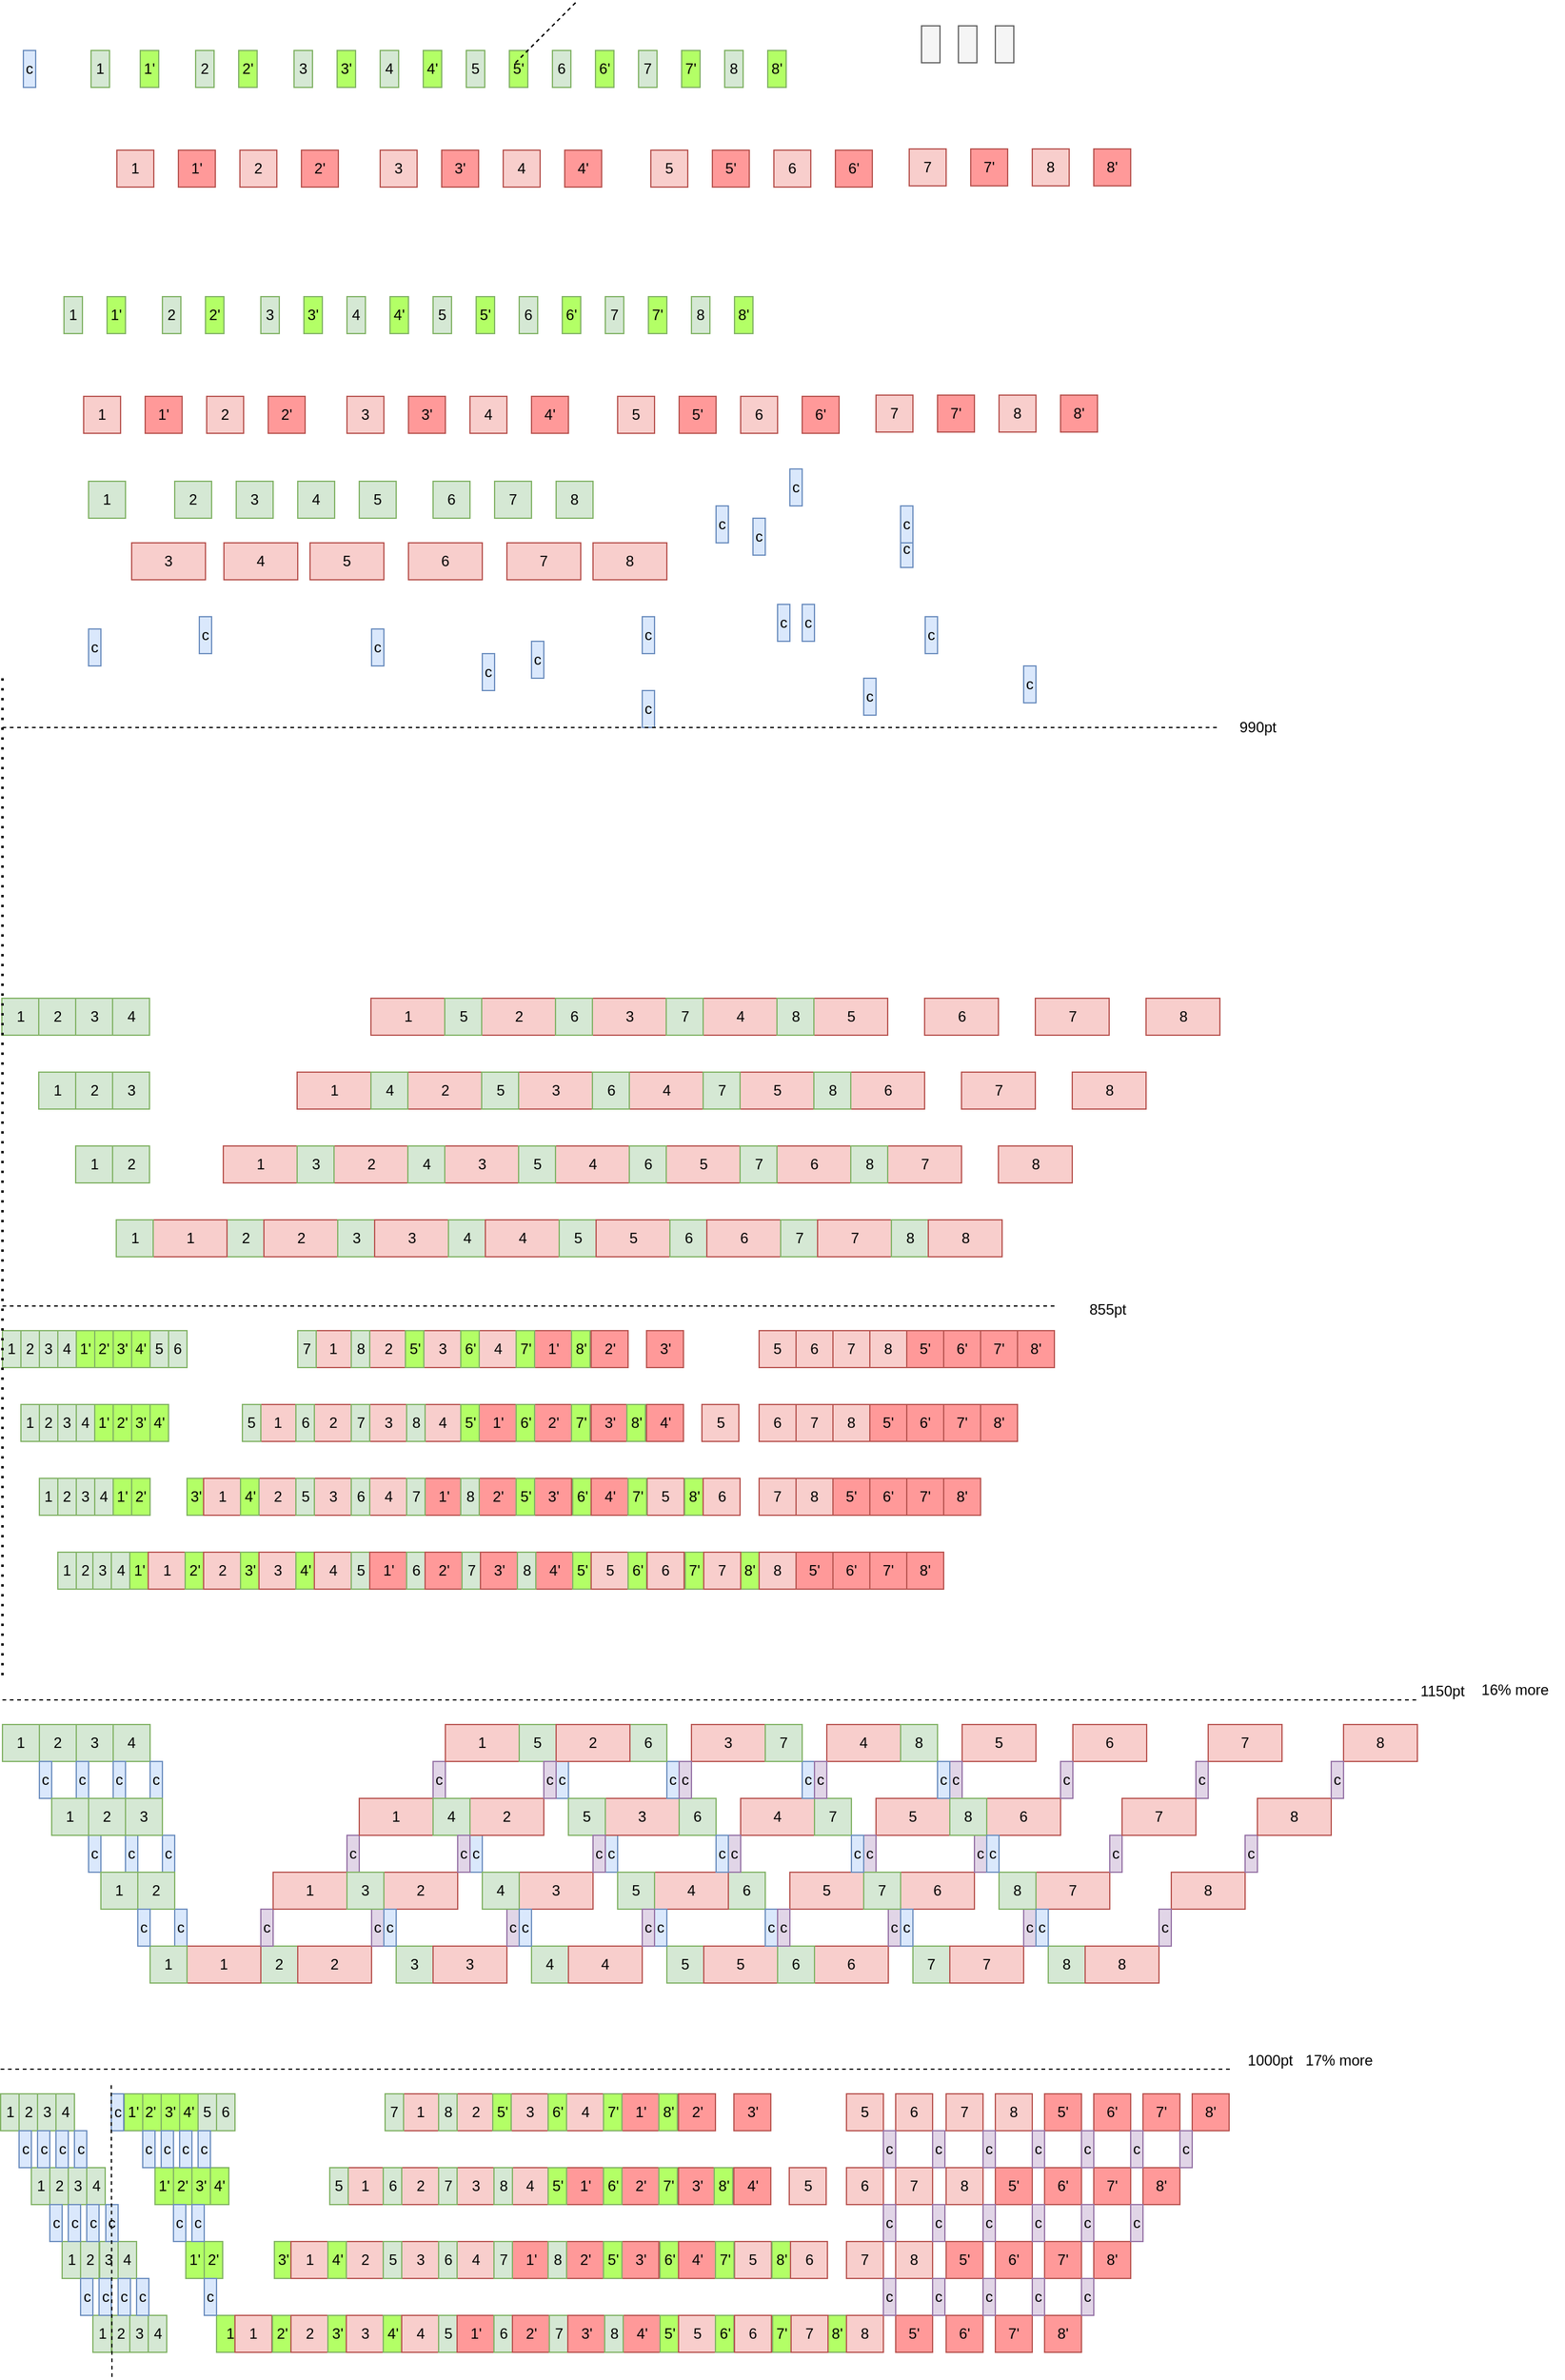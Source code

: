<mxfile version="28.0.7">
  <diagram name="第 1 页" id="pMllJF0pcZEWlTqsBTXv">
    <mxGraphModel dx="1242" dy="1589" grid="1" gridSize="10" guides="1" tooltips="1" connect="1" arrows="1" fold="1" page="1" pageScale="1" pageWidth="1169" pageHeight="827" math="0" shadow="0">
      <root>
        <mxCell id="0" />
        <mxCell id="1" parent="0" />
        <mxCell id="LrBNzccLHDMQnCSg1hQT-1" value="2" style="rounded=0;whiteSpace=wrap;html=1;fillColor=#d5e8d4;strokeColor=#82b366;" vertex="1" parent="1">
          <mxGeometry x="222.5" y="630" width="30" height="30" as="geometry" />
        </mxCell>
        <mxCell id="LrBNzccLHDMQnCSg1hQT-2" value="1" style="rounded=0;whiteSpace=wrap;html=1;fillColor=#f8cecc;strokeColor=#b85450;" vertex="1" parent="1">
          <mxGeometry x="162.5" y="630" width="60" height="30" as="geometry" />
        </mxCell>
        <mxCell id="LrBNzccLHDMQnCSg1hQT-3" value="2" style="rounded=0;whiteSpace=wrap;html=1;fillColor=#f8cecc;strokeColor=#b85450;" vertex="1" parent="1">
          <mxGeometry x="252.5" y="630" width="60" height="30" as="geometry" />
        </mxCell>
        <mxCell id="LrBNzccLHDMQnCSg1hQT-4" value="1" style="rounded=0;whiteSpace=wrap;html=1;fillColor=#d5e8d4;strokeColor=#82b366;" vertex="1" parent="1">
          <mxGeometry x="39.5" y="450" width="30" height="30" as="geometry" />
        </mxCell>
        <mxCell id="LrBNzccLHDMQnCSg1hQT-5" value="2" style="rounded=0;whiteSpace=wrap;html=1;fillColor=#d5e8d4;strokeColor=#82b366;" vertex="1" parent="1">
          <mxGeometry x="69.5" y="450" width="30" height="30" as="geometry" />
        </mxCell>
        <mxCell id="LrBNzccLHDMQnCSg1hQT-6" value="3" style="rounded=0;whiteSpace=wrap;html=1;fillColor=#d5e8d4;strokeColor=#82b366;" vertex="1" parent="1">
          <mxGeometry x="99.5" y="450" width="30" height="30" as="geometry" />
        </mxCell>
        <mxCell id="LrBNzccLHDMQnCSg1hQT-7" value="4" style="rounded=0;whiteSpace=wrap;html=1;fillColor=#d5e8d4;strokeColor=#82b366;" vertex="1" parent="1">
          <mxGeometry x="129.5" y="450" width="30" height="30" as="geometry" />
        </mxCell>
        <mxCell id="LrBNzccLHDMQnCSg1hQT-8" value="1" style="rounded=0;whiteSpace=wrap;html=1;fillColor=#d5e8d4;strokeColor=#82b366;" vertex="1" parent="1">
          <mxGeometry x="69.5" y="510" width="30" height="30" as="geometry" />
        </mxCell>
        <mxCell id="LrBNzccLHDMQnCSg1hQT-9" value="2" style="rounded=0;whiteSpace=wrap;html=1;fillColor=#d5e8d4;strokeColor=#82b366;" vertex="1" parent="1">
          <mxGeometry x="99.5" y="510" width="30" height="30" as="geometry" />
        </mxCell>
        <mxCell id="LrBNzccLHDMQnCSg1hQT-10" value="3" style="rounded=0;whiteSpace=wrap;html=1;fillColor=#d5e8d4;strokeColor=#82b366;" vertex="1" parent="1">
          <mxGeometry x="129.5" y="510" width="30" height="30" as="geometry" />
        </mxCell>
        <mxCell id="LrBNzccLHDMQnCSg1hQT-11" value="1" style="rounded=0;whiteSpace=wrap;html=1;fillColor=#d5e8d4;strokeColor=#82b366;" vertex="1" parent="1">
          <mxGeometry x="99.5" y="570" width="30" height="30" as="geometry" />
        </mxCell>
        <mxCell id="LrBNzccLHDMQnCSg1hQT-12" value="2" style="rounded=0;whiteSpace=wrap;html=1;fillColor=#d5e8d4;strokeColor=#82b366;" vertex="1" parent="1">
          <mxGeometry x="129.5" y="570" width="30" height="30" as="geometry" />
        </mxCell>
        <mxCell id="LrBNzccLHDMQnCSg1hQT-13" value="1" style="rounded=0;whiteSpace=wrap;html=1;fillColor=#d5e8d4;strokeColor=#82b366;" vertex="1" parent="1">
          <mxGeometry x="132.5" y="630" width="30" height="30" as="geometry" />
        </mxCell>
        <mxCell id="LrBNzccLHDMQnCSg1hQT-14" value="3" style="rounded=0;whiteSpace=wrap;html=1;fillColor=#d5e8d4;strokeColor=#82b366;" vertex="1" parent="1">
          <mxGeometry x="312.5" y="630" width="30" height="30" as="geometry" />
        </mxCell>
        <mxCell id="LrBNzccLHDMQnCSg1hQT-15" value="3" style="rounded=0;whiteSpace=wrap;html=1;fillColor=#f8cecc;strokeColor=#b85450;" vertex="1" parent="1">
          <mxGeometry x="342.5" y="630" width="60" height="30" as="geometry" />
        </mxCell>
        <mxCell id="LrBNzccLHDMQnCSg1hQT-16" value="4" style="rounded=0;whiteSpace=wrap;html=1;fillColor=#d5e8d4;strokeColor=#82b366;" vertex="1" parent="1">
          <mxGeometry x="402.5" y="630" width="30" height="30" as="geometry" />
        </mxCell>
        <mxCell id="LrBNzccLHDMQnCSg1hQT-17" value="4" style="rounded=0;whiteSpace=wrap;html=1;fillColor=#f8cecc;strokeColor=#b85450;" vertex="1" parent="1">
          <mxGeometry x="432.5" y="630" width="60" height="30" as="geometry" />
        </mxCell>
        <mxCell id="LrBNzccLHDMQnCSg1hQT-18" value="5" style="rounded=0;whiteSpace=wrap;html=1;fillColor=#d5e8d4;strokeColor=#82b366;" vertex="1" parent="1">
          <mxGeometry x="492.5" y="630" width="30" height="30" as="geometry" />
        </mxCell>
        <mxCell id="LrBNzccLHDMQnCSg1hQT-19" value="5" style="rounded=0;whiteSpace=wrap;html=1;fillColor=#f8cecc;strokeColor=#b85450;" vertex="1" parent="1">
          <mxGeometry x="522.5" y="630" width="60" height="30" as="geometry" />
        </mxCell>
        <mxCell id="LrBNzccLHDMQnCSg1hQT-20" value="6" style="rounded=0;whiteSpace=wrap;html=1;fillColor=#d5e8d4;strokeColor=#82b366;" vertex="1" parent="1">
          <mxGeometry x="582.5" y="630" width="30" height="30" as="geometry" />
        </mxCell>
        <mxCell id="LrBNzccLHDMQnCSg1hQT-21" value="6" style="rounded=0;whiteSpace=wrap;html=1;fillColor=#f8cecc;strokeColor=#b85450;" vertex="1" parent="1">
          <mxGeometry x="612.5" y="630" width="60" height="30" as="geometry" />
        </mxCell>
        <mxCell id="LrBNzccLHDMQnCSg1hQT-22" value="7" style="rounded=0;whiteSpace=wrap;html=1;fillColor=#d5e8d4;strokeColor=#82b366;" vertex="1" parent="1">
          <mxGeometry x="672.5" y="630" width="30" height="30" as="geometry" />
        </mxCell>
        <mxCell id="LrBNzccLHDMQnCSg1hQT-23" value="7" style="rounded=0;whiteSpace=wrap;html=1;fillColor=#f8cecc;strokeColor=#b85450;" vertex="1" parent="1">
          <mxGeometry x="702.5" y="630" width="60" height="30" as="geometry" />
        </mxCell>
        <mxCell id="LrBNzccLHDMQnCSg1hQT-24" value="8" style="rounded=0;whiteSpace=wrap;html=1;fillColor=#d5e8d4;strokeColor=#82b366;" vertex="1" parent="1">
          <mxGeometry x="762.5" y="630" width="30" height="30" as="geometry" />
        </mxCell>
        <mxCell id="LrBNzccLHDMQnCSg1hQT-25" value="8" style="rounded=0;whiteSpace=wrap;html=1;fillColor=#f8cecc;strokeColor=#b85450;" vertex="1" parent="1">
          <mxGeometry x="792.5" y="630" width="60" height="30" as="geometry" />
        </mxCell>
        <mxCell id="LrBNzccLHDMQnCSg1hQT-26" value="8" style="rounded=0;whiteSpace=wrap;html=1;fillColor=#f8cecc;strokeColor=#b85450;" vertex="1" parent="1">
          <mxGeometry x="849.5" y="570" width="60" height="30" as="geometry" />
        </mxCell>
        <mxCell id="LrBNzccLHDMQnCSg1hQT-27" value="8" style="rounded=0;whiteSpace=wrap;html=1;fillColor=#f8cecc;strokeColor=#b85450;" vertex="1" parent="1">
          <mxGeometry x="909.5" y="510" width="60" height="30" as="geometry" />
        </mxCell>
        <mxCell id="LrBNzccLHDMQnCSg1hQT-28" value="8" style="rounded=0;whiteSpace=wrap;html=1;fillColor=#f8cecc;strokeColor=#b85450;" vertex="1" parent="1">
          <mxGeometry x="969.5" y="450" width="60" height="30" as="geometry" />
        </mxCell>
        <mxCell id="LrBNzccLHDMQnCSg1hQT-29" value="1" style="rounded=0;whiteSpace=wrap;html=1;fillColor=#f8cecc;strokeColor=#b85450;" vertex="1" parent="1">
          <mxGeometry x="219.5" y="570" width="60" height="30" as="geometry" />
        </mxCell>
        <mxCell id="LrBNzccLHDMQnCSg1hQT-30" value="1" style="rounded=0;whiteSpace=wrap;html=1;fillColor=#f8cecc;strokeColor=#b85450;" vertex="1" parent="1">
          <mxGeometry x="279.5" y="510" width="60" height="30" as="geometry" />
        </mxCell>
        <mxCell id="LrBNzccLHDMQnCSg1hQT-31" value="1" style="rounded=0;whiteSpace=wrap;html=1;fillColor=#f8cecc;strokeColor=#b85450;" vertex="1" parent="1">
          <mxGeometry x="339.5" y="450" width="60" height="30" as="geometry" />
        </mxCell>
        <mxCell id="LrBNzccLHDMQnCSg1hQT-32" value="2" style="rounded=0;whiteSpace=wrap;html=1;fillColor=#f8cecc;strokeColor=#b85450;" vertex="1" parent="1">
          <mxGeometry x="309.5" y="570" width="60" height="30" as="geometry" />
        </mxCell>
        <mxCell id="LrBNzccLHDMQnCSg1hQT-33" value="2" style="rounded=0;whiteSpace=wrap;html=1;fillColor=#f8cecc;strokeColor=#b85450;" vertex="1" parent="1">
          <mxGeometry x="369.5" y="510" width="60" height="30" as="geometry" />
        </mxCell>
        <mxCell id="LrBNzccLHDMQnCSg1hQT-34" value="2" style="rounded=0;whiteSpace=wrap;html=1;fillColor=#f8cecc;strokeColor=#b85450;" vertex="1" parent="1">
          <mxGeometry x="429.5" y="450" width="60" height="30" as="geometry" />
        </mxCell>
        <mxCell id="LrBNzccLHDMQnCSg1hQT-35" value="3" style="rounded=0;whiteSpace=wrap;html=1;fillColor=#f8cecc;strokeColor=#b85450;" vertex="1" parent="1">
          <mxGeometry x="399.5" y="570" width="60" height="30" as="geometry" />
        </mxCell>
        <mxCell id="LrBNzccLHDMQnCSg1hQT-36" value="3" style="rounded=0;whiteSpace=wrap;html=1;fillColor=#f8cecc;strokeColor=#b85450;" vertex="1" parent="1">
          <mxGeometry x="459.5" y="510" width="60" height="30" as="geometry" />
        </mxCell>
        <mxCell id="LrBNzccLHDMQnCSg1hQT-37" value="3" style="rounded=0;whiteSpace=wrap;html=1;fillColor=#f8cecc;strokeColor=#b85450;" vertex="1" parent="1">
          <mxGeometry x="519.5" y="450" width="60" height="30" as="geometry" />
        </mxCell>
        <mxCell id="LrBNzccLHDMQnCSg1hQT-38" value="4" style="rounded=0;whiteSpace=wrap;html=1;fillColor=#f8cecc;strokeColor=#b85450;" vertex="1" parent="1">
          <mxGeometry x="489.5" y="570" width="60" height="30" as="geometry" />
        </mxCell>
        <mxCell id="LrBNzccLHDMQnCSg1hQT-39" value="4" style="rounded=0;whiteSpace=wrap;html=1;fillColor=#f8cecc;strokeColor=#b85450;" vertex="1" parent="1">
          <mxGeometry x="549.5" y="510" width="60" height="30" as="geometry" />
        </mxCell>
        <mxCell id="LrBNzccLHDMQnCSg1hQT-40" value="4" style="rounded=0;whiteSpace=wrap;html=1;fillColor=#f8cecc;strokeColor=#b85450;" vertex="1" parent="1">
          <mxGeometry x="609.5" y="450" width="60" height="30" as="geometry" />
        </mxCell>
        <mxCell id="LrBNzccLHDMQnCSg1hQT-41" value="5" style="rounded=0;whiteSpace=wrap;html=1;fillColor=#f8cecc;strokeColor=#b85450;" vertex="1" parent="1">
          <mxGeometry x="579.5" y="570" width="60" height="30" as="geometry" />
        </mxCell>
        <mxCell id="LrBNzccLHDMQnCSg1hQT-42" value="5" style="rounded=0;whiteSpace=wrap;html=1;fillColor=#f8cecc;strokeColor=#b85450;" vertex="1" parent="1">
          <mxGeometry x="639.5" y="510" width="60" height="30" as="geometry" />
        </mxCell>
        <mxCell id="LrBNzccLHDMQnCSg1hQT-43" value="5" style="rounded=0;whiteSpace=wrap;html=1;fillColor=#f8cecc;strokeColor=#b85450;" vertex="1" parent="1">
          <mxGeometry x="699.5" y="450" width="60" height="30" as="geometry" />
        </mxCell>
        <mxCell id="LrBNzccLHDMQnCSg1hQT-44" value="6" style="rounded=0;whiteSpace=wrap;html=1;fillColor=#f8cecc;strokeColor=#b85450;" vertex="1" parent="1">
          <mxGeometry x="669.5" y="570" width="60" height="30" as="geometry" />
        </mxCell>
        <mxCell id="LrBNzccLHDMQnCSg1hQT-45" value="6" style="rounded=0;whiteSpace=wrap;html=1;fillColor=#f8cecc;strokeColor=#b85450;" vertex="1" parent="1">
          <mxGeometry x="729.5" y="510" width="60" height="30" as="geometry" />
        </mxCell>
        <mxCell id="LrBNzccLHDMQnCSg1hQT-46" value="6" style="rounded=0;whiteSpace=wrap;html=1;fillColor=#f8cecc;strokeColor=#b85450;" vertex="1" parent="1">
          <mxGeometry x="789.5" y="450" width="60" height="30" as="geometry" />
        </mxCell>
        <mxCell id="LrBNzccLHDMQnCSg1hQT-47" value="7" style="rounded=0;whiteSpace=wrap;html=1;fillColor=#f8cecc;strokeColor=#b85450;" vertex="1" parent="1">
          <mxGeometry x="759.5" y="570" width="60" height="30" as="geometry" />
        </mxCell>
        <mxCell id="LrBNzccLHDMQnCSg1hQT-48" value="7" style="rounded=0;whiteSpace=wrap;html=1;fillColor=#f8cecc;strokeColor=#b85450;" vertex="1" parent="1">
          <mxGeometry x="819.5" y="510" width="60" height="30" as="geometry" />
        </mxCell>
        <mxCell id="LrBNzccLHDMQnCSg1hQT-49" value="7" style="rounded=0;whiteSpace=wrap;html=1;fillColor=#f8cecc;strokeColor=#b85450;" vertex="1" parent="1">
          <mxGeometry x="879.5" y="450" width="60" height="30" as="geometry" />
        </mxCell>
        <mxCell id="LrBNzccLHDMQnCSg1hQT-50" value="4" style="rounded=0;whiteSpace=wrap;html=1;fillColor=#d5e8d4;strokeColor=#82b366;" vertex="1" parent="1">
          <mxGeometry x="339.5" y="510" width="30" height="30" as="geometry" />
        </mxCell>
        <mxCell id="LrBNzccLHDMQnCSg1hQT-51" value="5" style="rounded=0;whiteSpace=wrap;html=1;fillColor=#d5e8d4;strokeColor=#82b366;" vertex="1" parent="1">
          <mxGeometry x="429.5" y="510" width="30" height="30" as="geometry" />
        </mxCell>
        <mxCell id="LrBNzccLHDMQnCSg1hQT-52" value="6" style="rounded=0;whiteSpace=wrap;html=1;fillColor=#d5e8d4;strokeColor=#82b366;" vertex="1" parent="1">
          <mxGeometry x="519.5" y="510" width="30" height="30" as="geometry" />
        </mxCell>
        <mxCell id="LrBNzccLHDMQnCSg1hQT-53" value="7" style="rounded=0;whiteSpace=wrap;html=1;fillColor=#d5e8d4;strokeColor=#82b366;" vertex="1" parent="1">
          <mxGeometry x="609.5" y="510" width="30" height="30" as="geometry" />
        </mxCell>
        <mxCell id="LrBNzccLHDMQnCSg1hQT-54" value="8" style="rounded=0;whiteSpace=wrap;html=1;fillColor=#d5e8d4;strokeColor=#82b366;" vertex="1" parent="1">
          <mxGeometry x="699.5" y="510" width="30" height="30" as="geometry" />
        </mxCell>
        <mxCell id="LrBNzccLHDMQnCSg1hQT-55" value="4" style="rounded=0;whiteSpace=wrap;html=1;fillColor=#d5e8d4;strokeColor=#82b366;" vertex="1" parent="1">
          <mxGeometry x="369.5" y="570" width="30" height="30" as="geometry" />
        </mxCell>
        <mxCell id="LrBNzccLHDMQnCSg1hQT-56" value="5" style="rounded=0;whiteSpace=wrap;html=1;fillColor=#d5e8d4;strokeColor=#82b366;" vertex="1" parent="1">
          <mxGeometry x="459.5" y="570" width="30" height="30" as="geometry" />
        </mxCell>
        <mxCell id="LrBNzccLHDMQnCSg1hQT-57" value="6" style="rounded=0;whiteSpace=wrap;html=1;fillColor=#d5e8d4;strokeColor=#82b366;" vertex="1" parent="1">
          <mxGeometry x="549.5" y="570" width="30" height="30" as="geometry" />
        </mxCell>
        <mxCell id="LrBNzccLHDMQnCSg1hQT-58" value="7" style="rounded=0;whiteSpace=wrap;html=1;fillColor=#d5e8d4;strokeColor=#82b366;" vertex="1" parent="1">
          <mxGeometry x="639.5" y="570" width="30" height="30" as="geometry" />
        </mxCell>
        <mxCell id="LrBNzccLHDMQnCSg1hQT-59" value="8" style="rounded=0;whiteSpace=wrap;html=1;fillColor=#d5e8d4;strokeColor=#82b366;" vertex="1" parent="1">
          <mxGeometry x="729.5" y="570" width="30" height="30" as="geometry" />
        </mxCell>
        <mxCell id="LrBNzccLHDMQnCSg1hQT-60" value="5" style="rounded=0;whiteSpace=wrap;html=1;fillColor=#d5e8d4;strokeColor=#82b366;" vertex="1" parent="1">
          <mxGeometry x="399.5" y="450" width="30" height="30" as="geometry" />
        </mxCell>
        <mxCell id="LrBNzccLHDMQnCSg1hQT-61" value="6" style="rounded=0;whiteSpace=wrap;html=1;fillColor=#d5e8d4;strokeColor=#82b366;" vertex="1" parent="1">
          <mxGeometry x="489.5" y="450" width="30" height="30" as="geometry" />
        </mxCell>
        <mxCell id="LrBNzccLHDMQnCSg1hQT-62" value="7" style="rounded=0;whiteSpace=wrap;html=1;fillColor=#d5e8d4;strokeColor=#82b366;" vertex="1" parent="1">
          <mxGeometry x="579.5" y="450" width="30" height="30" as="geometry" />
        </mxCell>
        <mxCell id="LrBNzccLHDMQnCSg1hQT-63" value="8" style="rounded=0;whiteSpace=wrap;html=1;fillColor=#d5e8d4;strokeColor=#82b366;" vertex="1" parent="1">
          <mxGeometry x="669.5" y="450" width="30" height="30" as="geometry" />
        </mxCell>
        <mxCell id="LrBNzccLHDMQnCSg1hQT-64" value="1" style="rounded=0;whiteSpace=wrap;html=1;fillColor=#d5e8d4;strokeColor=#82b366;" vertex="1" parent="1">
          <mxGeometry x="110" y="30" width="30" height="30" as="geometry" />
        </mxCell>
        <mxCell id="LrBNzccLHDMQnCSg1hQT-65" value="3" style="rounded=0;whiteSpace=wrap;html=1;fillColor=#d5e8d4;strokeColor=#82b366;" vertex="1" parent="1">
          <mxGeometry x="230" y="30" width="30" height="30" as="geometry" />
        </mxCell>
        <mxCell id="LrBNzccLHDMQnCSg1hQT-66" value="4" style="rounded=0;whiteSpace=wrap;html=1;fillColor=#d5e8d4;strokeColor=#82b366;" vertex="1" parent="1">
          <mxGeometry x="280" y="30" width="30" height="30" as="geometry" />
        </mxCell>
        <mxCell id="LrBNzccLHDMQnCSg1hQT-67" value="5" style="rounded=0;whiteSpace=wrap;html=1;fillColor=#d5e8d4;strokeColor=#82b366;" vertex="1" parent="1">
          <mxGeometry x="330" y="30" width="30" height="30" as="geometry" />
        </mxCell>
        <mxCell id="LrBNzccLHDMQnCSg1hQT-68" value="6" style="rounded=0;whiteSpace=wrap;html=1;fillColor=#d5e8d4;strokeColor=#82b366;" vertex="1" parent="1">
          <mxGeometry x="390" y="30" width="30" height="30" as="geometry" />
        </mxCell>
        <mxCell id="LrBNzccLHDMQnCSg1hQT-69" value="7" style="rounded=0;whiteSpace=wrap;html=1;fillColor=#d5e8d4;strokeColor=#82b366;" vertex="1" parent="1">
          <mxGeometry x="440" y="30" width="30" height="30" as="geometry" />
        </mxCell>
        <mxCell id="LrBNzccLHDMQnCSg1hQT-70" value="8" style="rounded=0;whiteSpace=wrap;html=1;fillColor=#d5e8d4;strokeColor=#82b366;" vertex="1" parent="1">
          <mxGeometry x="490" y="30" width="30" height="30" as="geometry" />
        </mxCell>
        <mxCell id="LrBNzccLHDMQnCSg1hQT-71" value="3" style="rounded=0;whiteSpace=wrap;html=1;fillColor=#f8cecc;strokeColor=#b85450;" vertex="1" parent="1">
          <mxGeometry x="145" y="80" width="60" height="30" as="geometry" />
        </mxCell>
        <mxCell id="LrBNzccLHDMQnCSg1hQT-72" value="4" style="rounded=0;whiteSpace=wrap;html=1;fillColor=#f8cecc;strokeColor=#b85450;" vertex="1" parent="1">
          <mxGeometry x="220" y="80" width="60" height="30" as="geometry" />
        </mxCell>
        <mxCell id="LrBNzccLHDMQnCSg1hQT-73" value="5" style="rounded=0;whiteSpace=wrap;html=1;fillColor=#f8cecc;strokeColor=#b85450;" vertex="1" parent="1">
          <mxGeometry x="290" y="80" width="60" height="30" as="geometry" />
        </mxCell>
        <mxCell id="LrBNzccLHDMQnCSg1hQT-74" value="6" style="rounded=0;whiteSpace=wrap;html=1;fillColor=#f8cecc;strokeColor=#b85450;" vertex="1" parent="1">
          <mxGeometry x="370" y="80" width="60" height="30" as="geometry" />
        </mxCell>
        <mxCell id="LrBNzccLHDMQnCSg1hQT-75" value="7" style="rounded=0;whiteSpace=wrap;html=1;fillColor=#f8cecc;strokeColor=#b85450;" vertex="1" parent="1">
          <mxGeometry x="450" y="80" width="60" height="30" as="geometry" />
        </mxCell>
        <mxCell id="LrBNzccLHDMQnCSg1hQT-76" value="8" style="rounded=0;whiteSpace=wrap;html=1;fillColor=#f8cecc;strokeColor=#b85450;" vertex="1" parent="1">
          <mxGeometry x="520" y="80" width="60" height="30" as="geometry" />
        </mxCell>
        <mxCell id="LrBNzccLHDMQnCSg1hQT-77" value="c" style="rounded=0;whiteSpace=wrap;html=1;fillColor=#dae8fc;strokeColor=#6c8ebf;" vertex="1" parent="1">
          <mxGeometry x="560" y="200" width="10" height="30" as="geometry" />
        </mxCell>
        <mxCell id="LrBNzccLHDMQnCSg1hQT-78" value="c" style="rounded=0;whiteSpace=wrap;html=1;fillColor=#dae8fc;strokeColor=#6c8ebf;" vertex="1" parent="1">
          <mxGeometry x="560" y="200" width="10" height="30" as="geometry" />
        </mxCell>
        <mxCell id="LrBNzccLHDMQnCSg1hQT-79" value="c" style="rounded=0;whiteSpace=wrap;html=1;fillColor=#dae8fc;strokeColor=#6c8ebf;" vertex="1" parent="1">
          <mxGeometry x="740" y="190" width="10" height="30" as="geometry" />
        </mxCell>
        <mxCell id="LrBNzccLHDMQnCSg1hQT-80" value="c" style="rounded=0;whiteSpace=wrap;html=1;fillColor=#dae8fc;strokeColor=#6c8ebf;" vertex="1" parent="1">
          <mxGeometry x="790" y="140" width="10" height="30" as="geometry" />
        </mxCell>
        <mxCell id="LrBNzccLHDMQnCSg1hQT-81" value="c" style="rounded=0;whiteSpace=wrap;html=1;fillColor=#dae8fc;strokeColor=#6c8ebf;" vertex="1" parent="1">
          <mxGeometry x="870" y="180" width="10" height="30" as="geometry" />
        </mxCell>
        <mxCell id="LrBNzccLHDMQnCSg1hQT-82" value="c" style="rounded=0;whiteSpace=wrap;html=1;fillColor=#dae8fc;strokeColor=#6c8ebf;" vertex="1" parent="1">
          <mxGeometry x="470" y="160" width="10" height="30" as="geometry" />
        </mxCell>
        <mxCell id="LrBNzccLHDMQnCSg1hQT-83" value="c" style="rounded=0;whiteSpace=wrap;html=1;fillColor=#dae8fc;strokeColor=#6c8ebf;" vertex="1" parent="1">
          <mxGeometry x="430" y="170" width="10" height="30" as="geometry" />
        </mxCell>
        <mxCell id="LrBNzccLHDMQnCSg1hQT-84" value="c" style="rounded=0;whiteSpace=wrap;html=1;fillColor=#dae8fc;strokeColor=#6c8ebf;" vertex="1" parent="1">
          <mxGeometry x="340" y="150" width="10" height="30" as="geometry" />
        </mxCell>
        <mxCell id="LrBNzccLHDMQnCSg1hQT-85" value="c" style="rounded=0;whiteSpace=wrap;html=1;fillColor=#dae8fc;strokeColor=#6c8ebf;" vertex="1" parent="1">
          <mxGeometry x="200" y="140" width="10" height="30" as="geometry" />
        </mxCell>
        <mxCell id="LrBNzccLHDMQnCSg1hQT-86" value="c" style="rounded=0;whiteSpace=wrap;html=1;fillColor=#dae8fc;strokeColor=#6c8ebf;" vertex="1" parent="1">
          <mxGeometry x="110" y="150" width="10" height="30" as="geometry" />
        </mxCell>
        <mxCell id="LrBNzccLHDMQnCSg1hQT-87" value="c" style="rounded=0;whiteSpace=wrap;html=1;fillColor=#dae8fc;strokeColor=#6c8ebf;" vertex="1" parent="1">
          <mxGeometry x="560" y="140" width="10" height="30" as="geometry" />
        </mxCell>
        <mxCell id="LrBNzccLHDMQnCSg1hQT-88" value="c" style="rounded=0;whiteSpace=wrap;html=1;fillColor=#dae8fc;strokeColor=#6c8ebf;" vertex="1" parent="1">
          <mxGeometry x="670" y="130" width="10" height="30" as="geometry" />
        </mxCell>
        <mxCell id="LrBNzccLHDMQnCSg1hQT-89" value="c" style="rounded=0;whiteSpace=wrap;html=1;fillColor=#dae8fc;strokeColor=#6c8ebf;" vertex="1" parent="1">
          <mxGeometry x="690" y="130" width="10" height="30" as="geometry" />
        </mxCell>
        <mxCell id="LrBNzccLHDMQnCSg1hQT-90" value="c" style="rounded=0;whiteSpace=wrap;html=1;fillColor=#dae8fc;strokeColor=#6c8ebf;" vertex="1" parent="1">
          <mxGeometry x="770" y="70" width="10" height="30" as="geometry" />
        </mxCell>
        <mxCell id="LrBNzccLHDMQnCSg1hQT-91" value="c" style="rounded=0;whiteSpace=wrap;html=1;fillColor=#dae8fc;strokeColor=#6c8ebf;" vertex="1" parent="1">
          <mxGeometry x="770" y="50" width="10" height="30" as="geometry" />
        </mxCell>
        <mxCell id="LrBNzccLHDMQnCSg1hQT-92" value="c" style="rounded=0;whiteSpace=wrap;html=1;fillColor=#dae8fc;strokeColor=#6c8ebf;" vertex="1" parent="1">
          <mxGeometry x="680" y="20" width="10" height="30" as="geometry" />
        </mxCell>
        <mxCell id="LrBNzccLHDMQnCSg1hQT-93" value="c" style="rounded=0;whiteSpace=wrap;html=1;fillColor=#dae8fc;strokeColor=#6c8ebf;" vertex="1" parent="1">
          <mxGeometry x="650" y="60" width="10" height="30" as="geometry" />
        </mxCell>
        <mxCell id="LrBNzccLHDMQnCSg1hQT-94" value="c" style="rounded=0;whiteSpace=wrap;html=1;fillColor=#dae8fc;strokeColor=#6c8ebf;" vertex="1" parent="1">
          <mxGeometry x="620" y="50" width="10" height="30" as="geometry" />
        </mxCell>
        <mxCell id="LrBNzccLHDMQnCSg1hQT-95" value="2" style="rounded=0;whiteSpace=wrap;html=1;fillColor=#d5e8d4;strokeColor=#82b366;" vertex="1" parent="1">
          <mxGeometry x="180" y="30" width="30" height="30" as="geometry" />
        </mxCell>
        <mxCell id="LrBNzccLHDMQnCSg1hQT-96" value="1" style="rounded=0;whiteSpace=wrap;html=1;fillColor=#d5e8d4;strokeColor=#82b366;" vertex="1" parent="1">
          <mxGeometry x="90" y="-120" width="15" height="30" as="geometry" />
        </mxCell>
        <mxCell id="LrBNzccLHDMQnCSg1hQT-98" value="1&#39;" style="rounded=0;whiteSpace=wrap;html=1;fillColor=#B3FF66;strokeColor=#82b366;fillStyle=auto;" vertex="1" parent="1">
          <mxGeometry x="125" y="-120" width="15" height="30" as="geometry" />
        </mxCell>
        <mxCell id="LrBNzccLHDMQnCSg1hQT-101" value="2" style="rounded=0;whiteSpace=wrap;html=1;fillColor=#d5e8d4;strokeColor=#82b366;" vertex="1" parent="1">
          <mxGeometry x="170" y="-120" width="15" height="30" as="geometry" />
        </mxCell>
        <mxCell id="LrBNzccLHDMQnCSg1hQT-102" value="2&#39;" style="rounded=0;whiteSpace=wrap;html=1;fillColor=#B3FF66;strokeColor=#82b366;fillStyle=auto;" vertex="1" parent="1">
          <mxGeometry x="205" y="-120" width="15" height="30" as="geometry" />
        </mxCell>
        <mxCell id="LrBNzccLHDMQnCSg1hQT-103" value="3" style="rounded=0;whiteSpace=wrap;html=1;fillColor=#d5e8d4;strokeColor=#82b366;" vertex="1" parent="1">
          <mxGeometry x="250" y="-120" width="15" height="30" as="geometry" />
        </mxCell>
        <mxCell id="LrBNzccLHDMQnCSg1hQT-104" value="3&#39;" style="rounded=0;whiteSpace=wrap;html=1;fillColor=#B3FF66;strokeColor=#82b366;fillStyle=auto;" vertex="1" parent="1">
          <mxGeometry x="285" y="-120" width="15" height="30" as="geometry" />
        </mxCell>
        <mxCell id="LrBNzccLHDMQnCSg1hQT-105" value="4" style="rounded=0;whiteSpace=wrap;html=1;fillColor=#d5e8d4;strokeColor=#82b366;" vertex="1" parent="1">
          <mxGeometry x="320" y="-120" width="15" height="30" as="geometry" />
        </mxCell>
        <mxCell id="LrBNzccLHDMQnCSg1hQT-106" value="4&#39;" style="rounded=0;whiteSpace=wrap;html=1;fillColor=#B3FF66;strokeColor=#82b366;fillStyle=auto;" vertex="1" parent="1">
          <mxGeometry x="355" y="-120" width="15" height="30" as="geometry" />
        </mxCell>
        <mxCell id="LrBNzccLHDMQnCSg1hQT-107" value="5" style="rounded=0;whiteSpace=wrap;html=1;fillColor=#d5e8d4;strokeColor=#82b366;" vertex="1" parent="1">
          <mxGeometry x="390" y="-120" width="15" height="30" as="geometry" />
        </mxCell>
        <mxCell id="LrBNzccLHDMQnCSg1hQT-108" value="5&#39;" style="rounded=0;whiteSpace=wrap;html=1;fillColor=#B3FF66;strokeColor=#82b366;fillStyle=auto;" vertex="1" parent="1">
          <mxGeometry x="425" y="-120" width="15" height="30" as="geometry" />
        </mxCell>
        <mxCell id="LrBNzccLHDMQnCSg1hQT-109" value="6" style="rounded=0;whiteSpace=wrap;html=1;fillColor=#d5e8d4;strokeColor=#82b366;" vertex="1" parent="1">
          <mxGeometry x="460" y="-120" width="15" height="30" as="geometry" />
        </mxCell>
        <mxCell id="LrBNzccLHDMQnCSg1hQT-110" value="6&#39;" style="rounded=0;whiteSpace=wrap;html=1;fillColor=#B3FF66;strokeColor=#82b366;fillStyle=auto;" vertex="1" parent="1">
          <mxGeometry x="495" y="-120" width="15" height="30" as="geometry" />
        </mxCell>
        <mxCell id="LrBNzccLHDMQnCSg1hQT-111" value="7" style="rounded=0;whiteSpace=wrap;html=1;fillColor=#d5e8d4;strokeColor=#82b366;" vertex="1" parent="1">
          <mxGeometry x="530" y="-120" width="15" height="30" as="geometry" />
        </mxCell>
        <mxCell id="LrBNzccLHDMQnCSg1hQT-112" value="7&#39;" style="rounded=0;whiteSpace=wrap;html=1;fillColor=#B3FF66;strokeColor=#82b366;fillStyle=auto;" vertex="1" parent="1">
          <mxGeometry x="565" y="-120" width="15" height="30" as="geometry" />
        </mxCell>
        <mxCell id="LrBNzccLHDMQnCSg1hQT-113" value="8" style="rounded=0;whiteSpace=wrap;html=1;fillColor=#d5e8d4;strokeColor=#82b366;" vertex="1" parent="1">
          <mxGeometry x="600" y="-120" width="15" height="30" as="geometry" />
        </mxCell>
        <mxCell id="LrBNzccLHDMQnCSg1hQT-114" value="8&#39;" style="rounded=0;whiteSpace=wrap;html=1;fillColor=#B3FF66;strokeColor=#82b366;fillStyle=auto;" vertex="1" parent="1">
          <mxGeometry x="635" y="-120" width="15" height="30" as="geometry" />
        </mxCell>
        <mxCell id="LrBNzccLHDMQnCSg1hQT-115" value="3" style="rounded=0;whiteSpace=wrap;html=1;fillColor=#f8cecc;strokeColor=#b85450;" vertex="1" parent="1">
          <mxGeometry x="320" y="-39" width="30" height="30" as="geometry" />
        </mxCell>
        <mxCell id="LrBNzccLHDMQnCSg1hQT-116" value="3&#39;" style="rounded=0;whiteSpace=wrap;html=1;fillColor=#FF9999;strokeColor=#b85450;" vertex="1" parent="1">
          <mxGeometry x="370" y="-39" width="30" height="30" as="geometry" />
        </mxCell>
        <mxCell id="LrBNzccLHDMQnCSg1hQT-117" value="4" style="rounded=0;whiteSpace=wrap;html=1;fillColor=#f8cecc;strokeColor=#b85450;" vertex="1" parent="1">
          <mxGeometry x="420" y="-39" width="30" height="30" as="geometry" />
        </mxCell>
        <mxCell id="LrBNzccLHDMQnCSg1hQT-118" value="4&#39;" style="rounded=0;whiteSpace=wrap;html=1;fillColor=#FF9999;strokeColor=#b85450;" vertex="1" parent="1">
          <mxGeometry x="470" y="-39" width="30" height="30" as="geometry" />
        </mxCell>
        <mxCell id="LrBNzccLHDMQnCSg1hQT-119" value="5" style="rounded=0;whiteSpace=wrap;html=1;fillColor=#f8cecc;strokeColor=#b85450;" vertex="1" parent="1">
          <mxGeometry x="540" y="-39" width="30" height="30" as="geometry" />
        </mxCell>
        <mxCell id="LrBNzccLHDMQnCSg1hQT-120" value="5&#39;" style="rounded=0;whiteSpace=wrap;html=1;fillColor=#FF9999;strokeColor=#b85450;" vertex="1" parent="1">
          <mxGeometry x="590" y="-39" width="30" height="30" as="geometry" />
        </mxCell>
        <mxCell id="LrBNzccLHDMQnCSg1hQT-121" value="6" style="rounded=0;whiteSpace=wrap;html=1;fillColor=#f8cecc;strokeColor=#b85450;" vertex="1" parent="1">
          <mxGeometry x="640" y="-39" width="30" height="30" as="geometry" />
        </mxCell>
        <mxCell id="LrBNzccLHDMQnCSg1hQT-122" value="6&#39;" style="rounded=0;whiteSpace=wrap;html=1;fillColor=#FF9999;strokeColor=#b85450;" vertex="1" parent="1">
          <mxGeometry x="690" y="-39" width="30" height="30" as="geometry" />
        </mxCell>
        <mxCell id="LrBNzccLHDMQnCSg1hQT-123" value="7" style="rounded=0;whiteSpace=wrap;html=1;fillColor=#f8cecc;strokeColor=#b85450;" vertex="1" parent="1">
          <mxGeometry x="750" y="-40" width="30" height="30" as="geometry" />
        </mxCell>
        <mxCell id="LrBNzccLHDMQnCSg1hQT-124" value="7&#39;" style="rounded=0;whiteSpace=wrap;html=1;fillColor=#FF9999;strokeColor=#b85450;" vertex="1" parent="1">
          <mxGeometry x="800" y="-40" width="30" height="30" as="geometry" />
        </mxCell>
        <mxCell id="LrBNzccLHDMQnCSg1hQT-125" value="8" style="rounded=0;whiteSpace=wrap;html=1;fillColor=#f8cecc;strokeColor=#b85450;" vertex="1" parent="1">
          <mxGeometry x="850" y="-40" width="30" height="30" as="geometry" />
        </mxCell>
        <mxCell id="LrBNzccLHDMQnCSg1hQT-126" value="8&#39;" style="rounded=0;whiteSpace=wrap;html=1;fillColor=#FF9999;strokeColor=#b85450;" vertex="1" parent="1">
          <mxGeometry x="900" y="-40" width="30" height="30" as="geometry" />
        </mxCell>
        <mxCell id="LrBNzccLHDMQnCSg1hQT-127" value="1" style="rounded=0;whiteSpace=wrap;html=1;fillColor=#f8cecc;strokeColor=#b85450;" vertex="1" parent="1">
          <mxGeometry x="106" y="-39" width="30" height="30" as="geometry" />
        </mxCell>
        <mxCell id="LrBNzccLHDMQnCSg1hQT-128" value="1&#39;" style="rounded=0;whiteSpace=wrap;html=1;fillColor=#FF9999;strokeColor=#b85450;" vertex="1" parent="1">
          <mxGeometry x="156" y="-39" width="30" height="30" as="geometry" />
        </mxCell>
        <mxCell id="LrBNzccLHDMQnCSg1hQT-129" value="2" style="rounded=0;whiteSpace=wrap;html=1;fillColor=#f8cecc;strokeColor=#b85450;" vertex="1" parent="1">
          <mxGeometry x="206" y="-39" width="30" height="30" as="geometry" />
        </mxCell>
        <mxCell id="LrBNzccLHDMQnCSg1hQT-130" value="2&#39;" style="rounded=0;whiteSpace=wrap;html=1;fillColor=#FF9999;strokeColor=#b85450;" vertex="1" parent="1">
          <mxGeometry x="256" y="-39" width="30" height="30" as="geometry" />
        </mxCell>
        <mxCell id="LrBNzccLHDMQnCSg1hQT-132" value="1" style="rounded=0;whiteSpace=wrap;html=1;fillColor=#d5e8d4;strokeColor=#82b366;" vertex="1" parent="1">
          <mxGeometry x="55" y="780" width="15" height="30" as="geometry" />
        </mxCell>
        <mxCell id="LrBNzccLHDMQnCSg1hQT-133" value="1&#39;" style="rounded=0;whiteSpace=wrap;html=1;fillColor=#B3FF66;strokeColor=#82b366;fillStyle=auto;" vertex="1" parent="1">
          <mxGeometry x="152" y="-320" width="15" height="30" as="geometry" />
        </mxCell>
        <mxCell id="LrBNzccLHDMQnCSg1hQT-134" value="2" style="rounded=0;whiteSpace=wrap;html=1;fillColor=#d5e8d4;strokeColor=#82b366;" vertex="1" parent="1">
          <mxGeometry x="197" y="-320" width="15" height="30" as="geometry" />
        </mxCell>
        <mxCell id="LrBNzccLHDMQnCSg1hQT-135" value="2&#39;" style="rounded=0;whiteSpace=wrap;html=1;fillColor=#B3FF66;strokeColor=#82b366;fillStyle=auto;" vertex="1" parent="1">
          <mxGeometry x="232" y="-320" width="15" height="30" as="geometry" />
        </mxCell>
        <mxCell id="LrBNzccLHDMQnCSg1hQT-136" value="3" style="rounded=0;whiteSpace=wrap;html=1;fillColor=#d5e8d4;strokeColor=#82b366;" vertex="1" parent="1">
          <mxGeometry x="277" y="-320" width="15" height="30" as="geometry" />
        </mxCell>
        <mxCell id="LrBNzccLHDMQnCSg1hQT-137" value="3&#39;" style="rounded=0;whiteSpace=wrap;html=1;fillColor=#B3FF66;strokeColor=#82b366;fillStyle=auto;" vertex="1" parent="1">
          <mxGeometry x="312" y="-320" width="15" height="30" as="geometry" />
        </mxCell>
        <mxCell id="LrBNzccLHDMQnCSg1hQT-138" value="4" style="rounded=0;whiteSpace=wrap;html=1;fillColor=#d5e8d4;strokeColor=#82b366;" vertex="1" parent="1">
          <mxGeometry x="347" y="-320" width="15" height="30" as="geometry" />
        </mxCell>
        <mxCell id="LrBNzccLHDMQnCSg1hQT-139" value="4&#39;" style="rounded=0;whiteSpace=wrap;html=1;fillColor=#B3FF66;strokeColor=#82b366;fillStyle=auto;" vertex="1" parent="1">
          <mxGeometry x="382" y="-320" width="15" height="30" as="geometry" />
        </mxCell>
        <mxCell id="LrBNzccLHDMQnCSg1hQT-140" value="5" style="rounded=0;whiteSpace=wrap;html=1;fillColor=#d5e8d4;strokeColor=#82b366;" vertex="1" parent="1">
          <mxGeometry x="417" y="-320" width="15" height="30" as="geometry" />
        </mxCell>
        <mxCell id="LrBNzccLHDMQnCSg1hQT-141" value="5&#39;" style="rounded=0;whiteSpace=wrap;html=1;fillColor=#B3FF66;strokeColor=#82b366;fillStyle=auto;" vertex="1" parent="1">
          <mxGeometry x="452" y="-320" width="15" height="30" as="geometry" />
        </mxCell>
        <mxCell id="LrBNzccLHDMQnCSg1hQT-142" value="6" style="rounded=0;whiteSpace=wrap;html=1;fillColor=#d5e8d4;strokeColor=#82b366;" vertex="1" parent="1">
          <mxGeometry x="487" y="-320" width="15" height="30" as="geometry" />
        </mxCell>
        <mxCell id="LrBNzccLHDMQnCSg1hQT-143" value="6&#39;" style="rounded=0;whiteSpace=wrap;html=1;fillColor=#B3FF66;strokeColor=#82b366;fillStyle=auto;" vertex="1" parent="1">
          <mxGeometry x="522" y="-320" width="15" height="30" as="geometry" />
        </mxCell>
        <mxCell id="LrBNzccLHDMQnCSg1hQT-144" value="7" style="rounded=0;whiteSpace=wrap;html=1;fillColor=#d5e8d4;strokeColor=#82b366;" vertex="1" parent="1">
          <mxGeometry x="557" y="-320" width="15" height="30" as="geometry" />
        </mxCell>
        <mxCell id="LrBNzccLHDMQnCSg1hQT-145" value="7&#39;" style="rounded=0;whiteSpace=wrap;html=1;fillColor=#B3FF66;strokeColor=#82b366;fillStyle=auto;" vertex="1" parent="1">
          <mxGeometry x="592" y="-320" width="15" height="30" as="geometry" />
        </mxCell>
        <mxCell id="LrBNzccLHDMQnCSg1hQT-146" value="8" style="rounded=0;whiteSpace=wrap;html=1;fillColor=#d5e8d4;strokeColor=#82b366;" vertex="1" parent="1">
          <mxGeometry x="627" y="-320" width="15" height="30" as="geometry" />
        </mxCell>
        <mxCell id="LrBNzccLHDMQnCSg1hQT-147" value="8&#39;" style="rounded=0;whiteSpace=wrap;html=1;fillColor=#B3FF66;strokeColor=#82b366;fillStyle=auto;" vertex="1" parent="1">
          <mxGeometry x="662" y="-320" width="15" height="30" as="geometry" />
        </mxCell>
        <mxCell id="LrBNzccLHDMQnCSg1hQT-148" value="3" style="rounded=0;whiteSpace=wrap;html=1;fillColor=#f8cecc;strokeColor=#b85450;" vertex="1" parent="1">
          <mxGeometry x="347" y="-239" width="30" height="30" as="geometry" />
        </mxCell>
        <mxCell id="LrBNzccLHDMQnCSg1hQT-149" value="3&#39;" style="rounded=0;whiteSpace=wrap;html=1;fillColor=#FF9999;strokeColor=#b85450;" vertex="1" parent="1">
          <mxGeometry x="397" y="-239" width="30" height="30" as="geometry" />
        </mxCell>
        <mxCell id="LrBNzccLHDMQnCSg1hQT-150" value="4" style="rounded=0;whiteSpace=wrap;html=1;fillColor=#f8cecc;strokeColor=#b85450;" vertex="1" parent="1">
          <mxGeometry x="447" y="-239" width="30" height="30" as="geometry" />
        </mxCell>
        <mxCell id="LrBNzccLHDMQnCSg1hQT-151" value="4&#39;" style="rounded=0;whiteSpace=wrap;html=1;fillColor=#FF9999;strokeColor=#b85450;" vertex="1" parent="1">
          <mxGeometry x="497" y="-239" width="30" height="30" as="geometry" />
        </mxCell>
        <mxCell id="LrBNzccLHDMQnCSg1hQT-152" value="5" style="rounded=0;whiteSpace=wrap;html=1;fillColor=#f8cecc;strokeColor=#b85450;" vertex="1" parent="1">
          <mxGeometry x="567" y="-239" width="30" height="30" as="geometry" />
        </mxCell>
        <mxCell id="LrBNzccLHDMQnCSg1hQT-153" value="5&#39;" style="rounded=0;whiteSpace=wrap;html=1;fillColor=#FF9999;strokeColor=#b85450;" vertex="1" parent="1">
          <mxGeometry x="617" y="-239" width="30" height="30" as="geometry" />
        </mxCell>
        <mxCell id="LrBNzccLHDMQnCSg1hQT-154" value="6" style="rounded=0;whiteSpace=wrap;html=1;fillColor=#f8cecc;strokeColor=#b85450;" vertex="1" parent="1">
          <mxGeometry x="667" y="-239" width="30" height="30" as="geometry" />
        </mxCell>
        <mxCell id="LrBNzccLHDMQnCSg1hQT-155" value="6&#39;" style="rounded=0;whiteSpace=wrap;html=1;fillColor=#FF9999;strokeColor=#b85450;" vertex="1" parent="1">
          <mxGeometry x="717" y="-239" width="30" height="30" as="geometry" />
        </mxCell>
        <mxCell id="LrBNzccLHDMQnCSg1hQT-156" value="7" style="rounded=0;whiteSpace=wrap;html=1;fillColor=#f8cecc;strokeColor=#b85450;" vertex="1" parent="1">
          <mxGeometry x="777" y="-240" width="30" height="30" as="geometry" />
        </mxCell>
        <mxCell id="LrBNzccLHDMQnCSg1hQT-157" value="7&#39;" style="rounded=0;whiteSpace=wrap;html=1;fillColor=#FF9999;strokeColor=#b85450;" vertex="1" parent="1">
          <mxGeometry x="827" y="-240" width="30" height="30" as="geometry" />
        </mxCell>
        <mxCell id="LrBNzccLHDMQnCSg1hQT-158" value="8" style="rounded=0;whiteSpace=wrap;html=1;fillColor=#f8cecc;strokeColor=#b85450;" vertex="1" parent="1">
          <mxGeometry x="877" y="-240" width="30" height="30" as="geometry" />
        </mxCell>
        <mxCell id="LrBNzccLHDMQnCSg1hQT-159" value="8&#39;" style="rounded=0;whiteSpace=wrap;html=1;fillColor=#FF9999;strokeColor=#b85450;" vertex="1" parent="1">
          <mxGeometry x="927" y="-240" width="30" height="30" as="geometry" />
        </mxCell>
        <mxCell id="LrBNzccLHDMQnCSg1hQT-160" value="1" style="rounded=0;whiteSpace=wrap;html=1;fillColor=#f8cecc;strokeColor=#b85450;" vertex="1" parent="1">
          <mxGeometry x="133" y="-239" width="30" height="30" as="geometry" />
        </mxCell>
        <mxCell id="LrBNzccLHDMQnCSg1hQT-161" value="1&#39;" style="rounded=0;whiteSpace=wrap;html=1;fillColor=#FF9999;strokeColor=#b85450;" vertex="1" parent="1">
          <mxGeometry x="183" y="-239" width="30" height="30" as="geometry" />
        </mxCell>
        <mxCell id="LrBNzccLHDMQnCSg1hQT-162" value="2" style="rounded=0;whiteSpace=wrap;html=1;fillColor=#f8cecc;strokeColor=#b85450;" vertex="1" parent="1">
          <mxGeometry x="233" y="-239" width="30" height="30" as="geometry" />
        </mxCell>
        <mxCell id="LrBNzccLHDMQnCSg1hQT-163" value="2&#39;" style="rounded=0;whiteSpace=wrap;html=1;fillColor=#FF9999;strokeColor=#b85450;" vertex="1" parent="1">
          <mxGeometry x="283" y="-239" width="30" height="30" as="geometry" />
        </mxCell>
        <mxCell id="LrBNzccLHDMQnCSg1hQT-164" value="1" style="rounded=0;whiteSpace=wrap;html=1;fillColor=#d5e8d4;strokeColor=#82b366;" vertex="1" parent="1">
          <mxGeometry x="40" y="720" width="15" height="30" as="geometry" />
        </mxCell>
        <mxCell id="LrBNzccLHDMQnCSg1hQT-166" value="1" style="rounded=0;whiteSpace=wrap;html=1;fillColor=#d5e8d4;strokeColor=#82b366;" vertex="1" parent="1">
          <mxGeometry x="85" y="900" width="15" height="30" as="geometry" />
        </mxCell>
        <mxCell id="LrBNzccLHDMQnCSg1hQT-167" value="1" style="rounded=0;whiteSpace=wrap;html=1;fillColor=#d5e8d4;strokeColor=#82b366;" vertex="1" parent="1">
          <mxGeometry x="70" y="840" width="15" height="30" as="geometry" />
        </mxCell>
        <mxCell id="LrBNzccLHDMQnCSg1hQT-168" value="1" style="rounded=0;whiteSpace=wrap;html=1;fillColor=#d5e8d4;strokeColor=#82b366;" vertex="1" parent="1">
          <mxGeometry x="112" y="-320" width="15" height="30" as="geometry" />
        </mxCell>
        <mxCell id="LrBNzccLHDMQnCSg1hQT-169" value="c" style="rounded=0;whiteSpace=wrap;html=1;fillColor=#dae8fc;strokeColor=#6c8ebf;" vertex="1" parent="1">
          <mxGeometry x="57" y="-320" width="10" height="30" as="geometry" />
        </mxCell>
        <mxCell id="LrBNzccLHDMQnCSg1hQT-171" value="2" style="rounded=0;whiteSpace=wrap;html=1;fillColor=#d5e8d4;strokeColor=#82b366;" vertex="1" parent="1">
          <mxGeometry x="55" y="720" width="15" height="30" as="geometry" />
        </mxCell>
        <mxCell id="LrBNzccLHDMQnCSg1hQT-172" value="2" style="rounded=0;whiteSpace=wrap;html=1;fillColor=#d5e8d4;strokeColor=#82b366;" vertex="1" parent="1">
          <mxGeometry x="70" y="780" width="15" height="30" as="geometry" />
        </mxCell>
        <mxCell id="LrBNzccLHDMQnCSg1hQT-173" value="2" style="rounded=0;whiteSpace=wrap;html=1;fillColor=#d5e8d4;strokeColor=#82b366;" vertex="1" parent="1">
          <mxGeometry x="85" y="840" width="15" height="30" as="geometry" />
        </mxCell>
        <mxCell id="LrBNzccLHDMQnCSg1hQT-174" value="2" style="rounded=0;whiteSpace=wrap;html=1;fillColor=#d5e8d4;strokeColor=#82b366;" vertex="1" parent="1">
          <mxGeometry x="100" y="900" width="15" height="30" as="geometry" />
        </mxCell>
        <mxCell id="LrBNzccLHDMQnCSg1hQT-175" value="3" style="rounded=0;whiteSpace=wrap;html=1;fillColor=#d5e8d4;strokeColor=#82b366;" vertex="1" parent="1">
          <mxGeometry x="70" y="720" width="15" height="30" as="geometry" />
        </mxCell>
        <mxCell id="LrBNzccLHDMQnCSg1hQT-176" value="3" style="rounded=0;whiteSpace=wrap;html=1;fillColor=#d5e8d4;strokeColor=#82b366;" vertex="1" parent="1">
          <mxGeometry x="85" y="780" width="15" height="30" as="geometry" />
        </mxCell>
        <mxCell id="LrBNzccLHDMQnCSg1hQT-177" value="3" style="rounded=0;whiteSpace=wrap;html=1;fillColor=#d5e8d4;strokeColor=#82b366;" vertex="1" parent="1">
          <mxGeometry x="100" y="840" width="15" height="30" as="geometry" />
        </mxCell>
        <mxCell id="LrBNzccLHDMQnCSg1hQT-178" value="3" style="rounded=0;whiteSpace=wrap;html=1;fillColor=#d5e8d4;strokeColor=#82b366;" vertex="1" parent="1">
          <mxGeometry x="113.5" y="900" width="15" height="30" as="geometry" />
        </mxCell>
        <mxCell id="LrBNzccLHDMQnCSg1hQT-179" value="4" style="rounded=0;whiteSpace=wrap;html=1;fillColor=#d5e8d4;strokeColor=#82b366;" vertex="1" parent="1">
          <mxGeometry x="85" y="720" width="15" height="30" as="geometry" />
        </mxCell>
        <mxCell id="LrBNzccLHDMQnCSg1hQT-180" value="4" style="rounded=0;whiteSpace=wrap;html=1;fillColor=#d5e8d4;strokeColor=#82b366;" vertex="1" parent="1">
          <mxGeometry x="100" y="780" width="15" height="30" as="geometry" />
        </mxCell>
        <mxCell id="LrBNzccLHDMQnCSg1hQT-181" value="4" style="rounded=0;whiteSpace=wrap;html=1;fillColor=#d5e8d4;strokeColor=#82b366;" vertex="1" parent="1">
          <mxGeometry x="115" y="840" width="15" height="30" as="geometry" />
        </mxCell>
        <mxCell id="LrBNzccLHDMQnCSg1hQT-182" value="4" style="rounded=0;whiteSpace=wrap;html=1;fillColor=#d5e8d4;strokeColor=#82b366;" vertex="1" parent="1">
          <mxGeometry x="128.5" y="900" width="15" height="30" as="geometry" />
        </mxCell>
        <mxCell id="LrBNzccLHDMQnCSg1hQT-183" value="1&#39;" style="rounded=0;whiteSpace=wrap;html=1;fillColor=#B3FF66;strokeColor=#82b366;fillStyle=auto;" vertex="1" parent="1">
          <mxGeometry x="100" y="720" width="15" height="30" as="geometry" />
        </mxCell>
        <mxCell id="LrBNzccLHDMQnCSg1hQT-184" value="1&#39;" style="rounded=0;whiteSpace=wrap;html=1;fillColor=#B3FF66;strokeColor=#82b366;fillStyle=auto;" vertex="1" parent="1">
          <mxGeometry x="115" y="780" width="15" height="30" as="geometry" />
        </mxCell>
        <mxCell id="LrBNzccLHDMQnCSg1hQT-185" value="1&#39;" style="rounded=0;whiteSpace=wrap;html=1;fillColor=#B3FF66;strokeColor=#82b366;fillStyle=auto;" vertex="1" parent="1">
          <mxGeometry x="130" y="840" width="15" height="30" as="geometry" />
        </mxCell>
        <mxCell id="LrBNzccLHDMQnCSg1hQT-186" value="1&#39;" style="rounded=0;whiteSpace=wrap;html=1;fillColor=#B3FF66;strokeColor=#82b366;fillStyle=auto;" vertex="1" parent="1">
          <mxGeometry x="143.5" y="900" width="15" height="30" as="geometry" />
        </mxCell>
        <mxCell id="LrBNzccLHDMQnCSg1hQT-187" value="1" style="rounded=0;whiteSpace=wrap;html=1;fillColor=#f8cecc;strokeColor=#b85450;" vertex="1" parent="1">
          <mxGeometry x="158.5" y="900" width="30" height="30" as="geometry" />
        </mxCell>
        <mxCell id="LrBNzccLHDMQnCSg1hQT-189" value="2&#39;" style="rounded=0;whiteSpace=wrap;html=1;fillColor=#B3FF66;strokeColor=#82b366;fillStyle=auto;" vertex="1" parent="1">
          <mxGeometry x="115" y="720" width="15" height="30" as="geometry" />
        </mxCell>
        <mxCell id="LrBNzccLHDMQnCSg1hQT-190" value="2&#39;" style="rounded=0;whiteSpace=wrap;html=1;fillColor=#B3FF66;strokeColor=#82b366;fillStyle=auto;" vertex="1" parent="1">
          <mxGeometry x="130" y="780" width="15" height="30" as="geometry" />
        </mxCell>
        <mxCell id="LrBNzccLHDMQnCSg1hQT-191" value="2&#39;" style="rounded=0;whiteSpace=wrap;html=1;fillColor=#B3FF66;strokeColor=#82b366;fillStyle=auto;" vertex="1" parent="1">
          <mxGeometry x="145" y="840" width="15" height="30" as="geometry" />
        </mxCell>
        <mxCell id="LrBNzccLHDMQnCSg1hQT-192" value="2&#39;" style="rounded=0;whiteSpace=wrap;html=1;fillColor=#B3FF66;strokeColor=#82b366;fillStyle=auto;" vertex="1" parent="1">
          <mxGeometry x="188.5" y="900" width="15" height="30" as="geometry" />
        </mxCell>
        <mxCell id="LrBNzccLHDMQnCSg1hQT-193" value="2" style="rounded=0;whiteSpace=wrap;html=1;fillColor=#f8cecc;strokeColor=#b85450;" vertex="1" parent="1">
          <mxGeometry x="203.5" y="900" width="30" height="30" as="geometry" />
        </mxCell>
        <mxCell id="LrBNzccLHDMQnCSg1hQT-194" value="3&#39;" style="rounded=0;whiteSpace=wrap;html=1;fillColor=#B3FF66;strokeColor=#82b366;fillStyle=auto;" vertex="1" parent="1">
          <mxGeometry x="130" y="720" width="15" height="30" as="geometry" />
        </mxCell>
        <mxCell id="LrBNzccLHDMQnCSg1hQT-195" value="3&#39;" style="rounded=0;whiteSpace=wrap;html=1;fillColor=#B3FF66;strokeColor=#82b366;fillStyle=auto;" vertex="1" parent="1">
          <mxGeometry x="145" y="780" width="15" height="30" as="geometry" />
        </mxCell>
        <mxCell id="LrBNzccLHDMQnCSg1hQT-196" value="3&#39;" style="rounded=0;whiteSpace=wrap;html=1;fillColor=#B3FF66;strokeColor=#82b366;fillStyle=auto;" vertex="1" parent="1">
          <mxGeometry x="190" y="840" width="15" height="30" as="geometry" />
        </mxCell>
        <mxCell id="LrBNzccLHDMQnCSg1hQT-197" value="3&#39;" style="rounded=0;whiteSpace=wrap;html=1;fillColor=#B3FF66;strokeColor=#82b366;fillStyle=auto;" vertex="1" parent="1">
          <mxGeometry x="233.5" y="900" width="15" height="30" as="geometry" />
        </mxCell>
        <mxCell id="LrBNzccLHDMQnCSg1hQT-198" value="3" style="rounded=0;whiteSpace=wrap;html=1;fillColor=#f8cecc;strokeColor=#b85450;" vertex="1" parent="1">
          <mxGeometry x="248.5" y="900" width="30" height="30" as="geometry" />
        </mxCell>
        <mxCell id="LrBNzccLHDMQnCSg1hQT-199" value="4&#39;" style="rounded=0;whiteSpace=wrap;html=1;fillColor=#B3FF66;strokeColor=#82b366;fillStyle=auto;" vertex="1" parent="1">
          <mxGeometry x="278.5" y="900" width="15" height="30" as="geometry" />
        </mxCell>
        <mxCell id="LrBNzccLHDMQnCSg1hQT-200" value="4" style="rounded=0;whiteSpace=wrap;html=1;fillColor=#f8cecc;strokeColor=#b85450;" vertex="1" parent="1">
          <mxGeometry x="293.5" y="900" width="30" height="30" as="geometry" />
        </mxCell>
        <mxCell id="LrBNzccLHDMQnCSg1hQT-202" value="1" style="rounded=0;whiteSpace=wrap;html=1;fillColor=#f8cecc;strokeColor=#b85450;" vertex="1" parent="1">
          <mxGeometry x="203.5" y="840" width="30" height="30" as="geometry" />
        </mxCell>
        <mxCell id="LrBNzccLHDMQnCSg1hQT-204" value="1" style="rounded=0;whiteSpace=wrap;html=1;fillColor=#f8cecc;strokeColor=#b85450;" vertex="1" parent="1">
          <mxGeometry x="248.5" y="780" width="30" height="30" as="geometry" />
        </mxCell>
        <mxCell id="LrBNzccLHDMQnCSg1hQT-206" value="1" style="rounded=0;whiteSpace=wrap;html=1;fillColor=#f8cecc;strokeColor=#b85450;" vertex="1" parent="1">
          <mxGeometry x="293.5" y="720" width="30" height="30" as="geometry" />
        </mxCell>
        <mxCell id="LrBNzccLHDMQnCSg1hQT-207" value="2" style="rounded=0;whiteSpace=wrap;html=1;fillColor=#f8cecc;strokeColor=#b85450;" vertex="1" parent="1">
          <mxGeometry x="248.5" y="840" width="30" height="30" as="geometry" />
        </mxCell>
        <mxCell id="LrBNzccLHDMQnCSg1hQT-208" value="2" style="rounded=0;whiteSpace=wrap;html=1;fillColor=#f8cecc;strokeColor=#b85450;" vertex="1" parent="1">
          <mxGeometry x="293.5" y="780" width="30" height="30" as="geometry" />
        </mxCell>
        <mxCell id="LrBNzccLHDMQnCSg1hQT-209" value="2" style="rounded=0;whiteSpace=wrap;html=1;fillColor=#f8cecc;strokeColor=#b85450;" vertex="1" parent="1">
          <mxGeometry x="338.5" y="720" width="30" height="30" as="geometry" />
        </mxCell>
        <mxCell id="LrBNzccLHDMQnCSg1hQT-210" value="4&#39;" style="rounded=0;whiteSpace=wrap;html=1;fillColor=#B3FF66;strokeColor=#82b366;fillStyle=auto;" vertex="1" parent="1">
          <mxGeometry x="233.5" y="840" width="15" height="30" as="geometry" />
        </mxCell>
        <mxCell id="LrBNzccLHDMQnCSg1hQT-211" value="4&#39;" style="rounded=0;whiteSpace=wrap;html=1;fillColor=#B3FF66;strokeColor=#82b366;fillStyle=auto;" vertex="1" parent="1">
          <mxGeometry x="160" y="780" width="15" height="30" as="geometry" />
        </mxCell>
        <mxCell id="LrBNzccLHDMQnCSg1hQT-212" value="4&#39;" style="rounded=0;whiteSpace=wrap;html=1;fillColor=#B3FF66;strokeColor=#82b366;fillStyle=auto;" vertex="1" parent="1">
          <mxGeometry x="145" y="720" width="15" height="30" as="geometry" />
        </mxCell>
        <mxCell id="LrBNzccLHDMQnCSg1hQT-214" value="3" style="rounded=0;whiteSpace=wrap;html=1;fillColor=#f8cecc;strokeColor=#b85450;" vertex="1" parent="1">
          <mxGeometry x="293.5" y="840" width="30" height="30" as="geometry" />
        </mxCell>
        <mxCell id="LrBNzccLHDMQnCSg1hQT-215" value="3" style="rounded=0;whiteSpace=wrap;html=1;fillColor=#f8cecc;strokeColor=#b85450;" vertex="1" parent="1">
          <mxGeometry x="338.5" y="780" width="30" height="30" as="geometry" />
        </mxCell>
        <mxCell id="LrBNzccLHDMQnCSg1hQT-216" value="3" style="rounded=0;whiteSpace=wrap;html=1;fillColor=#f8cecc;strokeColor=#b85450;" vertex="1" parent="1">
          <mxGeometry x="382.5" y="720" width="30" height="30" as="geometry" />
        </mxCell>
        <mxCell id="LrBNzccLHDMQnCSg1hQT-217" value="" style="rounded=0;whiteSpace=wrap;html=1;fillColor=#f5f5f5;strokeColor=#666666;fillStyle=auto;fontColor=#333333;" vertex="1" parent="1">
          <mxGeometry x="787" y="-340" width="15" height="30" as="geometry" />
        </mxCell>
        <mxCell id="LrBNzccLHDMQnCSg1hQT-220" value="" style="rounded=0;whiteSpace=wrap;html=1;fillColor=#f5f5f5;strokeColor=#666666;fillStyle=auto;fontColor=#333333;" vertex="1" parent="1">
          <mxGeometry x="817" y="-340" width="15" height="30" as="geometry" />
        </mxCell>
        <mxCell id="LrBNzccLHDMQnCSg1hQT-221" value="" style="rounded=0;whiteSpace=wrap;html=1;fillColor=#f5f5f5;strokeColor=#666666;fillStyle=auto;fontColor=#333333;" vertex="1" parent="1">
          <mxGeometry x="1060" y="1040" width="15" height="30" as="geometry" />
        </mxCell>
        <mxCell id="LrBNzccLHDMQnCSg1hQT-222" value="4" style="rounded=0;whiteSpace=wrap;html=1;fillColor=#f8cecc;strokeColor=#b85450;" vertex="1" parent="1">
          <mxGeometry x="338.5" y="840" width="30" height="30" as="geometry" />
        </mxCell>
        <mxCell id="LrBNzccLHDMQnCSg1hQT-223" value="4" style="rounded=0;whiteSpace=wrap;html=1;fillColor=#f8cecc;strokeColor=#b85450;" vertex="1" parent="1">
          <mxGeometry x="382.5" y="780" width="30" height="30" as="geometry" />
        </mxCell>
        <mxCell id="LrBNzccLHDMQnCSg1hQT-224" value="4" style="rounded=0;whiteSpace=wrap;html=1;fillColor=#f8cecc;strokeColor=#b85450;" vertex="1" parent="1">
          <mxGeometry x="427.5" y="720" width="30" height="30" as="geometry" />
        </mxCell>
        <mxCell id="LrBNzccLHDMQnCSg1hQT-225" value="5" style="rounded=0;whiteSpace=wrap;html=1;fillColor=#d5e8d4;strokeColor=#82b366;" vertex="1" parent="1">
          <mxGeometry x="278.5" y="840" width="15" height="30" as="geometry" />
        </mxCell>
        <mxCell id="LrBNzccLHDMQnCSg1hQT-226" value="5" style="rounded=0;whiteSpace=wrap;html=1;fillColor=#d5e8d4;strokeColor=#82b366;" vertex="1" parent="1">
          <mxGeometry x="323.5" y="900" width="15" height="30" as="geometry" />
        </mxCell>
        <mxCell id="LrBNzccLHDMQnCSg1hQT-227" value="5" style="rounded=0;whiteSpace=wrap;html=1;fillColor=#d5e8d4;strokeColor=#82b366;" vertex="1" parent="1">
          <mxGeometry x="235" y="780" width="15" height="30" as="geometry" />
        </mxCell>
        <mxCell id="LrBNzccLHDMQnCSg1hQT-228" value="5" style="rounded=0;whiteSpace=wrap;html=1;fillColor=#d5e8d4;strokeColor=#82b366;" vertex="1" parent="1">
          <mxGeometry x="160" y="720" width="15" height="30" as="geometry" />
        </mxCell>
        <mxCell id="LrBNzccLHDMQnCSg1hQT-229" value="1&#39;" style="rounded=0;whiteSpace=wrap;html=1;fillColor=#FF9999;strokeColor=#b85450;" vertex="1" parent="1">
          <mxGeometry x="338.5" y="900" width="30" height="30" as="geometry" />
        </mxCell>
        <mxCell id="LrBNzccLHDMQnCSg1hQT-230" value="6" style="rounded=0;whiteSpace=wrap;html=1;fillColor=#d5e8d4;strokeColor=#82b366;" vertex="1" parent="1">
          <mxGeometry x="368.5" y="900" width="15" height="30" as="geometry" />
        </mxCell>
        <mxCell id="LrBNzccLHDMQnCSg1hQT-231" value="6" style="rounded=0;whiteSpace=wrap;html=1;fillColor=#d5e8d4;strokeColor=#82b366;" vertex="1" parent="1">
          <mxGeometry x="323.5" y="840" width="15" height="30" as="geometry" />
        </mxCell>
        <mxCell id="LrBNzccLHDMQnCSg1hQT-232" value="6" style="rounded=0;whiteSpace=wrap;html=1;fillColor=#d5e8d4;strokeColor=#82b366;" vertex="1" parent="1">
          <mxGeometry x="278.5" y="780" width="15" height="30" as="geometry" />
        </mxCell>
        <mxCell id="LrBNzccLHDMQnCSg1hQT-233" value="6" style="rounded=0;whiteSpace=wrap;html=1;fillColor=#d5e8d4;strokeColor=#82b366;" vertex="1" parent="1">
          <mxGeometry x="175" y="720" width="15" height="30" as="geometry" />
        </mxCell>
        <mxCell id="LrBNzccLHDMQnCSg1hQT-234" value="2&#39;" style="rounded=0;whiteSpace=wrap;html=1;fillColor=#FF9999;strokeColor=#b85450;" vertex="1" parent="1">
          <mxGeometry x="383.5" y="900" width="30" height="30" as="geometry" />
        </mxCell>
        <mxCell id="LrBNzccLHDMQnCSg1hQT-236" value="1&#39;" style="rounded=0;whiteSpace=wrap;html=1;fillColor=#FF9999;strokeColor=#b85450;" vertex="1" parent="1">
          <mxGeometry x="383.5" y="840" width="30" height="30" as="geometry" />
        </mxCell>
        <mxCell id="LrBNzccLHDMQnCSg1hQT-237" value="1&#39;" style="rounded=0;whiteSpace=wrap;html=1;fillColor=#FF9999;strokeColor=#b85450;" vertex="1" parent="1">
          <mxGeometry x="427.5" y="780" width="30" height="30" as="geometry" />
        </mxCell>
        <mxCell id="LrBNzccLHDMQnCSg1hQT-238" value="7" style="rounded=0;whiteSpace=wrap;html=1;fillColor=#d5e8d4;strokeColor=#82b366;" vertex="1" parent="1">
          <mxGeometry x="413.5" y="900" width="15" height="30" as="geometry" />
        </mxCell>
        <mxCell id="LrBNzccLHDMQnCSg1hQT-239" value="7" style="rounded=0;whiteSpace=wrap;html=1;fillColor=#d5e8d4;strokeColor=#82b366;" vertex="1" parent="1">
          <mxGeometry x="368.5" y="840" width="15" height="30" as="geometry" />
        </mxCell>
        <mxCell id="LrBNzccLHDMQnCSg1hQT-240" value="7" style="rounded=0;whiteSpace=wrap;html=1;fillColor=#d5e8d4;strokeColor=#82b366;" vertex="1" parent="1">
          <mxGeometry x="323.5" y="780" width="15" height="30" as="geometry" />
        </mxCell>
        <mxCell id="LrBNzccLHDMQnCSg1hQT-241" value="7" style="rounded=0;whiteSpace=wrap;html=1;fillColor=#d5e8d4;strokeColor=#82b366;" vertex="1" parent="1">
          <mxGeometry x="280" y="720" width="15" height="30" as="geometry" />
        </mxCell>
        <mxCell id="LrBNzccLHDMQnCSg1hQT-242" value="2&#39;" style="rounded=0;whiteSpace=wrap;html=1;fillColor=#FF9999;strokeColor=#b85450;" vertex="1" parent="1">
          <mxGeometry x="427.5" y="840" width="30" height="30" as="geometry" />
        </mxCell>
        <mxCell id="LrBNzccLHDMQnCSg1hQT-243" value="3&#39;" style="rounded=0;whiteSpace=wrap;html=1;fillColor=#FF9999;strokeColor=#b85450;" vertex="1" parent="1">
          <mxGeometry x="428.5" y="900" width="30" height="30" as="geometry" />
        </mxCell>
        <mxCell id="LrBNzccLHDMQnCSg1hQT-244" value="2&#39;" style="rounded=0;whiteSpace=wrap;html=1;fillColor=#FF9999;strokeColor=#b85450;" vertex="1" parent="1">
          <mxGeometry x="472.5" y="780" width="30" height="30" as="geometry" />
        </mxCell>
        <mxCell id="LrBNzccLHDMQnCSg1hQT-246" value="1&#39;" style="rounded=0;whiteSpace=wrap;html=1;fillColor=#FF9999;strokeColor=#b85450;" vertex="1" parent="1">
          <mxGeometry x="472.5" y="720" width="30" height="30" as="geometry" />
        </mxCell>
        <mxCell id="LrBNzccLHDMQnCSg1hQT-247" value="2&#39;" style="rounded=0;whiteSpace=wrap;html=1;fillColor=#FF9999;strokeColor=#b85450;" vertex="1" parent="1">
          <mxGeometry x="518.5" y="720" width="30" height="30" as="geometry" />
        </mxCell>
        <mxCell id="LrBNzccLHDMQnCSg1hQT-250" value="" style="rounded=0;whiteSpace=wrap;html=1;fillColor=#f5f5f5;strokeColor=#666666;fillStyle=auto;fontColor=#333333;" vertex="1" parent="1">
          <mxGeometry x="847" y="-340" width="15" height="30" as="geometry" />
        </mxCell>
        <mxCell id="LrBNzccLHDMQnCSg1hQT-251" value="3&#39;" style="rounded=0;whiteSpace=wrap;html=1;fillColor=#FF9999;strokeColor=#b85450;" vertex="1" parent="1">
          <mxGeometry x="472.5" y="840" width="30" height="30" as="geometry" />
        </mxCell>
        <mxCell id="LrBNzccLHDMQnCSg1hQT-252" value="3&#39;" style="rounded=0;whiteSpace=wrap;html=1;fillColor=#FF9999;strokeColor=#b85450;" vertex="1" parent="1">
          <mxGeometry x="518.5" y="780" width="30" height="30" as="geometry" />
        </mxCell>
        <mxCell id="LrBNzccLHDMQnCSg1hQT-253" value="3&#39;" style="rounded=0;whiteSpace=wrap;html=1;fillColor=#FF9999;strokeColor=#b85450;" vertex="1" parent="1">
          <mxGeometry x="563.5" y="720" width="30" height="30" as="geometry" />
        </mxCell>
        <mxCell id="LrBNzccLHDMQnCSg1hQT-255" value="8" style="rounded=0;whiteSpace=wrap;html=1;fillColor=#d5e8d4;strokeColor=#82b366;" vertex="1" parent="1">
          <mxGeometry x="323.5" y="720" width="15" height="30" as="geometry" />
        </mxCell>
        <mxCell id="LrBNzccLHDMQnCSg1hQT-256" value="8" style="rounded=0;whiteSpace=wrap;html=1;fillColor=#d5e8d4;strokeColor=#82b366;" vertex="1" parent="1">
          <mxGeometry x="368.5" y="780" width="15" height="30" as="geometry" />
        </mxCell>
        <mxCell id="LrBNzccLHDMQnCSg1hQT-257" value="8" style="rounded=0;whiteSpace=wrap;html=1;fillColor=#d5e8d4;strokeColor=#82b366;" vertex="1" parent="1">
          <mxGeometry x="412.5" y="840" width="15" height="30" as="geometry" />
        </mxCell>
        <mxCell id="LrBNzccLHDMQnCSg1hQT-259" value="4&#39;" style="rounded=0;whiteSpace=wrap;html=1;fillColor=#FF9999;strokeColor=#b85450;" vertex="1" parent="1">
          <mxGeometry x="473.5" y="900" width="30" height="30" as="geometry" />
        </mxCell>
        <mxCell id="LrBNzccLHDMQnCSg1hQT-260" value="8" style="rounded=0;whiteSpace=wrap;html=1;fillColor=#d5e8d4;strokeColor=#82b366;" vertex="1" parent="1">
          <mxGeometry x="458.5" y="900" width="15" height="30" as="geometry" />
        </mxCell>
        <mxCell id="LrBNzccLHDMQnCSg1hQT-261" value="5&#39;" style="rounded=0;whiteSpace=wrap;html=1;fillColor=#B3FF66;strokeColor=#82b366;fillStyle=auto;" vertex="1" parent="1">
          <mxGeometry x="367.5" y="720" width="15" height="30" as="geometry" />
        </mxCell>
        <mxCell id="LrBNzccLHDMQnCSg1hQT-262" value="5&#39;" style="rounded=0;whiteSpace=wrap;html=1;fillColor=#B3FF66;strokeColor=#82b366;fillStyle=auto;" vertex="1" parent="1">
          <mxGeometry x="412.5" y="780" width="15" height="30" as="geometry" />
        </mxCell>
        <mxCell id="LrBNzccLHDMQnCSg1hQT-263" value="5&#39;" style="rounded=0;whiteSpace=wrap;html=1;fillColor=#B3FF66;strokeColor=#82b366;fillStyle=auto;" vertex="1" parent="1">
          <mxGeometry x="457.5" y="840" width="15" height="30" as="geometry" />
        </mxCell>
        <mxCell id="LrBNzccLHDMQnCSg1hQT-264" value="5&#39;" style="rounded=0;whiteSpace=wrap;html=1;fillColor=#B3FF66;strokeColor=#82b366;fillStyle=auto;" vertex="1" parent="1">
          <mxGeometry x="503.5" y="900" width="15" height="30" as="geometry" />
        </mxCell>
        <mxCell id="LrBNzccLHDMQnCSg1hQT-265" value="6&#39;" style="rounded=0;whiteSpace=wrap;html=1;fillColor=#B3FF66;strokeColor=#82b366;fillStyle=auto;" vertex="1" parent="1">
          <mxGeometry x="412.5" y="720" width="15" height="30" as="geometry" />
        </mxCell>
        <mxCell id="LrBNzccLHDMQnCSg1hQT-266" value="6&#39;" style="rounded=0;whiteSpace=wrap;html=1;fillColor=#B3FF66;strokeColor=#82b366;fillStyle=auto;" vertex="1" parent="1">
          <mxGeometry x="457.5" y="780" width="15" height="30" as="geometry" />
        </mxCell>
        <mxCell id="LrBNzccLHDMQnCSg1hQT-269" value="6&#39;" style="rounded=0;whiteSpace=wrap;html=1;fillColor=#B3FF66;strokeColor=#82b366;fillStyle=auto;" vertex="1" parent="1">
          <mxGeometry x="503.5" y="840" width="15" height="30" as="geometry" />
        </mxCell>
        <mxCell id="LrBNzccLHDMQnCSg1hQT-270" value="5" style="rounded=0;whiteSpace=wrap;html=1;fillColor=#f8cecc;strokeColor=#b85450;" vertex="1" parent="1">
          <mxGeometry x="518.5" y="900" width="30" height="30" as="geometry" />
        </mxCell>
        <mxCell id="LrBNzccLHDMQnCSg1hQT-271" value="6&#39;" style="rounded=0;whiteSpace=wrap;html=1;fillColor=#B3FF66;strokeColor=#82b366;fillStyle=auto;" vertex="1" parent="1">
          <mxGeometry x="548.5" y="900" width="15" height="30" as="geometry" />
        </mxCell>
        <mxCell id="LrBNzccLHDMQnCSg1hQT-272" value="7&#39;" style="rounded=0;whiteSpace=wrap;html=1;fillColor=#B3FF66;strokeColor=#82b366;fillStyle=auto;" vertex="1" parent="1">
          <mxGeometry x="457.5" y="720" width="15" height="30" as="geometry" />
        </mxCell>
        <mxCell id="LrBNzccLHDMQnCSg1hQT-273" value="7&#39;" style="rounded=0;whiteSpace=wrap;html=1;fillColor=#B3FF66;strokeColor=#82b366;fillStyle=auto;" vertex="1" parent="1">
          <mxGeometry x="502.5" y="780" width="15" height="30" as="geometry" />
        </mxCell>
        <mxCell id="LrBNzccLHDMQnCSg1hQT-274" value="4&#39;" style="rounded=0;whiteSpace=wrap;html=1;fillColor=#FF9999;strokeColor=#b85450;" vertex="1" parent="1">
          <mxGeometry x="518.5" y="840" width="30" height="30" as="geometry" />
        </mxCell>
        <mxCell id="LrBNzccLHDMQnCSg1hQT-275" value="8&#39;" style="rounded=0;whiteSpace=wrap;html=1;fillColor=#B3FF66;strokeColor=#82b366;fillStyle=auto;" vertex="1" parent="1">
          <mxGeometry x="502.5" y="720" width="15" height="30" as="geometry" />
        </mxCell>
        <mxCell id="LrBNzccLHDMQnCSg1hQT-276" value="8&#39;" style="rounded=0;whiteSpace=wrap;html=1;fillColor=#B3FF66;strokeColor=#82b366;fillStyle=auto;" vertex="1" parent="1">
          <mxGeometry x="547.5" y="780" width="15" height="30" as="geometry" />
        </mxCell>
        <mxCell id="LrBNzccLHDMQnCSg1hQT-277" value="4&#39;" style="rounded=0;whiteSpace=wrap;html=1;fillColor=#FF9999;strokeColor=#b85450;" vertex="1" parent="1">
          <mxGeometry x="563.5" y="780" width="30" height="30" as="geometry" />
        </mxCell>
        <mxCell id="LrBNzccLHDMQnCSg1hQT-278" value="5" style="rounded=0;whiteSpace=wrap;html=1;fillColor=#f8cecc;strokeColor=#b85450;" vertex="1" parent="1">
          <mxGeometry x="564" y="840" width="30" height="30" as="geometry" />
        </mxCell>
        <mxCell id="LrBNzccLHDMQnCSg1hQT-279" value="7&#39;" style="rounded=0;whiteSpace=wrap;html=1;fillColor=#B3FF66;strokeColor=#82b366;fillStyle=auto;" vertex="1" parent="1">
          <mxGeometry x="548.5" y="840" width="15" height="30" as="geometry" />
        </mxCell>
        <mxCell id="LrBNzccLHDMQnCSg1hQT-280" value="7&#39;" style="rounded=0;whiteSpace=wrap;html=1;fillColor=#B3FF66;strokeColor=#82b366;fillStyle=auto;" vertex="1" parent="1">
          <mxGeometry x="595" y="900" width="15" height="30" as="geometry" />
        </mxCell>
        <mxCell id="LrBNzccLHDMQnCSg1hQT-282" value="8&#39;" style="rounded=0;whiteSpace=wrap;html=1;fillColor=#B3FF66;strokeColor=#82b366;fillStyle=auto;" vertex="1" parent="1">
          <mxGeometry x="594.5" y="840" width="15" height="30" as="geometry" />
        </mxCell>
        <mxCell id="LrBNzccLHDMQnCSg1hQT-283" value="8&#39;" style="rounded=0;whiteSpace=wrap;html=1;fillColor=#B3FF66;strokeColor=#82b366;fillStyle=auto;" vertex="1" parent="1">
          <mxGeometry x="640" y="900" width="15" height="30" as="geometry" />
        </mxCell>
        <mxCell id="LrBNzccLHDMQnCSg1hQT-284" value="7" style="rounded=0;whiteSpace=wrap;html=1;fillColor=#f8cecc;strokeColor=#b85450;" vertex="1" parent="1">
          <mxGeometry x="610" y="900" width="30" height="30" as="geometry" />
        </mxCell>
        <mxCell id="LrBNzccLHDMQnCSg1hQT-285" value="8" style="rounded=0;whiteSpace=wrap;html=1;fillColor=#f8cecc;strokeColor=#b85450;" vertex="1" parent="1">
          <mxGeometry x="655" y="900" width="30" height="30" as="geometry" />
        </mxCell>
        <mxCell id="LrBNzccLHDMQnCSg1hQT-286" value="5" style="rounded=0;whiteSpace=wrap;html=1;fillColor=#f8cecc;strokeColor=#b85450;" vertex="1" parent="1">
          <mxGeometry x="608.5" y="780" width="30" height="30" as="geometry" />
        </mxCell>
        <mxCell id="LrBNzccLHDMQnCSg1hQT-287" value="5" style="rounded=0;whiteSpace=wrap;html=1;fillColor=#f8cecc;strokeColor=#b85450;" vertex="1" parent="1">
          <mxGeometry x="655" y="720" width="30" height="30" as="geometry" />
        </mxCell>
        <mxCell id="LrBNzccLHDMQnCSg1hQT-288" value="6" style="rounded=0;whiteSpace=wrap;html=1;fillColor=#f8cecc;strokeColor=#b85450;" vertex="1" parent="1">
          <mxGeometry x="564" y="900" width="30" height="30" as="geometry" />
        </mxCell>
        <mxCell id="LrBNzccLHDMQnCSg1hQT-289" value="7" style="rounded=0;whiteSpace=wrap;html=1;fillColor=#f8cecc;strokeColor=#b85450;" vertex="1" parent="1">
          <mxGeometry x="655" y="840" width="30" height="30" as="geometry" />
        </mxCell>
        <mxCell id="LrBNzccLHDMQnCSg1hQT-290" value="6" style="rounded=0;whiteSpace=wrap;html=1;fillColor=#f8cecc;strokeColor=#b85450;" vertex="1" parent="1">
          <mxGeometry x="609.5" y="840" width="30" height="30" as="geometry" />
        </mxCell>
        <mxCell id="LrBNzccLHDMQnCSg1hQT-291" value="6" style="rounded=0;whiteSpace=wrap;html=1;fillColor=#f8cecc;strokeColor=#b85450;" vertex="1" parent="1">
          <mxGeometry x="655" y="780" width="30" height="30" as="geometry" />
        </mxCell>
        <mxCell id="LrBNzccLHDMQnCSg1hQT-292" value="6" style="rounded=0;whiteSpace=wrap;html=1;fillColor=#f8cecc;strokeColor=#b85450;" vertex="1" parent="1">
          <mxGeometry x="685" y="720" width="30" height="30" as="geometry" />
        </mxCell>
        <mxCell id="LrBNzccLHDMQnCSg1hQT-293" value="7" style="rounded=0;whiteSpace=wrap;html=1;fillColor=#f8cecc;strokeColor=#b85450;" vertex="1" parent="1">
          <mxGeometry x="685" y="780" width="30" height="30" as="geometry" />
        </mxCell>
        <mxCell id="LrBNzccLHDMQnCSg1hQT-294" value="8" style="rounded=0;whiteSpace=wrap;html=1;fillColor=#f8cecc;strokeColor=#b85450;" vertex="1" parent="1">
          <mxGeometry x="685" y="840" width="30" height="30" as="geometry" />
        </mxCell>
        <mxCell id="LrBNzccLHDMQnCSg1hQT-295" value="8" style="rounded=0;whiteSpace=wrap;html=1;fillColor=#f8cecc;strokeColor=#b85450;" vertex="1" parent="1">
          <mxGeometry x="715" y="780" width="30" height="30" as="geometry" />
        </mxCell>
        <mxCell id="LrBNzccLHDMQnCSg1hQT-296" value="8" style="rounded=0;whiteSpace=wrap;html=1;fillColor=#f8cecc;strokeColor=#b85450;" vertex="1" parent="1">
          <mxGeometry x="745" y="720" width="30" height="30" as="geometry" />
        </mxCell>
        <mxCell id="LrBNzccLHDMQnCSg1hQT-297" value="7" style="rounded=0;whiteSpace=wrap;html=1;fillColor=#f8cecc;strokeColor=#b85450;" vertex="1" parent="1">
          <mxGeometry x="715" y="720" width="30" height="30" as="geometry" />
        </mxCell>
        <mxCell id="LrBNzccLHDMQnCSg1hQT-299" value="5&#39;" style="rounded=0;whiteSpace=wrap;html=1;fillColor=#FF9999;strokeColor=#b85450;" vertex="1" parent="1">
          <mxGeometry x="685" y="900" width="30" height="30" as="geometry" />
        </mxCell>
        <mxCell id="LrBNzccLHDMQnCSg1hQT-300" value="5&#39;" style="rounded=0;whiteSpace=wrap;html=1;fillColor=#FF9999;strokeColor=#b85450;" vertex="1" parent="1">
          <mxGeometry x="715" y="840" width="30" height="30" as="geometry" />
        </mxCell>
        <mxCell id="LrBNzccLHDMQnCSg1hQT-301" value="5&#39;" style="rounded=0;whiteSpace=wrap;html=1;fillColor=#FF9999;strokeColor=#b85450;" vertex="1" parent="1">
          <mxGeometry x="745" y="780" width="30" height="30" as="geometry" />
        </mxCell>
        <mxCell id="LrBNzccLHDMQnCSg1hQT-302" value="5&#39;" style="rounded=0;whiteSpace=wrap;html=1;fillColor=#FF9999;strokeColor=#b85450;" vertex="1" parent="1">
          <mxGeometry x="775" y="720" width="30" height="30" as="geometry" />
        </mxCell>
        <mxCell id="LrBNzccLHDMQnCSg1hQT-303" value="6&#39;" style="rounded=0;whiteSpace=wrap;html=1;fillColor=#FF9999;strokeColor=#b85450;" vertex="1" parent="1">
          <mxGeometry x="715" y="900" width="30" height="30" as="geometry" />
        </mxCell>
        <mxCell id="LrBNzccLHDMQnCSg1hQT-304" value="6&#39;" style="rounded=0;whiteSpace=wrap;html=1;fillColor=#FF9999;strokeColor=#b85450;" vertex="1" parent="1">
          <mxGeometry x="745" y="840" width="30" height="30" as="geometry" />
        </mxCell>
        <mxCell id="LrBNzccLHDMQnCSg1hQT-305" value="6&#39;" style="rounded=0;whiteSpace=wrap;html=1;fillColor=#FF9999;strokeColor=#b85450;" vertex="1" parent="1">
          <mxGeometry x="775" y="780" width="30" height="30" as="geometry" />
        </mxCell>
        <mxCell id="LrBNzccLHDMQnCSg1hQT-306" value="6&#39;" style="rounded=0;whiteSpace=wrap;html=1;fillColor=#FF9999;strokeColor=#b85450;" vertex="1" parent="1">
          <mxGeometry x="805" y="720" width="30" height="30" as="geometry" />
        </mxCell>
        <mxCell id="LrBNzccLHDMQnCSg1hQT-307" value="7&#39;" style="rounded=0;whiteSpace=wrap;html=1;fillColor=#FF9999;strokeColor=#b85450;" vertex="1" parent="1">
          <mxGeometry x="745" y="900" width="30" height="30" as="geometry" />
        </mxCell>
        <mxCell id="LrBNzccLHDMQnCSg1hQT-308" value="7&#39;" style="rounded=0;whiteSpace=wrap;html=1;fillColor=#FF9999;strokeColor=#b85450;" vertex="1" parent="1">
          <mxGeometry x="775" y="840" width="30" height="30" as="geometry" />
        </mxCell>
        <mxCell id="LrBNzccLHDMQnCSg1hQT-309" value="7&#39;" style="rounded=0;whiteSpace=wrap;html=1;fillColor=#FF9999;strokeColor=#b85450;" vertex="1" parent="1">
          <mxGeometry x="805" y="780" width="30" height="30" as="geometry" />
        </mxCell>
        <mxCell id="LrBNzccLHDMQnCSg1hQT-310" value="7&#39;" style="rounded=0;whiteSpace=wrap;html=1;fillColor=#FF9999;strokeColor=#b85450;" vertex="1" parent="1">
          <mxGeometry x="835" y="720" width="30" height="30" as="geometry" />
        </mxCell>
        <mxCell id="LrBNzccLHDMQnCSg1hQT-311" value="8&#39;" style="rounded=0;whiteSpace=wrap;html=1;fillColor=#FF9999;strokeColor=#b85450;" vertex="1" parent="1">
          <mxGeometry x="775" y="900" width="30" height="30" as="geometry" />
        </mxCell>
        <mxCell id="LrBNzccLHDMQnCSg1hQT-312" value="8&#39;" style="rounded=0;whiteSpace=wrap;html=1;fillColor=#FF9999;strokeColor=#b85450;" vertex="1" parent="1">
          <mxGeometry x="805" y="840" width="30" height="30" as="geometry" />
        </mxCell>
        <mxCell id="LrBNzccLHDMQnCSg1hQT-313" value="8&#39;" style="rounded=0;whiteSpace=wrap;html=1;fillColor=#FF9999;strokeColor=#b85450;" vertex="1" parent="1">
          <mxGeometry x="835" y="780" width="30" height="30" as="geometry" />
        </mxCell>
        <mxCell id="LrBNzccLHDMQnCSg1hQT-314" value="8&#39;" style="rounded=0;whiteSpace=wrap;html=1;fillColor=#FF9999;strokeColor=#b85450;" vertex="1" parent="1">
          <mxGeometry x="865" y="720" width="30" height="30" as="geometry" />
        </mxCell>
        <mxCell id="LrBNzccLHDMQnCSg1hQT-317" value="" style="endArrow=none;dashed=1;html=1;dashPattern=1 3;strokeWidth=2;rounded=0;" edge="1" parent="1">
          <mxGeometry width="50" height="50" relative="1" as="geometry">
            <mxPoint x="40" y="1000" as="sourcePoint" />
            <mxPoint x="40" y="190" as="targetPoint" />
            <Array as="points">
              <mxPoint x="40" y="375" />
            </Array>
          </mxGeometry>
        </mxCell>
        <mxCell id="LrBNzccLHDMQnCSg1hQT-318" value="2" style="rounded=0;whiteSpace=wrap;html=1;fillColor=#d5e8d4;strokeColor=#82b366;" vertex="1" parent="1">
          <mxGeometry x="250" y="1220" width="30" height="30" as="geometry" />
        </mxCell>
        <mxCell id="LrBNzccLHDMQnCSg1hQT-319" value="1" style="rounded=0;whiteSpace=wrap;html=1;fillColor=#f8cecc;strokeColor=#b85450;" vertex="1" parent="1">
          <mxGeometry x="190" y="1220" width="60" height="30" as="geometry" />
        </mxCell>
        <mxCell id="LrBNzccLHDMQnCSg1hQT-320" value="2" style="rounded=0;whiteSpace=wrap;html=1;fillColor=#f8cecc;strokeColor=#b85450;" vertex="1" parent="1">
          <mxGeometry x="280" y="1220" width="60" height="30" as="geometry" />
        </mxCell>
        <mxCell id="LrBNzccLHDMQnCSg1hQT-321" value="1" style="rounded=0;whiteSpace=wrap;html=1;fillColor=#d5e8d4;strokeColor=#82b366;" vertex="1" parent="1">
          <mxGeometry x="40" y="1040" width="30" height="30" as="geometry" />
        </mxCell>
        <mxCell id="LrBNzccLHDMQnCSg1hQT-322" value="2" style="rounded=0;whiteSpace=wrap;html=1;fillColor=#d5e8d4;strokeColor=#82b366;" vertex="1" parent="1">
          <mxGeometry x="70" y="1040" width="30" height="30" as="geometry" />
        </mxCell>
        <mxCell id="LrBNzccLHDMQnCSg1hQT-323" value="3" style="rounded=0;whiteSpace=wrap;html=1;fillColor=#d5e8d4;strokeColor=#82b366;" vertex="1" parent="1">
          <mxGeometry x="100" y="1040" width="30" height="30" as="geometry" />
        </mxCell>
        <mxCell id="LrBNzccLHDMQnCSg1hQT-324" value="4" style="rounded=0;whiteSpace=wrap;html=1;fillColor=#d5e8d4;strokeColor=#82b366;" vertex="1" parent="1">
          <mxGeometry x="130" y="1040" width="30" height="30" as="geometry" />
        </mxCell>
        <mxCell id="LrBNzccLHDMQnCSg1hQT-325" value="c" style="rounded=0;whiteSpace=wrap;html=1;fillColor=#dae8fc;strokeColor=#6c8ebf;" vertex="1" parent="1">
          <mxGeometry x="130" y="1070" width="10" height="30" as="geometry" />
        </mxCell>
        <mxCell id="LrBNzccLHDMQnCSg1hQT-326" value="c" style="rounded=0;whiteSpace=wrap;html=1;fillColor=#dae8fc;strokeColor=#6c8ebf;" vertex="1" parent="1">
          <mxGeometry x="70" y="1070" width="10" height="30" as="geometry" />
        </mxCell>
        <mxCell id="LrBNzccLHDMQnCSg1hQT-327" value="c" style="rounded=0;whiteSpace=wrap;html=1;fillColor=#dae8fc;strokeColor=#6c8ebf;" vertex="1" parent="1">
          <mxGeometry x="160" y="1070" width="10" height="30" as="geometry" />
        </mxCell>
        <mxCell id="LrBNzccLHDMQnCSg1hQT-328" value="c" style="rounded=0;whiteSpace=wrap;html=1;fillColor=#dae8fc;strokeColor=#6c8ebf;" vertex="1" parent="1">
          <mxGeometry x="110" y="1130" width="10" height="30" as="geometry" />
        </mxCell>
        <mxCell id="LrBNzccLHDMQnCSg1hQT-329" value="c" style="rounded=0;whiteSpace=wrap;html=1;fillColor=#dae8fc;strokeColor=#6c8ebf;" vertex="1" parent="1">
          <mxGeometry x="180" y="1190" width="10" height="30" as="geometry" />
        </mxCell>
        <mxCell id="LrBNzccLHDMQnCSg1hQT-330" value="c" style="rounded=0;whiteSpace=wrap;html=1;fillColor=#dae8fc;strokeColor=#6c8ebf;" vertex="1" parent="1">
          <mxGeometry x="140" y="1130" width="10" height="30" as="geometry" />
        </mxCell>
        <mxCell id="LrBNzccLHDMQnCSg1hQT-331" value="c" style="rounded=0;whiteSpace=wrap;html=1;fillColor=#dae8fc;strokeColor=#6c8ebf;" vertex="1" parent="1">
          <mxGeometry x="170" y="1130" width="10" height="30" as="geometry" />
        </mxCell>
        <mxCell id="LrBNzccLHDMQnCSg1hQT-332" value="c" style="rounded=0;whiteSpace=wrap;html=1;fillColor=#dae8fc;strokeColor=#6c8ebf;" vertex="1" parent="1">
          <mxGeometry x="100" y="1070" width="10" height="30" as="geometry" />
        </mxCell>
        <mxCell id="LrBNzccLHDMQnCSg1hQT-333" value="1" style="rounded=0;whiteSpace=wrap;html=1;fillColor=#d5e8d4;strokeColor=#82b366;" vertex="1" parent="1">
          <mxGeometry x="80" y="1100" width="30" height="30" as="geometry" />
        </mxCell>
        <mxCell id="LrBNzccLHDMQnCSg1hQT-334" value="2" style="rounded=0;whiteSpace=wrap;html=1;fillColor=#d5e8d4;strokeColor=#82b366;" vertex="1" parent="1">
          <mxGeometry x="110" y="1100" width="30" height="30" as="geometry" />
        </mxCell>
        <mxCell id="LrBNzccLHDMQnCSg1hQT-335" value="3" style="rounded=0;whiteSpace=wrap;html=1;fillColor=#d5e8d4;strokeColor=#82b366;" vertex="1" parent="1">
          <mxGeometry x="140" y="1100" width="30" height="30" as="geometry" />
        </mxCell>
        <mxCell id="LrBNzccLHDMQnCSg1hQT-336" value="1" style="rounded=0;whiteSpace=wrap;html=1;fillColor=#d5e8d4;strokeColor=#82b366;" vertex="1" parent="1">
          <mxGeometry x="120" y="1160" width="30" height="30" as="geometry" />
        </mxCell>
        <mxCell id="LrBNzccLHDMQnCSg1hQT-337" value="2" style="rounded=0;whiteSpace=wrap;html=1;fillColor=#d5e8d4;strokeColor=#82b366;" vertex="1" parent="1">
          <mxGeometry x="150" y="1160" width="30" height="30" as="geometry" />
        </mxCell>
        <mxCell id="LrBNzccLHDMQnCSg1hQT-338" value="1" style="rounded=0;whiteSpace=wrap;html=1;fillColor=#d5e8d4;strokeColor=#82b366;" vertex="1" parent="1">
          <mxGeometry x="160" y="1220" width="30" height="30" as="geometry" />
        </mxCell>
        <mxCell id="LrBNzccLHDMQnCSg1hQT-339" value="c" style="rounded=0;whiteSpace=wrap;html=1;fillColor=#dae8fc;strokeColor=#6c8ebf;" vertex="1" parent="1">
          <mxGeometry x="150" y="1190" width="10" height="30" as="geometry" />
        </mxCell>
        <mxCell id="LrBNzccLHDMQnCSg1hQT-340" value="3" style="rounded=0;whiteSpace=wrap;html=1;fillColor=#d5e8d4;strokeColor=#82b366;" vertex="1" parent="1">
          <mxGeometry x="360" y="1220" width="30" height="30" as="geometry" />
        </mxCell>
        <mxCell id="LrBNzccLHDMQnCSg1hQT-341" value="3" style="rounded=0;whiteSpace=wrap;html=1;fillColor=#f8cecc;strokeColor=#b85450;" vertex="1" parent="1">
          <mxGeometry x="390" y="1220" width="60" height="30" as="geometry" />
        </mxCell>
        <mxCell id="LrBNzccLHDMQnCSg1hQT-342" value="4" style="rounded=0;whiteSpace=wrap;html=1;fillColor=#d5e8d4;strokeColor=#82b366;" vertex="1" parent="1">
          <mxGeometry x="470" y="1220" width="30" height="30" as="geometry" />
        </mxCell>
        <mxCell id="LrBNzccLHDMQnCSg1hQT-343" value="4" style="rounded=0;whiteSpace=wrap;html=1;fillColor=#f8cecc;strokeColor=#b85450;" vertex="1" parent="1">
          <mxGeometry x="500" y="1220" width="60" height="30" as="geometry" />
        </mxCell>
        <mxCell id="LrBNzccLHDMQnCSg1hQT-344" value="5" style="rounded=0;whiteSpace=wrap;html=1;fillColor=#d5e8d4;strokeColor=#82b366;" vertex="1" parent="1">
          <mxGeometry x="580" y="1220" width="30" height="30" as="geometry" />
        </mxCell>
        <mxCell id="LrBNzccLHDMQnCSg1hQT-345" value="5" style="rounded=0;whiteSpace=wrap;html=1;fillColor=#f8cecc;strokeColor=#b85450;" vertex="1" parent="1">
          <mxGeometry x="610" y="1220" width="60" height="30" as="geometry" />
        </mxCell>
        <mxCell id="LrBNzccLHDMQnCSg1hQT-346" value="6" style="rounded=0;whiteSpace=wrap;html=1;fillColor=#d5e8d4;strokeColor=#82b366;" vertex="1" parent="1">
          <mxGeometry x="630" y="1160" width="30" height="30" as="geometry" />
        </mxCell>
        <mxCell id="LrBNzccLHDMQnCSg1hQT-347" value="6" style="rounded=0;whiteSpace=wrap;html=1;fillColor=#f8cecc;strokeColor=#b85450;" vertex="1" parent="1">
          <mxGeometry x="700" y="1220" width="60" height="30" as="geometry" />
        </mxCell>
        <mxCell id="LrBNzccLHDMQnCSg1hQT-348" value="7" style="rounded=0;whiteSpace=wrap;html=1;fillColor=#d5e8d4;strokeColor=#82b366;" vertex="1" parent="1">
          <mxGeometry x="780" y="1220" width="30" height="30" as="geometry" />
        </mxCell>
        <mxCell id="LrBNzccLHDMQnCSg1hQT-349" value="7" style="rounded=0;whiteSpace=wrap;html=1;fillColor=#f8cecc;strokeColor=#b85450;" vertex="1" parent="1">
          <mxGeometry x="810" y="1220" width="60" height="30" as="geometry" />
        </mxCell>
        <mxCell id="LrBNzccLHDMQnCSg1hQT-350" value="8" style="rounded=0;whiteSpace=wrap;html=1;fillColor=#d5e8d4;strokeColor=#82b366;" vertex="1" parent="1">
          <mxGeometry x="890" y="1220" width="30" height="30" as="geometry" />
        </mxCell>
        <mxCell id="LrBNzccLHDMQnCSg1hQT-351" value="8" style="rounded=0;whiteSpace=wrap;html=1;fillColor=#f8cecc;strokeColor=#b85450;" vertex="1" parent="1">
          <mxGeometry x="920" y="1220" width="60" height="30" as="geometry" />
        </mxCell>
        <mxCell id="LrBNzccLHDMQnCSg1hQT-352" value="c" style="rounded=0;whiteSpace=wrap;html=1;fillColor=#e1d5e7;strokeColor=#9673a6;" vertex="1" parent="1">
          <mxGeometry x="760" y="1190" width="10" height="30" as="geometry" />
        </mxCell>
        <mxCell id="LrBNzccLHDMQnCSg1hQT-353" value="8" style="rounded=0;whiteSpace=wrap;html=1;fillColor=#f8cecc;strokeColor=#b85450;" vertex="1" parent="1">
          <mxGeometry x="990" y="1160" width="60" height="30" as="geometry" />
        </mxCell>
        <mxCell id="LrBNzccLHDMQnCSg1hQT-354" value="c" style="rounded=0;whiteSpace=wrap;html=1;fillColor=#e1d5e7;strokeColor=#9673a6;" vertex="1" parent="1">
          <mxGeometry x="1050" y="1130" width="10" height="30" as="geometry" />
        </mxCell>
        <mxCell id="LrBNzccLHDMQnCSg1hQT-355" value="8" style="rounded=0;whiteSpace=wrap;html=1;fillColor=#f8cecc;strokeColor=#b85450;" vertex="1" parent="1">
          <mxGeometry x="1060" y="1100" width="60" height="30" as="geometry" />
        </mxCell>
        <mxCell id="LrBNzccLHDMQnCSg1hQT-356" value="c" style="rounded=0;whiteSpace=wrap;html=1;fillColor=#e1d5e7;strokeColor=#9673a6;" vertex="1" parent="1">
          <mxGeometry x="1010" y="1070" width="10" height="30" as="geometry" />
        </mxCell>
        <mxCell id="LrBNzccLHDMQnCSg1hQT-357" value="8" style="rounded=0;whiteSpace=wrap;html=1;fillColor=#f8cecc;strokeColor=#b85450;" vertex="1" parent="1">
          <mxGeometry x="1130" y="1040" width="60" height="30" as="geometry" />
        </mxCell>
        <mxCell id="LrBNzccLHDMQnCSg1hQT-358" value="c" style="rounded=0;whiteSpace=wrap;html=1;fillColor=#e1d5e7;strokeColor=#9673a6;" vertex="1" parent="1">
          <mxGeometry x="250" y="1190" width="10" height="30" as="geometry" />
        </mxCell>
        <mxCell id="LrBNzccLHDMQnCSg1hQT-359" value="1" style="rounded=0;whiteSpace=wrap;html=1;fillColor=#f8cecc;strokeColor=#b85450;" vertex="1" parent="1">
          <mxGeometry x="260" y="1160" width="60" height="30" as="geometry" />
        </mxCell>
        <mxCell id="LrBNzccLHDMQnCSg1hQT-360" value="c" style="rounded=0;whiteSpace=wrap;html=1;fillColor=#e1d5e7;strokeColor=#9673a6;" vertex="1" parent="1">
          <mxGeometry x="320" y="1130" width="10" height="30" as="geometry" />
        </mxCell>
        <mxCell id="LrBNzccLHDMQnCSg1hQT-361" value="1" style="rounded=0;whiteSpace=wrap;html=1;fillColor=#f8cecc;strokeColor=#b85450;" vertex="1" parent="1">
          <mxGeometry x="330" y="1100" width="60" height="30" as="geometry" />
        </mxCell>
        <mxCell id="LrBNzccLHDMQnCSg1hQT-362" value="c" style="rounded=0;whiteSpace=wrap;html=1;fillColor=#e1d5e7;strokeColor=#9673a6;" vertex="1" parent="1">
          <mxGeometry x="390" y="1070" width="10" height="30" as="geometry" />
        </mxCell>
        <mxCell id="LrBNzccLHDMQnCSg1hQT-363" value="1" style="rounded=0;whiteSpace=wrap;html=1;fillColor=#f8cecc;strokeColor=#b85450;" vertex="1" parent="1">
          <mxGeometry x="400" y="1040" width="60" height="30" as="geometry" />
        </mxCell>
        <mxCell id="LrBNzccLHDMQnCSg1hQT-364" value="c" style="rounded=0;whiteSpace=wrap;html=1;fillColor=#e1d5e7;strokeColor=#9673a6;" vertex="1" parent="1">
          <mxGeometry x="340" y="1190" width="10" height="30" as="geometry" />
        </mxCell>
        <mxCell id="LrBNzccLHDMQnCSg1hQT-365" value="2" style="rounded=0;whiteSpace=wrap;html=1;fillColor=#f8cecc;strokeColor=#b85450;" vertex="1" parent="1">
          <mxGeometry x="350" y="1160" width="60" height="30" as="geometry" />
        </mxCell>
        <mxCell id="LrBNzccLHDMQnCSg1hQT-366" value="c" style="rounded=0;whiteSpace=wrap;html=1;fillColor=#dae8fc;strokeColor=#6c8ebf;" vertex="1" parent="1">
          <mxGeometry x="420" y="1130" width="10" height="30" as="geometry" />
        </mxCell>
        <mxCell id="LrBNzccLHDMQnCSg1hQT-367" value="2" style="rounded=0;whiteSpace=wrap;html=1;fillColor=#f8cecc;strokeColor=#b85450;" vertex="1" parent="1">
          <mxGeometry x="420" y="1100" width="60" height="30" as="geometry" />
        </mxCell>
        <mxCell id="LrBNzccLHDMQnCSg1hQT-368" value="c" style="rounded=0;whiteSpace=wrap;html=1;fillColor=#dae8fc;strokeColor=#6c8ebf;" vertex="1" parent="1">
          <mxGeometry x="490" y="1070" width="10" height="30" as="geometry" />
        </mxCell>
        <mxCell id="LrBNzccLHDMQnCSg1hQT-369" value="c" style="rounded=0;whiteSpace=wrap;html=1;fillColor=#e1d5e7;strokeColor=#9673a6;" vertex="1" parent="1">
          <mxGeometry x="450" y="1190" width="10" height="30" as="geometry" />
        </mxCell>
        <mxCell id="LrBNzccLHDMQnCSg1hQT-370" value="3" style="rounded=0;whiteSpace=wrap;html=1;fillColor=#f8cecc;strokeColor=#b85450;" vertex="1" parent="1">
          <mxGeometry x="460" y="1160" width="60" height="30" as="geometry" />
        </mxCell>
        <mxCell id="LrBNzccLHDMQnCSg1hQT-371" value="c" style="rounded=0;whiteSpace=wrap;html=1;fillColor=#dae8fc;strokeColor=#6c8ebf;" vertex="1" parent="1">
          <mxGeometry x="530" y="1130" width="10" height="30" as="geometry" />
        </mxCell>
        <mxCell id="LrBNzccLHDMQnCSg1hQT-372" value="3" style="rounded=0;whiteSpace=wrap;html=1;fillColor=#f8cecc;strokeColor=#b85450;" vertex="1" parent="1">
          <mxGeometry x="530" y="1100" width="60" height="30" as="geometry" />
        </mxCell>
        <mxCell id="LrBNzccLHDMQnCSg1hQT-373" value="c" style="rounded=0;whiteSpace=wrap;html=1;fillColor=#dae8fc;strokeColor=#6c8ebf;" vertex="1" parent="1">
          <mxGeometry x="580" y="1070" width="10" height="30" as="geometry" />
        </mxCell>
        <mxCell id="LrBNzccLHDMQnCSg1hQT-374" value="3" style="rounded=0;whiteSpace=wrap;html=1;fillColor=#f8cecc;strokeColor=#b85450;" vertex="1" parent="1">
          <mxGeometry x="600" y="1040" width="60" height="30" as="geometry" />
        </mxCell>
        <mxCell id="LrBNzccLHDMQnCSg1hQT-375" value="c" style="rounded=0;whiteSpace=wrap;html=1;fillColor=#dae8fc;strokeColor=#6c8ebf;" vertex="1" parent="1">
          <mxGeometry x="570" y="1190" width="10" height="30" as="geometry" />
        </mxCell>
        <mxCell id="LrBNzccLHDMQnCSg1hQT-376" value="4" style="rounded=0;whiteSpace=wrap;html=1;fillColor=#f8cecc;strokeColor=#b85450;" vertex="1" parent="1">
          <mxGeometry x="570" y="1160" width="60" height="30" as="geometry" />
        </mxCell>
        <mxCell id="LrBNzccLHDMQnCSg1hQT-377" value="c" style="rounded=0;whiteSpace=wrap;html=1;fillColor=#e1d5e7;strokeColor=#9673a6;" vertex="1" parent="1">
          <mxGeometry x="1120" y="1070" width="10" height="30" as="geometry" />
        </mxCell>
        <mxCell id="LrBNzccLHDMQnCSg1hQT-378" value="4" style="rounded=0;whiteSpace=wrap;html=1;fillColor=#f8cecc;strokeColor=#b85450;" vertex="1" parent="1">
          <mxGeometry x="640" y="1100" width="60" height="30" as="geometry" />
        </mxCell>
        <mxCell id="LrBNzccLHDMQnCSg1hQT-379" value="c" style="rounded=0;whiteSpace=wrap;html=1;fillColor=#dae8fc;strokeColor=#6c8ebf;" vertex="1" parent="1">
          <mxGeometry x="690" y="1070" width="10" height="30" as="geometry" />
        </mxCell>
        <mxCell id="LrBNzccLHDMQnCSg1hQT-380" value="4" style="rounded=0;whiteSpace=wrap;html=1;fillColor=#f8cecc;strokeColor=#b85450;" vertex="1" parent="1">
          <mxGeometry x="710" y="1040" width="60" height="30" as="geometry" />
        </mxCell>
        <mxCell id="LrBNzccLHDMQnCSg1hQT-381" value="c" style="rounded=0;whiteSpace=wrap;html=1;fillColor=#dae8fc;strokeColor=#6c8ebf;" vertex="1" parent="1">
          <mxGeometry x="660" y="1190" width="10" height="30" as="geometry" />
        </mxCell>
        <mxCell id="LrBNzccLHDMQnCSg1hQT-382" value="5" style="rounded=0;whiteSpace=wrap;html=1;fillColor=#f8cecc;strokeColor=#b85450;" vertex="1" parent="1">
          <mxGeometry x="680" y="1160" width="60" height="30" as="geometry" />
        </mxCell>
        <mxCell id="LrBNzccLHDMQnCSg1hQT-383" value="5" style="rounded=0;whiteSpace=wrap;html=1;fillColor=#f8cecc;strokeColor=#b85450;" vertex="1" parent="1">
          <mxGeometry x="750" y="1100" width="60" height="30" as="geometry" />
        </mxCell>
        <mxCell id="LrBNzccLHDMQnCSg1hQT-384" value="5" style="rounded=0;whiteSpace=wrap;html=1;fillColor=#f8cecc;strokeColor=#b85450;" vertex="1" parent="1">
          <mxGeometry x="820" y="1040" width="60" height="30" as="geometry" />
        </mxCell>
        <mxCell id="LrBNzccLHDMQnCSg1hQT-385" value="c" style="rounded=0;whiteSpace=wrap;html=1;fillColor=#e1d5e7;strokeColor=#9673a6;" vertex="1" parent="1">
          <mxGeometry x="870" y="1190" width="10" height="30" as="geometry" />
        </mxCell>
        <mxCell id="LrBNzccLHDMQnCSg1hQT-386" value="6" style="rounded=0;whiteSpace=wrap;html=1;fillColor=#f8cecc;strokeColor=#b85450;" vertex="1" parent="1">
          <mxGeometry x="770" y="1160" width="60" height="30" as="geometry" />
        </mxCell>
        <mxCell id="LrBNzccLHDMQnCSg1hQT-387" value="c" style="rounded=0;whiteSpace=wrap;html=1;fillColor=#e1d5e7;strokeColor=#9673a6;" vertex="1" parent="1">
          <mxGeometry x="830" y="1130" width="10" height="30" as="geometry" />
        </mxCell>
        <mxCell id="LrBNzccLHDMQnCSg1hQT-388" value="6" style="rounded=0;whiteSpace=wrap;html=1;fillColor=#f8cecc;strokeColor=#b85450;" vertex="1" parent="1">
          <mxGeometry x="840" y="1100" width="60" height="30" as="geometry" />
        </mxCell>
        <mxCell id="LrBNzccLHDMQnCSg1hQT-389" value="6" style="rounded=0;whiteSpace=wrap;html=1;fillColor=#f8cecc;strokeColor=#b85450;" vertex="1" parent="1">
          <mxGeometry x="910" y="1040" width="60" height="30" as="geometry" />
        </mxCell>
        <mxCell id="LrBNzccLHDMQnCSg1hQT-390" value="c" style="rounded=0;whiteSpace=wrap;html=1;fillColor=#e1d5e7;strokeColor=#9673a6;" vertex="1" parent="1">
          <mxGeometry x="810" y="1070" width="10" height="30" as="geometry" />
        </mxCell>
        <mxCell id="LrBNzccLHDMQnCSg1hQT-391" value="7" style="rounded=0;whiteSpace=wrap;html=1;fillColor=#f8cecc;strokeColor=#b85450;" vertex="1" parent="1">
          <mxGeometry x="880" y="1160" width="60" height="30" as="geometry" />
        </mxCell>
        <mxCell id="LrBNzccLHDMQnCSg1hQT-392" value="c" style="rounded=0;whiteSpace=wrap;html=1;fillColor=#e1d5e7;strokeColor=#9673a6;direction=west;" vertex="1" parent="1">
          <mxGeometry x="940" y="1130" width="10" height="30" as="geometry" />
        </mxCell>
        <mxCell id="LrBNzccLHDMQnCSg1hQT-393" value="7" style="rounded=0;whiteSpace=wrap;html=1;fillColor=#f8cecc;strokeColor=#b85450;" vertex="1" parent="1">
          <mxGeometry x="950" y="1100" width="60" height="30" as="geometry" />
        </mxCell>
        <mxCell id="LrBNzccLHDMQnCSg1hQT-394" value="c" style="rounded=0;whiteSpace=wrap;html=1;fillColor=#e1d5e7;strokeColor=#9673a6;" vertex="1" parent="1">
          <mxGeometry x="900" y="1070" width="10" height="30" as="geometry" />
        </mxCell>
        <mxCell id="LrBNzccLHDMQnCSg1hQT-395" value="7" style="rounded=0;whiteSpace=wrap;html=1;fillColor=#f8cecc;strokeColor=#b85450;" vertex="1" parent="1">
          <mxGeometry x="1020" y="1040" width="60" height="30" as="geometry" />
        </mxCell>
        <mxCell id="LrBNzccLHDMQnCSg1hQT-396" value="4" style="rounded=0;whiteSpace=wrap;html=1;fillColor=#d5e8d4;strokeColor=#82b366;" vertex="1" parent="1">
          <mxGeometry x="390" y="1100" width="30" height="30" as="geometry" />
        </mxCell>
        <mxCell id="LrBNzccLHDMQnCSg1hQT-397" value="5" style="rounded=0;whiteSpace=wrap;html=1;fillColor=#d5e8d4;strokeColor=#82b366;" vertex="1" parent="1">
          <mxGeometry x="500" y="1100" width="30" height="30" as="geometry" />
        </mxCell>
        <mxCell id="LrBNzccLHDMQnCSg1hQT-398" value="6" style="rounded=0;whiteSpace=wrap;html=1;fillColor=#d5e8d4;strokeColor=#82b366;" vertex="1" parent="1">
          <mxGeometry x="590" y="1100" width="30" height="30" as="geometry" />
        </mxCell>
        <mxCell id="LrBNzccLHDMQnCSg1hQT-399" value="7" style="rounded=0;whiteSpace=wrap;html=1;fillColor=#d5e8d4;strokeColor=#82b366;" vertex="1" parent="1">
          <mxGeometry x="700" y="1100" width="30" height="30" as="geometry" />
        </mxCell>
        <mxCell id="LrBNzccLHDMQnCSg1hQT-400" value="8" style="rounded=0;whiteSpace=wrap;html=1;fillColor=#d5e8d4;strokeColor=#82b366;" vertex="1" parent="1">
          <mxGeometry x="810" y="1100" width="30" height="30" as="geometry" />
        </mxCell>
        <mxCell id="LrBNzccLHDMQnCSg1hQT-401" value="4" style="rounded=0;whiteSpace=wrap;html=1;fillColor=#d5e8d4;strokeColor=#82b366;" vertex="1" parent="1">
          <mxGeometry x="430" y="1160" width="30" height="30" as="geometry" />
        </mxCell>
        <mxCell id="LrBNzccLHDMQnCSg1hQT-402" value="5" style="rounded=0;whiteSpace=wrap;html=1;fillColor=#d5e8d4;strokeColor=#82b366;" vertex="1" parent="1">
          <mxGeometry x="460" y="1040" width="30" height="30" as="geometry" />
        </mxCell>
        <mxCell id="LrBNzccLHDMQnCSg1hQT-403" value="5" style="rounded=0;whiteSpace=wrap;html=1;fillColor=#d5e8d4;strokeColor=#82b366;" vertex="1" parent="1">
          <mxGeometry x="540" y="1160" width="30" height="30" as="geometry" />
        </mxCell>
        <mxCell id="LrBNzccLHDMQnCSg1hQT-404" value="6" style="rounded=0;whiteSpace=wrap;html=1;fillColor=#d5e8d4;strokeColor=#82b366;" vertex="1" parent="1">
          <mxGeometry x="550" y="1040" width="30" height="30" as="geometry" />
        </mxCell>
        <mxCell id="LrBNzccLHDMQnCSg1hQT-405" value="2" style="rounded=0;whiteSpace=wrap;html=1;fillColor=#f8cecc;strokeColor=#b85450;" vertex="1" parent="1">
          <mxGeometry x="490" y="1040" width="60" height="30" as="geometry" />
        </mxCell>
        <mxCell id="LrBNzccLHDMQnCSg1hQT-406" value="c" style="rounded=0;whiteSpace=wrap;html=1;fillColor=#e1d5e7;strokeColor=#9673a6;" vertex="1" parent="1">
          <mxGeometry x="630" y="1130" width="10" height="30" as="geometry" />
        </mxCell>
        <mxCell id="LrBNzccLHDMQnCSg1hQT-407" value="c" style="rounded=0;whiteSpace=wrap;html=1;fillColor=#e1d5e7;strokeColor=#9673a6;" vertex="1" parent="1">
          <mxGeometry x="700" y="1070" width="10" height="30" as="geometry" />
        </mxCell>
        <mxCell id="LrBNzccLHDMQnCSg1hQT-408" value="6" style="rounded=0;whiteSpace=wrap;html=1;fillColor=#d5e8d4;strokeColor=#82b366;" vertex="1" parent="1">
          <mxGeometry x="670" y="1220" width="30" height="30" as="geometry" />
        </mxCell>
        <mxCell id="LrBNzccLHDMQnCSg1hQT-409" value="c" style="rounded=0;whiteSpace=wrap;html=1;fillColor=#dae8fc;strokeColor=#6c8ebf;" vertex="1" parent="1">
          <mxGeometry x="620" y="1130" width="10" height="30" as="geometry" />
        </mxCell>
        <mxCell id="LrBNzccLHDMQnCSg1hQT-410" value="c" style="rounded=0;whiteSpace=wrap;html=1;fillColor=#e1d5e7;strokeColor=#9673a6;" vertex="1" parent="1">
          <mxGeometry x="670" y="1190" width="10" height="30" as="geometry" />
        </mxCell>
        <mxCell id="LrBNzccLHDMQnCSg1hQT-411" value="c" style="rounded=0;whiteSpace=wrap;html=1;fillColor=#e1d5e7;strokeColor=#9673a6;" vertex="1" parent="1">
          <mxGeometry x="740" y="1130" width="10" height="30" as="geometry" />
        </mxCell>
        <mxCell id="LrBNzccLHDMQnCSg1hQT-412" value="7" style="rounded=0;whiteSpace=wrap;html=1;fillColor=#d5e8d4;strokeColor=#82b366;" vertex="1" parent="1">
          <mxGeometry x="660" y="1040" width="30" height="30" as="geometry" />
        </mxCell>
        <mxCell id="LrBNzccLHDMQnCSg1hQT-413" value="7" style="rounded=0;whiteSpace=wrap;html=1;fillColor=#d5e8d4;strokeColor=#82b366;" vertex="1" parent="1">
          <mxGeometry x="740" y="1160" width="30" height="30" as="geometry" />
        </mxCell>
        <mxCell id="LrBNzccLHDMQnCSg1hQT-414" value="c" style="rounded=0;whiteSpace=wrap;html=1;fillColor=#dae8fc;strokeColor=#6c8ebf;" vertex="1" parent="1">
          <mxGeometry x="730" y="1130" width="10" height="30" as="geometry" />
        </mxCell>
        <mxCell id="LrBNzccLHDMQnCSg1hQT-415" value="c" style="rounded=0;whiteSpace=wrap;html=1;fillColor=#dae8fc;strokeColor=#6c8ebf;" vertex="1" parent="1">
          <mxGeometry x="770" y="1190" width="10" height="30" as="geometry" />
        </mxCell>
        <mxCell id="LrBNzccLHDMQnCSg1hQT-416" value="8" style="rounded=0;whiteSpace=wrap;html=1;fillColor=#d5e8d4;strokeColor=#82b366;" vertex="1" parent="1">
          <mxGeometry x="770" y="1040" width="30" height="30" as="geometry" />
        </mxCell>
        <mxCell id="LrBNzccLHDMQnCSg1hQT-417" value="c" style="rounded=0;whiteSpace=wrap;html=1;fillColor=#dae8fc;strokeColor=#6c8ebf;" vertex="1" parent="1">
          <mxGeometry x="800" y="1070" width="10" height="30" as="geometry" />
        </mxCell>
        <mxCell id="LrBNzccLHDMQnCSg1hQT-418" value="8" style="rounded=0;whiteSpace=wrap;html=1;fillColor=#d5e8d4;strokeColor=#82b366;" vertex="1" parent="1">
          <mxGeometry x="850" y="1160" width="30" height="30" as="geometry" />
        </mxCell>
        <mxCell id="LrBNzccLHDMQnCSg1hQT-419" value="c" style="rounded=0;whiteSpace=wrap;html=1;fillColor=#dae8fc;strokeColor=#6c8ebf;" vertex="1" parent="1">
          <mxGeometry x="840" y="1130" width="10" height="30" as="geometry" />
        </mxCell>
        <mxCell id="LrBNzccLHDMQnCSg1hQT-420" value="c" style="rounded=0;whiteSpace=wrap;html=1;fillColor=#e1d5e7;strokeColor=#9673a6;" vertex="1" parent="1">
          <mxGeometry x="980" y="1190" width="10" height="30" as="geometry" />
        </mxCell>
        <mxCell id="LrBNzccLHDMQnCSg1hQT-421" value="c" style="rounded=0;whiteSpace=wrap;html=1;fillColor=#dae8fc;strokeColor=#6c8ebf;" vertex="1" parent="1">
          <mxGeometry x="460" y="1190" width="10" height="30" as="geometry" />
        </mxCell>
        <mxCell id="LrBNzccLHDMQnCSg1hQT-422" value="c" style="rounded=0;whiteSpace=wrap;html=1;fillColor=#e1d5e7;strokeColor=#9673a6;" vertex="1" parent="1">
          <mxGeometry x="520" y="1130" width="10" height="30" as="geometry" />
        </mxCell>
        <mxCell id="LrBNzccLHDMQnCSg1hQT-423" value="c" style="rounded=0;whiteSpace=wrap;html=1;fillColor=#e1d5e7;strokeColor=#9673a6;" vertex="1" parent="1">
          <mxGeometry x="410" y="1130" width="10" height="30" as="geometry" />
        </mxCell>
        <mxCell id="LrBNzccLHDMQnCSg1hQT-424" value="c" style="rounded=0;whiteSpace=wrap;html=1;fillColor=#dae8fc;strokeColor=#6c8ebf;" vertex="1" parent="1">
          <mxGeometry x="570" y="1190" width="10" height="30" as="geometry" />
        </mxCell>
        <mxCell id="LrBNzccLHDMQnCSg1hQT-425" value="c" style="rounded=0;whiteSpace=wrap;html=1;fillColor=#e1d5e7;strokeColor=#9673a6;" vertex="1" parent="1">
          <mxGeometry x="560" y="1190" width="10" height="30" as="geometry" />
        </mxCell>
        <mxCell id="LrBNzccLHDMQnCSg1hQT-426" value="c" style="rounded=0;whiteSpace=wrap;html=1;fillColor=#dae8fc;strokeColor=#6c8ebf;" vertex="1" parent="1">
          <mxGeometry x="880" y="1190" width="10" height="30" as="geometry" />
        </mxCell>
        <mxCell id="LrBNzccLHDMQnCSg1hQT-427" value="c" style="rounded=0;whiteSpace=wrap;html=1;fillColor=#e1d5e7;strokeColor=#9673a6;" vertex="1" parent="1">
          <mxGeometry x="480" y="1070" width="10" height="30" as="geometry" />
        </mxCell>
        <mxCell id="LrBNzccLHDMQnCSg1hQT-428" value="c" style="rounded=0;whiteSpace=wrap;html=1;fillColor=#e1d5e7;strokeColor=#9673a6;" vertex="1" parent="1">
          <mxGeometry x="590" y="1070" width="10" height="30" as="geometry" />
        </mxCell>
        <mxCell id="LrBNzccLHDMQnCSg1hQT-429" value="3" style="rounded=0;whiteSpace=wrap;html=1;fillColor=#d5e8d4;strokeColor=#82b366;" vertex="1" parent="1">
          <mxGeometry x="320" y="1160" width="30" height="30" as="geometry" />
        </mxCell>
        <mxCell id="LrBNzccLHDMQnCSg1hQT-430" value="c" style="rounded=0;whiteSpace=wrap;html=1;fillColor=#dae8fc;strokeColor=#6c8ebf;" vertex="1" parent="1">
          <mxGeometry x="350" y="1190" width="10" height="30" as="geometry" />
        </mxCell>
        <mxCell id="LrBNzccLHDMQnCSg1hQT-431" value="3" style="rounded=0;whiteSpace=wrap;html=1;fillColor=#d5e8d4;strokeColor=#82b366;" vertex="1" parent="1">
          <mxGeometry x="279.5" y="570" width="30" height="30" as="geometry" />
        </mxCell>
        <mxCell id="LrBNzccLHDMQnCSg1hQT-432" value="1" style="rounded=0;whiteSpace=wrap;html=1;fillColor=#d5e8d4;strokeColor=#82b366;" vertex="1" parent="1">
          <mxGeometry x="63.5" y="1400" width="15" height="30" as="geometry" />
        </mxCell>
        <mxCell id="LrBNzccLHDMQnCSg1hQT-433" value="1" style="rounded=0;whiteSpace=wrap;html=1;fillColor=#d5e8d4;strokeColor=#82b366;" vertex="1" parent="1">
          <mxGeometry x="38.5" y="1340" width="15" height="30" as="geometry" />
        </mxCell>
        <mxCell id="LrBNzccLHDMQnCSg1hQT-434" value="1" style="rounded=0;whiteSpace=wrap;html=1;fillColor=#d5e8d4;strokeColor=#82b366;" vertex="1" parent="1">
          <mxGeometry x="113.5" y="1520" width="15" height="30" as="geometry" />
        </mxCell>
        <mxCell id="LrBNzccLHDMQnCSg1hQT-435" value="1" style="rounded=0;whiteSpace=wrap;html=1;fillColor=#d5e8d4;strokeColor=#82b366;" vertex="1" parent="1">
          <mxGeometry x="88.5" y="1460" width="15" height="30" as="geometry" />
        </mxCell>
        <mxCell id="LrBNzccLHDMQnCSg1hQT-436" value="2" style="rounded=0;whiteSpace=wrap;html=1;fillColor=#d5e8d4;strokeColor=#82b366;direction=west;" vertex="1" parent="1">
          <mxGeometry x="53.5" y="1340" width="15" height="30" as="geometry" />
        </mxCell>
        <mxCell id="LrBNzccLHDMQnCSg1hQT-437" value="2" style="rounded=0;whiteSpace=wrap;html=1;fillColor=#d5e8d4;strokeColor=#82b366;" vertex="1" parent="1">
          <mxGeometry x="78.5" y="1400" width="15" height="30" as="geometry" />
        </mxCell>
        <mxCell id="LrBNzccLHDMQnCSg1hQT-438" value="2" style="rounded=0;whiteSpace=wrap;html=1;fillColor=#d5e8d4;strokeColor=#82b366;" vertex="1" parent="1">
          <mxGeometry x="103.5" y="1460" width="15" height="30" as="geometry" />
        </mxCell>
        <mxCell id="LrBNzccLHDMQnCSg1hQT-439" value="2" style="rounded=0;whiteSpace=wrap;html=1;fillColor=#d5e8d4;strokeColor=#82b366;" vertex="1" parent="1">
          <mxGeometry x="129" y="1520" width="15" height="30" as="geometry" />
        </mxCell>
        <mxCell id="LrBNzccLHDMQnCSg1hQT-440" value="3" style="rounded=0;whiteSpace=wrap;html=1;fillColor=#d5e8d4;strokeColor=#82b366;" vertex="1" parent="1">
          <mxGeometry x="68.5" y="1340" width="15" height="30" as="geometry" />
        </mxCell>
        <mxCell id="LrBNzccLHDMQnCSg1hQT-441" value="3" style="rounded=0;whiteSpace=wrap;html=1;fillColor=#d5e8d4;strokeColor=#82b366;" vertex="1" parent="1">
          <mxGeometry x="93.5" y="1400" width="15" height="30" as="geometry" />
        </mxCell>
        <mxCell id="LrBNzccLHDMQnCSg1hQT-442" value="3" style="rounded=0;whiteSpace=wrap;html=1;fillColor=#d5e8d4;strokeColor=#82b366;" vertex="1" parent="1">
          <mxGeometry x="119" y="1460" width="15" height="30" as="geometry" />
        </mxCell>
        <mxCell id="LrBNzccLHDMQnCSg1hQT-443" value="3" style="rounded=0;whiteSpace=wrap;html=1;fillColor=#d5e8d4;strokeColor=#82b366;" vertex="1" parent="1">
          <mxGeometry x="143.5" y="1520" width="15" height="30" as="geometry" />
        </mxCell>
        <mxCell id="LrBNzccLHDMQnCSg1hQT-444" value="4" style="rounded=0;whiteSpace=wrap;html=1;fillColor=#d5e8d4;strokeColor=#82b366;" vertex="1" parent="1">
          <mxGeometry x="83.5" y="1340" width="15" height="30" as="geometry" />
        </mxCell>
        <mxCell id="LrBNzccLHDMQnCSg1hQT-445" value="4" style="rounded=0;whiteSpace=wrap;html=1;fillColor=#d5e8d4;strokeColor=#82b366;" vertex="1" parent="1">
          <mxGeometry x="108.5" y="1400" width="15" height="30" as="geometry" />
        </mxCell>
        <mxCell id="LrBNzccLHDMQnCSg1hQT-446" value="4" style="rounded=0;whiteSpace=wrap;html=1;fillColor=#d5e8d4;strokeColor=#82b366;" vertex="1" parent="1">
          <mxGeometry x="134" y="1460" width="15" height="30" as="geometry" />
        </mxCell>
        <mxCell id="LrBNzccLHDMQnCSg1hQT-447" value="4" style="rounded=0;whiteSpace=wrap;html=1;fillColor=#d5e8d4;strokeColor=#82b366;" vertex="1" parent="1">
          <mxGeometry x="158.5" y="1520" width="15" height="30" as="geometry" />
        </mxCell>
        <mxCell id="LrBNzccLHDMQnCSg1hQT-448" value="1&#39;" style="rounded=0;whiteSpace=wrap;html=1;fillColor=#B3FF66;strokeColor=#82b366;fillStyle=auto;" vertex="1" parent="1">
          <mxGeometry x="139" y="1340" width="15" height="30" as="geometry" />
        </mxCell>
        <mxCell id="LrBNzccLHDMQnCSg1hQT-449" value="1&#39;" style="rounded=0;whiteSpace=wrap;html=1;fillColor=#B3FF66;strokeColor=#82b366;fillStyle=auto;" vertex="1" parent="1">
          <mxGeometry x="164" y="1400" width="15" height="30" as="geometry" />
        </mxCell>
        <mxCell id="LrBNzccLHDMQnCSg1hQT-450" value="1&#39;" style="rounded=0;whiteSpace=wrap;html=1;fillColor=#B3FF66;strokeColor=#82b366;fillStyle=auto;" vertex="1" parent="1">
          <mxGeometry x="189" y="1460" width="15" height="30" as="geometry" />
        </mxCell>
        <mxCell id="LrBNzccLHDMQnCSg1hQT-451" value="1&#39;" style="rounded=0;whiteSpace=wrap;html=1;fillColor=#B3FF66;strokeColor=#82b366;fillStyle=auto;" vertex="1" parent="1">
          <mxGeometry x="214" y="1520" width="24.5" height="30" as="geometry" />
        </mxCell>
        <mxCell id="LrBNzccLHDMQnCSg1hQT-452" value="1" style="rounded=0;whiteSpace=wrap;html=1;fillColor=#f8cecc;strokeColor=#b85450;" vertex="1" parent="1">
          <mxGeometry x="229" y="1520" width="30" height="30" as="geometry" />
        </mxCell>
        <mxCell id="LrBNzccLHDMQnCSg1hQT-453" value="&lt;div align=&quot;left&quot;&gt;2&#39;&lt;/div&gt;" style="rounded=0;whiteSpace=wrap;html=1;fillColor=#B3FF66;strokeColor=#82b366;fillStyle=auto;align=left;" vertex="1" parent="1">
          <mxGeometry x="154" y="1340" width="25" height="30" as="geometry" />
        </mxCell>
        <mxCell id="LrBNzccLHDMQnCSg1hQT-454" value="2&#39;" style="rounded=0;whiteSpace=wrap;html=1;fillColor=#B3FF66;strokeColor=#82b366;fillStyle=auto;" vertex="1" parent="1">
          <mxGeometry x="179" y="1400" width="15" height="30" as="geometry" />
        </mxCell>
        <mxCell id="LrBNzccLHDMQnCSg1hQT-455" value="2&#39;" style="rounded=0;whiteSpace=wrap;html=1;fillColor=#B3FF66;strokeColor=#82b366;fillStyle=auto;" vertex="1" parent="1">
          <mxGeometry x="204" y="1460" width="15" height="30" as="geometry" />
        </mxCell>
        <mxCell id="LrBNzccLHDMQnCSg1hQT-456" value="2&#39;" style="rounded=0;whiteSpace=wrap;html=1;fillColor=#B3FF66;strokeColor=#82b366;fillStyle=auto;" vertex="1" parent="1">
          <mxGeometry x="259.5" y="1520" width="15" height="30" as="geometry" />
        </mxCell>
        <mxCell id="LrBNzccLHDMQnCSg1hQT-457" value="2" style="rounded=0;whiteSpace=wrap;html=1;fillColor=#f8cecc;strokeColor=#b85450;" vertex="1" parent="1">
          <mxGeometry x="274.5" y="1520" width="30" height="30" as="geometry" />
        </mxCell>
        <mxCell id="LrBNzccLHDMQnCSg1hQT-458" value="3&#39;" style="rounded=0;whiteSpace=wrap;html=1;fillColor=#B3FF66;strokeColor=#82b366;fillStyle=auto;" vertex="1" parent="1">
          <mxGeometry x="169" y="1340" width="15" height="30" as="geometry" />
        </mxCell>
        <mxCell id="LrBNzccLHDMQnCSg1hQT-459" value="3&#39;" style="rounded=0;whiteSpace=wrap;html=1;fillColor=#B3FF66;strokeColor=#82b366;fillStyle=auto;" vertex="1" parent="1">
          <mxGeometry x="194" y="1400" width="15" height="30" as="geometry" />
        </mxCell>
        <mxCell id="LrBNzccLHDMQnCSg1hQT-460" value="3&#39;" style="rounded=0;whiteSpace=wrap;html=1;fillColor=#B3FF66;strokeColor=#82b366;fillStyle=auto;" vertex="1" parent="1">
          <mxGeometry x="261" y="1460" width="15" height="30" as="geometry" />
        </mxCell>
        <mxCell id="LrBNzccLHDMQnCSg1hQT-461" value="3&#39;" style="rounded=0;whiteSpace=wrap;html=1;fillColor=#B3FF66;strokeColor=#82b366;fillStyle=auto;" vertex="1" parent="1">
          <mxGeometry x="304.5" y="1520" width="15" height="30" as="geometry" />
        </mxCell>
        <mxCell id="LrBNzccLHDMQnCSg1hQT-462" value="3" style="rounded=0;whiteSpace=wrap;html=1;fillColor=#f8cecc;strokeColor=#b85450;" vertex="1" parent="1">
          <mxGeometry x="319.5" y="1520" width="30" height="30" as="geometry" />
        </mxCell>
        <mxCell id="LrBNzccLHDMQnCSg1hQT-463" value="4&#39;" style="rounded=0;whiteSpace=wrap;html=1;fillColor=#B3FF66;strokeColor=#82b366;fillStyle=auto;" vertex="1" parent="1">
          <mxGeometry x="349.5" y="1520" width="15" height="30" as="geometry" />
        </mxCell>
        <mxCell id="LrBNzccLHDMQnCSg1hQT-464" value="4" style="rounded=0;whiteSpace=wrap;html=1;fillColor=#f8cecc;strokeColor=#b85450;" vertex="1" parent="1">
          <mxGeometry x="364.5" y="1520" width="30" height="30" as="geometry" />
        </mxCell>
        <mxCell id="LrBNzccLHDMQnCSg1hQT-465" value="1" style="rounded=0;whiteSpace=wrap;html=1;fillColor=#f8cecc;strokeColor=#b85450;" vertex="1" parent="1">
          <mxGeometry x="274.5" y="1460" width="30" height="30" as="geometry" />
        </mxCell>
        <mxCell id="LrBNzccLHDMQnCSg1hQT-466" value="1" style="rounded=0;whiteSpace=wrap;html=1;fillColor=#f8cecc;strokeColor=#b85450;" vertex="1" parent="1">
          <mxGeometry x="319.5" y="1400" width="30" height="30" as="geometry" />
        </mxCell>
        <mxCell id="LrBNzccLHDMQnCSg1hQT-467" value="1" style="rounded=0;whiteSpace=wrap;html=1;fillColor=#f8cecc;strokeColor=#b85450;" vertex="1" parent="1">
          <mxGeometry x="364.5" y="1340" width="30" height="30" as="geometry" />
        </mxCell>
        <mxCell id="LrBNzccLHDMQnCSg1hQT-468" value="2" style="rounded=0;whiteSpace=wrap;html=1;fillColor=#f8cecc;strokeColor=#b85450;" vertex="1" parent="1">
          <mxGeometry x="319.5" y="1460" width="30" height="30" as="geometry" />
        </mxCell>
        <mxCell id="LrBNzccLHDMQnCSg1hQT-469" value="2" style="rounded=0;whiteSpace=wrap;html=1;fillColor=#f8cecc;strokeColor=#b85450;" vertex="1" parent="1">
          <mxGeometry x="364.5" y="1400" width="30" height="30" as="geometry" />
        </mxCell>
        <mxCell id="LrBNzccLHDMQnCSg1hQT-470" value="2" style="rounded=0;whiteSpace=wrap;html=1;fillColor=#f8cecc;strokeColor=#b85450;" vertex="1" parent="1">
          <mxGeometry x="409.5" y="1340" width="30" height="30" as="geometry" />
        </mxCell>
        <mxCell id="LrBNzccLHDMQnCSg1hQT-471" value="4&#39;" style="rounded=0;whiteSpace=wrap;html=1;fillColor=#B3FF66;strokeColor=#82b366;fillStyle=auto;" vertex="1" parent="1">
          <mxGeometry x="304.5" y="1460" width="15" height="30" as="geometry" />
        </mxCell>
        <mxCell id="LrBNzccLHDMQnCSg1hQT-472" value="4&#39;" style="rounded=0;whiteSpace=wrap;html=1;fillColor=#B3FF66;strokeColor=#82b366;fillStyle=auto;" vertex="1" parent="1">
          <mxGeometry x="209" y="1400" width="15" height="30" as="geometry" />
        </mxCell>
        <mxCell id="LrBNzccLHDMQnCSg1hQT-473" value="4&#39;" style="rounded=0;whiteSpace=wrap;html=1;fillColor=#B3FF66;strokeColor=#82b366;fillStyle=auto;" vertex="1" parent="1">
          <mxGeometry x="184" y="1340" width="15" height="30" as="geometry" />
        </mxCell>
        <mxCell id="LrBNzccLHDMQnCSg1hQT-474" value="3" style="rounded=0;whiteSpace=wrap;html=1;fillColor=#f8cecc;strokeColor=#b85450;" vertex="1" parent="1">
          <mxGeometry x="364.5" y="1460" width="30" height="30" as="geometry" />
        </mxCell>
        <mxCell id="LrBNzccLHDMQnCSg1hQT-475" value="3" style="rounded=0;whiteSpace=wrap;html=1;fillColor=#f8cecc;strokeColor=#b85450;" vertex="1" parent="1">
          <mxGeometry x="409.5" y="1400" width="30" height="30" as="geometry" />
        </mxCell>
        <mxCell id="LrBNzccLHDMQnCSg1hQT-476" value="3" style="rounded=0;whiteSpace=wrap;html=1;fillColor=#f8cecc;strokeColor=#b85450;" vertex="1" parent="1">
          <mxGeometry x="453.5" y="1340" width="30" height="30" as="geometry" />
        </mxCell>
        <mxCell id="LrBNzccLHDMQnCSg1hQT-477" value="4" style="rounded=0;whiteSpace=wrap;html=1;fillColor=#f8cecc;strokeColor=#b85450;" vertex="1" parent="1">
          <mxGeometry x="409.5" y="1460" width="30" height="30" as="geometry" />
        </mxCell>
        <mxCell id="LrBNzccLHDMQnCSg1hQT-478" value="4" style="rounded=0;whiteSpace=wrap;html=1;fillColor=#f8cecc;strokeColor=#b85450;" vertex="1" parent="1">
          <mxGeometry x="453.5" y="1400" width="30" height="30" as="geometry" />
        </mxCell>
        <mxCell id="LrBNzccLHDMQnCSg1hQT-479" value="4" style="rounded=0;whiteSpace=wrap;html=1;fillColor=#f8cecc;strokeColor=#b85450;" vertex="1" parent="1">
          <mxGeometry x="498.5" y="1340" width="30" height="30" as="geometry" />
        </mxCell>
        <mxCell id="LrBNzccLHDMQnCSg1hQT-480" value="5" style="rounded=0;whiteSpace=wrap;html=1;fillColor=#d5e8d4;strokeColor=#82b366;" vertex="1" parent="1">
          <mxGeometry x="349.5" y="1460" width="15" height="30" as="geometry" />
        </mxCell>
        <mxCell id="LrBNzccLHDMQnCSg1hQT-481" value="5" style="rounded=0;whiteSpace=wrap;html=1;fillColor=#d5e8d4;strokeColor=#82b366;" vertex="1" parent="1">
          <mxGeometry x="394.5" y="1520" width="15" height="30" as="geometry" />
        </mxCell>
        <mxCell id="LrBNzccLHDMQnCSg1hQT-482" value="5" style="rounded=0;whiteSpace=wrap;html=1;fillColor=#d5e8d4;strokeColor=#82b366;" vertex="1" parent="1">
          <mxGeometry x="306" y="1400" width="15" height="30" as="geometry" />
        </mxCell>
        <mxCell id="LrBNzccLHDMQnCSg1hQT-483" value="5" style="rounded=0;whiteSpace=wrap;html=1;fillColor=#d5e8d4;strokeColor=#82b366;" vertex="1" parent="1">
          <mxGeometry x="199" y="1340" width="15" height="30" as="geometry" />
        </mxCell>
        <mxCell id="LrBNzccLHDMQnCSg1hQT-484" value="1&#39;" style="rounded=0;whiteSpace=wrap;html=1;fillColor=#FF9999;strokeColor=#b85450;" vertex="1" parent="1">
          <mxGeometry x="409.5" y="1520" width="30" height="30" as="geometry" />
        </mxCell>
        <mxCell id="LrBNzccLHDMQnCSg1hQT-485" value="6" style="rounded=0;whiteSpace=wrap;html=1;fillColor=#d5e8d4;strokeColor=#82b366;" vertex="1" parent="1">
          <mxGeometry x="439.5" y="1520" width="15" height="30" as="geometry" />
        </mxCell>
        <mxCell id="LrBNzccLHDMQnCSg1hQT-486" value="6" style="rounded=0;whiteSpace=wrap;html=1;fillColor=#d5e8d4;strokeColor=#82b366;" vertex="1" parent="1">
          <mxGeometry x="394.5" y="1460" width="15" height="30" as="geometry" />
        </mxCell>
        <mxCell id="LrBNzccLHDMQnCSg1hQT-487" value="6" style="rounded=0;whiteSpace=wrap;html=1;fillColor=#d5e8d4;strokeColor=#82b366;" vertex="1" parent="1">
          <mxGeometry x="349.5" y="1400" width="15" height="30" as="geometry" />
        </mxCell>
        <mxCell id="LrBNzccLHDMQnCSg1hQT-488" value="6" style="rounded=0;whiteSpace=wrap;html=1;fillColor=#d5e8d4;strokeColor=#82b366;" vertex="1" parent="1">
          <mxGeometry x="214" y="1340" width="15" height="30" as="geometry" />
        </mxCell>
        <mxCell id="LrBNzccLHDMQnCSg1hQT-489" value="2&#39;" style="rounded=0;whiteSpace=wrap;html=1;fillColor=#FF9999;strokeColor=#b85450;" vertex="1" parent="1">
          <mxGeometry x="454.5" y="1520" width="30" height="30" as="geometry" />
        </mxCell>
        <mxCell id="LrBNzccLHDMQnCSg1hQT-490" value="1&#39;" style="rounded=0;whiteSpace=wrap;html=1;fillColor=#FF9999;strokeColor=#b85450;" vertex="1" parent="1">
          <mxGeometry x="454.5" y="1460" width="30" height="30" as="geometry" />
        </mxCell>
        <mxCell id="LrBNzccLHDMQnCSg1hQT-491" value="1&#39;" style="rounded=0;whiteSpace=wrap;html=1;fillColor=#FF9999;strokeColor=#b85450;" vertex="1" parent="1">
          <mxGeometry x="498.5" y="1400" width="30" height="30" as="geometry" />
        </mxCell>
        <mxCell id="LrBNzccLHDMQnCSg1hQT-492" value="7" style="rounded=0;whiteSpace=wrap;html=1;fillColor=#d5e8d4;strokeColor=#82b366;" vertex="1" parent="1">
          <mxGeometry x="484.5" y="1520" width="15" height="30" as="geometry" />
        </mxCell>
        <mxCell id="LrBNzccLHDMQnCSg1hQT-493" value="7" style="rounded=0;whiteSpace=wrap;html=1;fillColor=#d5e8d4;strokeColor=#82b366;" vertex="1" parent="1">
          <mxGeometry x="439.5" y="1460" width="15" height="30" as="geometry" />
        </mxCell>
        <mxCell id="LrBNzccLHDMQnCSg1hQT-494" value="7" style="rounded=0;whiteSpace=wrap;html=1;fillColor=#d5e8d4;strokeColor=#82b366;" vertex="1" parent="1">
          <mxGeometry x="394.5" y="1400" width="15" height="30" as="geometry" />
        </mxCell>
        <mxCell id="LrBNzccLHDMQnCSg1hQT-495" value="7" style="rounded=0;whiteSpace=wrap;html=1;fillColor=#d5e8d4;strokeColor=#82b366;" vertex="1" parent="1">
          <mxGeometry x="351" y="1340" width="15" height="30" as="geometry" />
        </mxCell>
        <mxCell id="LrBNzccLHDMQnCSg1hQT-496" value="2&#39;" style="rounded=0;whiteSpace=wrap;html=1;fillColor=#FF9999;strokeColor=#b85450;" vertex="1" parent="1">
          <mxGeometry x="498.5" y="1460" width="30" height="30" as="geometry" />
        </mxCell>
        <mxCell id="LrBNzccLHDMQnCSg1hQT-497" value="3&#39;" style="rounded=0;whiteSpace=wrap;html=1;fillColor=#FF9999;strokeColor=#b85450;" vertex="1" parent="1">
          <mxGeometry x="499.5" y="1520" width="30" height="30" as="geometry" />
        </mxCell>
        <mxCell id="LrBNzccLHDMQnCSg1hQT-498" value="2&#39;" style="rounded=0;whiteSpace=wrap;html=1;fillColor=#FF9999;strokeColor=#b85450;" vertex="1" parent="1">
          <mxGeometry x="543.5" y="1400" width="30" height="30" as="geometry" />
        </mxCell>
        <mxCell id="LrBNzccLHDMQnCSg1hQT-499" value="1&#39;" style="rounded=0;whiteSpace=wrap;html=1;fillColor=#FF9999;strokeColor=#b85450;" vertex="1" parent="1">
          <mxGeometry x="543.5" y="1340" width="30" height="30" as="geometry" />
        </mxCell>
        <mxCell id="LrBNzccLHDMQnCSg1hQT-500" value="2&#39;" style="rounded=0;whiteSpace=wrap;html=1;fillColor=#FF9999;strokeColor=#b85450;" vertex="1" parent="1">
          <mxGeometry x="589.5" y="1340" width="30" height="30" as="geometry" />
        </mxCell>
        <mxCell id="LrBNzccLHDMQnCSg1hQT-501" value="3&#39;" style="rounded=0;whiteSpace=wrap;html=1;fillColor=#FF9999;strokeColor=#b85450;" vertex="1" parent="1">
          <mxGeometry x="543.5" y="1460" width="30" height="30" as="geometry" />
        </mxCell>
        <mxCell id="LrBNzccLHDMQnCSg1hQT-502" value="3&#39;" style="rounded=0;whiteSpace=wrap;html=1;fillColor=#FF9999;strokeColor=#b85450;" vertex="1" parent="1">
          <mxGeometry x="589.5" y="1400" width="30" height="30" as="geometry" />
        </mxCell>
        <mxCell id="LrBNzccLHDMQnCSg1hQT-503" value="3&#39;" style="rounded=0;whiteSpace=wrap;html=1;fillColor=#FF9999;strokeColor=#b85450;" vertex="1" parent="1">
          <mxGeometry x="634.5" y="1340" width="30" height="30" as="geometry" />
        </mxCell>
        <mxCell id="LrBNzccLHDMQnCSg1hQT-504" value="8" style="rounded=0;whiteSpace=wrap;html=1;fillColor=#d5e8d4;strokeColor=#82b366;" vertex="1" parent="1">
          <mxGeometry x="394.5" y="1340" width="15" height="30" as="geometry" />
        </mxCell>
        <mxCell id="LrBNzccLHDMQnCSg1hQT-505" value="8" style="rounded=0;whiteSpace=wrap;html=1;fillColor=#d5e8d4;strokeColor=#82b366;" vertex="1" parent="1">
          <mxGeometry x="439.5" y="1400" width="15" height="30" as="geometry" />
        </mxCell>
        <mxCell id="LrBNzccLHDMQnCSg1hQT-506" value="8" style="rounded=0;whiteSpace=wrap;html=1;fillColor=#d5e8d4;strokeColor=#82b366;" vertex="1" parent="1">
          <mxGeometry x="483.5" y="1460" width="15" height="30" as="geometry" />
        </mxCell>
        <mxCell id="LrBNzccLHDMQnCSg1hQT-507" value="4&#39;" style="rounded=0;whiteSpace=wrap;html=1;fillColor=#FF9999;strokeColor=#b85450;" vertex="1" parent="1">
          <mxGeometry x="544.5" y="1520" width="30" height="30" as="geometry" />
        </mxCell>
        <mxCell id="LrBNzccLHDMQnCSg1hQT-508" value="8" style="rounded=0;whiteSpace=wrap;html=1;fillColor=#d5e8d4;strokeColor=#82b366;" vertex="1" parent="1">
          <mxGeometry x="529.5" y="1520" width="15" height="30" as="geometry" />
        </mxCell>
        <mxCell id="LrBNzccLHDMQnCSg1hQT-509" value="5&#39;" style="rounded=0;whiteSpace=wrap;html=1;fillColor=#B3FF66;strokeColor=#82b366;fillStyle=auto;" vertex="1" parent="1">
          <mxGeometry x="438.5" y="1340" width="15" height="30" as="geometry" />
        </mxCell>
        <mxCell id="LrBNzccLHDMQnCSg1hQT-510" value="5&#39;" style="rounded=0;whiteSpace=wrap;html=1;fillColor=#B3FF66;strokeColor=#82b366;fillStyle=auto;" vertex="1" parent="1">
          <mxGeometry x="483.5" y="1400" width="15" height="30" as="geometry" />
        </mxCell>
        <mxCell id="LrBNzccLHDMQnCSg1hQT-511" value="5&#39;" style="rounded=0;whiteSpace=wrap;html=1;fillColor=#B3FF66;strokeColor=#82b366;fillStyle=auto;" vertex="1" parent="1">
          <mxGeometry x="528.5" y="1460" width="15" height="30" as="geometry" />
        </mxCell>
        <mxCell id="LrBNzccLHDMQnCSg1hQT-512" value="5&#39;" style="rounded=0;whiteSpace=wrap;html=1;fillColor=#B3FF66;strokeColor=#82b366;fillStyle=auto;" vertex="1" parent="1">
          <mxGeometry x="574.5" y="1520" width="15" height="30" as="geometry" />
        </mxCell>
        <mxCell id="LrBNzccLHDMQnCSg1hQT-513" value="6&#39;" style="rounded=0;whiteSpace=wrap;html=1;fillColor=#B3FF66;strokeColor=#82b366;fillStyle=auto;" vertex="1" parent="1">
          <mxGeometry x="483.5" y="1340" width="15" height="30" as="geometry" />
        </mxCell>
        <mxCell id="LrBNzccLHDMQnCSg1hQT-514" value="6&#39;" style="rounded=0;whiteSpace=wrap;html=1;fillColor=#B3FF66;strokeColor=#82b366;fillStyle=auto;" vertex="1" parent="1">
          <mxGeometry x="528.5" y="1400" width="15" height="30" as="geometry" />
        </mxCell>
        <mxCell id="LrBNzccLHDMQnCSg1hQT-515" value="6&#39;" style="rounded=0;whiteSpace=wrap;html=1;fillColor=#B3FF66;strokeColor=#82b366;fillStyle=auto;" vertex="1" parent="1">
          <mxGeometry x="574.5" y="1460" width="15" height="30" as="geometry" />
        </mxCell>
        <mxCell id="LrBNzccLHDMQnCSg1hQT-516" value="5" style="rounded=0;whiteSpace=wrap;html=1;fillColor=#f8cecc;strokeColor=#b85450;" vertex="1" parent="1">
          <mxGeometry x="589.5" y="1520" width="30" height="30" as="geometry" />
        </mxCell>
        <mxCell id="LrBNzccLHDMQnCSg1hQT-517" value="6&#39;" style="rounded=0;whiteSpace=wrap;html=1;fillColor=#B3FF66;strokeColor=#82b366;fillStyle=auto;" vertex="1" parent="1">
          <mxGeometry x="619.5" y="1520" width="15" height="30" as="geometry" />
        </mxCell>
        <mxCell id="LrBNzccLHDMQnCSg1hQT-518" value="7&#39;" style="rounded=0;whiteSpace=wrap;html=1;fillColor=#B3FF66;strokeColor=#82b366;fillStyle=auto;" vertex="1" parent="1">
          <mxGeometry x="528.5" y="1340" width="15" height="30" as="geometry" />
        </mxCell>
        <mxCell id="LrBNzccLHDMQnCSg1hQT-519" value="7&#39;" style="rounded=0;whiteSpace=wrap;html=1;fillColor=#B3FF66;strokeColor=#82b366;fillStyle=auto;" vertex="1" parent="1">
          <mxGeometry x="573.5" y="1400" width="15" height="30" as="geometry" />
        </mxCell>
        <mxCell id="LrBNzccLHDMQnCSg1hQT-520" value="4&#39;" style="rounded=0;whiteSpace=wrap;html=1;fillColor=#FF9999;strokeColor=#b85450;" vertex="1" parent="1">
          <mxGeometry x="589.5" y="1460" width="30" height="30" as="geometry" />
        </mxCell>
        <mxCell id="LrBNzccLHDMQnCSg1hQT-521" value="8&#39;" style="rounded=0;whiteSpace=wrap;html=1;fillColor=#B3FF66;strokeColor=#82b366;fillStyle=auto;" vertex="1" parent="1">
          <mxGeometry x="573.5" y="1340" width="15" height="30" as="geometry" />
        </mxCell>
        <mxCell id="LrBNzccLHDMQnCSg1hQT-522" value="8&#39;" style="rounded=0;whiteSpace=wrap;html=1;fillColor=#B3FF66;strokeColor=#82b366;fillStyle=auto;" vertex="1" parent="1">
          <mxGeometry x="618.5" y="1400" width="15" height="30" as="geometry" />
        </mxCell>
        <mxCell id="LrBNzccLHDMQnCSg1hQT-523" value="4&#39;" style="rounded=0;whiteSpace=wrap;html=1;fillColor=#FF9999;strokeColor=#b85450;" vertex="1" parent="1">
          <mxGeometry x="634.5" y="1400" width="30" height="30" as="geometry" />
        </mxCell>
        <mxCell id="LrBNzccLHDMQnCSg1hQT-524" value="5" style="rounded=0;whiteSpace=wrap;html=1;fillColor=#f8cecc;strokeColor=#b85450;" vertex="1" parent="1">
          <mxGeometry x="635" y="1460" width="30" height="30" as="geometry" />
        </mxCell>
        <mxCell id="LrBNzccLHDMQnCSg1hQT-525" value="7&#39;" style="rounded=0;whiteSpace=wrap;html=1;fillColor=#B3FF66;strokeColor=#82b366;fillStyle=auto;" vertex="1" parent="1">
          <mxGeometry x="619.5" y="1460" width="15" height="30" as="geometry" />
        </mxCell>
        <mxCell id="LrBNzccLHDMQnCSg1hQT-526" value="7&#39;" style="rounded=0;whiteSpace=wrap;html=1;fillColor=#B3FF66;strokeColor=#82b366;fillStyle=auto;" vertex="1" parent="1">
          <mxGeometry x="666" y="1520" width="15" height="30" as="geometry" />
        </mxCell>
        <mxCell id="LrBNzccLHDMQnCSg1hQT-527" value="8&#39;" style="rounded=0;whiteSpace=wrap;html=1;fillColor=#B3FF66;strokeColor=#82b366;fillStyle=auto;" vertex="1" parent="1">
          <mxGeometry x="665.5" y="1460" width="15" height="30" as="geometry" />
        </mxCell>
        <mxCell id="LrBNzccLHDMQnCSg1hQT-528" value="8&#39;" style="rounded=0;whiteSpace=wrap;html=1;fillColor=#B3FF66;strokeColor=#82b366;fillStyle=auto;" vertex="1" parent="1">
          <mxGeometry x="711" y="1520" width="15" height="30" as="geometry" />
        </mxCell>
        <mxCell id="LrBNzccLHDMQnCSg1hQT-529" value="7" style="rounded=0;whiteSpace=wrap;html=1;fillColor=#f8cecc;strokeColor=#b85450;" vertex="1" parent="1">
          <mxGeometry x="681" y="1520" width="30" height="30" as="geometry" />
        </mxCell>
        <mxCell id="LrBNzccLHDMQnCSg1hQT-530" value="8" style="rounded=0;whiteSpace=wrap;html=1;fillColor=#f8cecc;strokeColor=#b85450;" vertex="1" parent="1">
          <mxGeometry x="726" y="1520" width="30" height="30" as="geometry" />
        </mxCell>
        <mxCell id="LrBNzccLHDMQnCSg1hQT-531" value="5" style="rounded=0;whiteSpace=wrap;html=1;fillColor=#f8cecc;strokeColor=#b85450;" vertex="1" parent="1">
          <mxGeometry x="679.5" y="1400" width="30" height="30" as="geometry" />
        </mxCell>
        <mxCell id="LrBNzccLHDMQnCSg1hQT-532" value="5" style="rounded=0;whiteSpace=wrap;html=1;fillColor=#f8cecc;strokeColor=#b85450;" vertex="1" parent="1">
          <mxGeometry x="726" y="1340" width="30" height="30" as="geometry" />
        </mxCell>
        <mxCell id="LrBNzccLHDMQnCSg1hQT-533" value="6" style="rounded=0;whiteSpace=wrap;html=1;fillColor=#f8cecc;strokeColor=#b85450;" vertex="1" parent="1">
          <mxGeometry x="635" y="1520" width="30" height="30" as="geometry" />
        </mxCell>
        <mxCell id="LrBNzccLHDMQnCSg1hQT-534" value="7" style="rounded=0;whiteSpace=wrap;html=1;fillColor=#f8cecc;strokeColor=#b85450;" vertex="1" parent="1">
          <mxGeometry x="726" y="1460" width="30" height="30" as="geometry" />
        </mxCell>
        <mxCell id="LrBNzccLHDMQnCSg1hQT-535" value="6" style="rounded=0;whiteSpace=wrap;html=1;fillColor=#f8cecc;strokeColor=#b85450;" vertex="1" parent="1">
          <mxGeometry x="680.5" y="1460" width="30" height="30" as="geometry" />
        </mxCell>
        <mxCell id="LrBNzccLHDMQnCSg1hQT-536" value="6" style="rounded=0;whiteSpace=wrap;html=1;fillColor=#f8cecc;strokeColor=#b85450;" vertex="1" parent="1">
          <mxGeometry x="726" y="1400" width="30" height="30" as="geometry" />
        </mxCell>
        <mxCell id="LrBNzccLHDMQnCSg1hQT-537" value="6" style="rounded=0;whiteSpace=wrap;html=1;fillColor=#f8cecc;strokeColor=#b85450;" vertex="1" parent="1">
          <mxGeometry x="766" y="1340" width="30" height="30" as="geometry" />
        </mxCell>
        <mxCell id="LrBNzccLHDMQnCSg1hQT-538" value="7" style="rounded=0;whiteSpace=wrap;html=1;fillColor=#f8cecc;strokeColor=#b85450;" vertex="1" parent="1">
          <mxGeometry x="766" y="1400" width="30" height="30" as="geometry" />
        </mxCell>
        <mxCell id="LrBNzccLHDMQnCSg1hQT-539" value="8" style="rounded=0;whiteSpace=wrap;html=1;fillColor=#f8cecc;strokeColor=#b85450;" vertex="1" parent="1">
          <mxGeometry x="766" y="1460" width="30" height="30" as="geometry" />
        </mxCell>
        <mxCell id="LrBNzccLHDMQnCSg1hQT-540" value="8" style="rounded=0;whiteSpace=wrap;html=1;fillColor=#f8cecc;strokeColor=#b85450;" vertex="1" parent="1">
          <mxGeometry x="807" y="1400" width="30" height="30" as="geometry" />
        </mxCell>
        <mxCell id="LrBNzccLHDMQnCSg1hQT-541" value="8" style="rounded=0;whiteSpace=wrap;html=1;fillColor=#f8cecc;strokeColor=#b85450;" vertex="1" parent="1">
          <mxGeometry x="847" y="1340" width="30" height="30" as="geometry" />
        </mxCell>
        <mxCell id="LrBNzccLHDMQnCSg1hQT-542" value="7" style="rounded=0;whiteSpace=wrap;html=1;fillColor=#f8cecc;strokeColor=#b85450;" vertex="1" parent="1">
          <mxGeometry x="807" y="1340" width="30" height="30" as="geometry" />
        </mxCell>
        <mxCell id="LrBNzccLHDMQnCSg1hQT-543" value="5&#39;" style="rounded=0;whiteSpace=wrap;html=1;fillColor=#FF9999;strokeColor=#b85450;" vertex="1" parent="1">
          <mxGeometry x="766" y="1520" width="30" height="30" as="geometry" />
        </mxCell>
        <mxCell id="LrBNzccLHDMQnCSg1hQT-544" value="5&#39;" style="rounded=0;whiteSpace=wrap;html=1;fillColor=#FF9999;strokeColor=#b85450;" vertex="1" parent="1">
          <mxGeometry x="807" y="1460" width="30" height="30" as="geometry" />
        </mxCell>
        <mxCell id="LrBNzccLHDMQnCSg1hQT-545" value="5&#39;" style="rounded=0;whiteSpace=wrap;html=1;fillColor=#FF9999;strokeColor=#b85450;" vertex="1" parent="1">
          <mxGeometry x="847" y="1400" width="30" height="30" as="geometry" />
        </mxCell>
        <mxCell id="LrBNzccLHDMQnCSg1hQT-546" value="5&#39;" style="rounded=0;whiteSpace=wrap;html=1;fillColor=#FF9999;strokeColor=#b85450;" vertex="1" parent="1">
          <mxGeometry x="887" y="1340" width="30" height="30" as="geometry" />
        </mxCell>
        <mxCell id="LrBNzccLHDMQnCSg1hQT-547" value="6&#39;" style="rounded=0;whiteSpace=wrap;html=1;fillColor=#FF9999;strokeColor=#b85450;" vertex="1" parent="1">
          <mxGeometry x="807" y="1520" width="30" height="30" as="geometry" />
        </mxCell>
        <mxCell id="LrBNzccLHDMQnCSg1hQT-548" value="6&#39;" style="rounded=0;whiteSpace=wrap;html=1;fillColor=#FF9999;strokeColor=#b85450;" vertex="1" parent="1">
          <mxGeometry x="847" y="1460" width="30" height="30" as="geometry" />
        </mxCell>
        <mxCell id="LrBNzccLHDMQnCSg1hQT-549" value="6&#39;" style="rounded=0;whiteSpace=wrap;html=1;fillColor=#FF9999;strokeColor=#b85450;" vertex="1" parent="1">
          <mxGeometry x="887" y="1400" width="30" height="30" as="geometry" />
        </mxCell>
        <mxCell id="LrBNzccLHDMQnCSg1hQT-550" value="6&#39;" style="rounded=0;whiteSpace=wrap;html=1;fillColor=#FF9999;strokeColor=#b85450;" vertex="1" parent="1">
          <mxGeometry x="927" y="1340" width="30" height="30" as="geometry" />
        </mxCell>
        <mxCell id="LrBNzccLHDMQnCSg1hQT-551" value="7&#39;" style="rounded=0;whiteSpace=wrap;html=1;fillColor=#FF9999;strokeColor=#b85450;" vertex="1" parent="1">
          <mxGeometry x="847" y="1520" width="30" height="30" as="geometry" />
        </mxCell>
        <mxCell id="LrBNzccLHDMQnCSg1hQT-552" value="7&#39;" style="rounded=0;whiteSpace=wrap;html=1;fillColor=#FF9999;strokeColor=#b85450;" vertex="1" parent="1">
          <mxGeometry x="887" y="1460" width="30" height="30" as="geometry" />
        </mxCell>
        <mxCell id="LrBNzccLHDMQnCSg1hQT-553" value="7&#39;" style="rounded=0;whiteSpace=wrap;html=1;fillColor=#FF9999;strokeColor=#b85450;" vertex="1" parent="1">
          <mxGeometry x="927" y="1400" width="30" height="30" as="geometry" />
        </mxCell>
        <mxCell id="LrBNzccLHDMQnCSg1hQT-554" value="7&#39;" style="rounded=0;whiteSpace=wrap;html=1;fillColor=#FF9999;strokeColor=#b85450;" vertex="1" parent="1">
          <mxGeometry x="967" y="1340" width="30" height="30" as="geometry" />
        </mxCell>
        <mxCell id="LrBNzccLHDMQnCSg1hQT-555" value="8&#39;" style="rounded=0;whiteSpace=wrap;html=1;fillColor=#FF9999;strokeColor=#b85450;" vertex="1" parent="1">
          <mxGeometry x="887" y="1520" width="30" height="30" as="geometry" />
        </mxCell>
        <mxCell id="LrBNzccLHDMQnCSg1hQT-556" value="8&#39;" style="rounded=0;whiteSpace=wrap;html=1;fillColor=#FF9999;strokeColor=#b85450;" vertex="1" parent="1">
          <mxGeometry x="927" y="1460" width="30" height="30" as="geometry" />
        </mxCell>
        <mxCell id="LrBNzccLHDMQnCSg1hQT-557" value="8&#39;" style="rounded=0;whiteSpace=wrap;html=1;fillColor=#FF9999;strokeColor=#b85450;" vertex="1" parent="1">
          <mxGeometry x="967" y="1400" width="30" height="30" as="geometry" />
        </mxCell>
        <mxCell id="LrBNzccLHDMQnCSg1hQT-558" value="8&#39;" style="rounded=0;whiteSpace=wrap;html=1;fillColor=#FF9999;strokeColor=#b85450;" vertex="1" parent="1">
          <mxGeometry x="1007" y="1340" width="30" height="30" as="geometry" />
        </mxCell>
        <mxCell id="LrBNzccLHDMQnCSg1hQT-559" value="c" style="rounded=0;whiteSpace=wrap;html=1;fillColor=#dae8fc;strokeColor=#6c8ebf;" vertex="1" parent="1">
          <mxGeometry x="53.5" y="1370" width="10" height="30" as="geometry" />
        </mxCell>
        <mxCell id="LrBNzccLHDMQnCSg1hQT-560" value="c" style="rounded=0;whiteSpace=wrap;html=1;fillColor=#dae8fc;strokeColor=#6c8ebf;" vertex="1" parent="1">
          <mxGeometry x="68.5" y="1370" width="10" height="30" as="geometry" />
        </mxCell>
        <mxCell id="LrBNzccLHDMQnCSg1hQT-561" value="c" style="rounded=0;whiteSpace=wrap;html=1;fillColor=#dae8fc;strokeColor=#6c8ebf;" vertex="1" parent="1">
          <mxGeometry x="83.5" y="1370" width="10" height="30" as="geometry" />
        </mxCell>
        <mxCell id="LrBNzccLHDMQnCSg1hQT-562" value="c" style="rounded=0;whiteSpace=wrap;html=1;fillColor=#dae8fc;strokeColor=#6c8ebf;" vertex="1" parent="1">
          <mxGeometry x="98.5" y="1370" width="10" height="30" as="geometry" />
        </mxCell>
        <mxCell id="LrBNzccLHDMQnCSg1hQT-563" value="c" style="rounded=0;whiteSpace=wrap;html=1;fillColor=#dae8fc;strokeColor=#6c8ebf;" vertex="1" parent="1">
          <mxGeometry x="78.5" y="1430" width="10" height="30" as="geometry" />
        </mxCell>
        <mxCell id="LrBNzccLHDMQnCSg1hQT-564" value="c" style="rounded=0;whiteSpace=wrap;html=1;fillColor=#dae8fc;strokeColor=#6c8ebf;" vertex="1" parent="1">
          <mxGeometry x="93.5" y="1430" width="10" height="30" as="geometry" />
        </mxCell>
        <mxCell id="LrBNzccLHDMQnCSg1hQT-565" value="c" style="rounded=0;whiteSpace=wrap;html=1;fillColor=#dae8fc;strokeColor=#6c8ebf;" vertex="1" parent="1">
          <mxGeometry x="108.5" y="1430" width="10" height="30" as="geometry" />
        </mxCell>
        <mxCell id="LrBNzccLHDMQnCSg1hQT-566" value="c" style="rounded=0;whiteSpace=wrap;html=1;fillColor=#dae8fc;strokeColor=#6c8ebf;" vertex="1" parent="1">
          <mxGeometry x="124" y="1430" width="10" height="30" as="geometry" />
        </mxCell>
        <mxCell id="LrBNzccLHDMQnCSg1hQT-567" value="c" style="rounded=0;whiteSpace=wrap;html=1;fillColor=#dae8fc;strokeColor=#6c8ebf;" vertex="1" parent="1">
          <mxGeometry x="103.5" y="1490" width="10" height="30" as="geometry" />
        </mxCell>
        <mxCell id="LrBNzccLHDMQnCSg1hQT-568" value="c" style="rounded=0;whiteSpace=wrap;html=1;fillColor=#dae8fc;strokeColor=#6c8ebf;" vertex="1" parent="1">
          <mxGeometry x="118.5" y="1490" width="10" height="30" as="geometry" />
        </mxCell>
        <mxCell id="LrBNzccLHDMQnCSg1hQT-569" value="c" style="rounded=0;whiteSpace=wrap;html=1;fillColor=#dae8fc;strokeColor=#6c8ebf;" vertex="1" parent="1">
          <mxGeometry x="134" y="1490" width="10" height="30" as="geometry" />
        </mxCell>
        <mxCell id="LrBNzccLHDMQnCSg1hQT-570" value="c" style="rounded=0;whiteSpace=wrap;html=1;fillColor=#dae8fc;strokeColor=#6c8ebf;" vertex="1" parent="1">
          <mxGeometry x="149" y="1490" width="10" height="30" as="geometry" />
        </mxCell>
        <mxCell id="LrBNzccLHDMQnCSg1hQT-572" value="c" style="rounded=0;whiteSpace=wrap;html=1;fillColor=#dae8fc;strokeColor=#6c8ebf;" vertex="1" parent="1">
          <mxGeometry x="154" y="1370" width="10" height="30" as="geometry" />
        </mxCell>
        <mxCell id="LrBNzccLHDMQnCSg1hQT-573" value="c" style="rounded=0;whiteSpace=wrap;html=1;fillColor=#dae8fc;strokeColor=#6c8ebf;" vertex="1" parent="1">
          <mxGeometry x="169" y="1370" width="10" height="30" as="geometry" />
        </mxCell>
        <mxCell id="LrBNzccLHDMQnCSg1hQT-574" value="c" style="rounded=0;whiteSpace=wrap;html=1;fillColor=#dae8fc;strokeColor=#6c8ebf;" vertex="1" parent="1">
          <mxGeometry x="184" y="1370" width="10" height="30" as="geometry" />
        </mxCell>
        <mxCell id="LrBNzccLHDMQnCSg1hQT-575" value="c" style="rounded=0;whiteSpace=wrap;html=1;fillColor=#dae8fc;strokeColor=#6c8ebf;" vertex="1" parent="1">
          <mxGeometry x="199" y="1370" width="10" height="30" as="geometry" />
        </mxCell>
        <mxCell id="LrBNzccLHDMQnCSg1hQT-578" value="c" style="rounded=0;whiteSpace=wrap;html=1;fillColor=#dae8fc;strokeColor=#6c8ebf;" vertex="1" parent="1">
          <mxGeometry x="179" y="1430" width="10" height="30" as="geometry" />
        </mxCell>
        <mxCell id="LrBNzccLHDMQnCSg1hQT-579" value="c" style="rounded=0;whiteSpace=wrap;html=1;fillColor=#dae8fc;strokeColor=#6c8ebf;" vertex="1" parent="1">
          <mxGeometry x="194" y="1430" width="10" height="30" as="geometry" />
        </mxCell>
        <mxCell id="LrBNzccLHDMQnCSg1hQT-581" value="c" style="rounded=0;whiteSpace=wrap;html=1;fillColor=#dae8fc;strokeColor=#6c8ebf;" vertex="1" parent="1">
          <mxGeometry x="204" y="1490" width="10" height="30" as="geometry" />
        </mxCell>
        <mxCell id="LrBNzccLHDMQnCSg1hQT-585" value="c" style="rounded=0;whiteSpace=wrap;html=1;fillColor=#e1d5e7;strokeColor=#9673a6;" vertex="1" parent="1">
          <mxGeometry x="756" y="1370" width="10" height="30" as="geometry" />
        </mxCell>
        <mxCell id="LrBNzccLHDMQnCSg1hQT-588" value="c" style="rounded=0;whiteSpace=wrap;html=1;fillColor=#e1d5e7;strokeColor=#9673a6;" vertex="1" parent="1">
          <mxGeometry x="756" y="1430" width="10" height="30" as="geometry" />
        </mxCell>
        <mxCell id="LrBNzccLHDMQnCSg1hQT-589" value="c" style="rounded=0;whiteSpace=wrap;html=1;fillColor=#e1d5e7;strokeColor=#9673a6;" vertex="1" parent="1">
          <mxGeometry x="756" y="1490" width="10" height="30" as="geometry" />
        </mxCell>
        <mxCell id="LrBNzccLHDMQnCSg1hQT-590" value="c" style="rounded=0;whiteSpace=wrap;html=1;fillColor=#e1d5e7;strokeColor=#9673a6;" vertex="1" parent="1">
          <mxGeometry x="796" y="1370" width="10" height="30" as="geometry" />
        </mxCell>
        <mxCell id="LrBNzccLHDMQnCSg1hQT-591" value="c" style="rounded=0;whiteSpace=wrap;html=1;fillColor=#e1d5e7;strokeColor=#9673a6;" vertex="1" parent="1">
          <mxGeometry x="796" y="1430" width="10" height="30" as="geometry" />
        </mxCell>
        <mxCell id="LrBNzccLHDMQnCSg1hQT-592" value="c" style="rounded=0;whiteSpace=wrap;html=1;fillColor=#e1d5e7;strokeColor=#9673a6;" vertex="1" parent="1">
          <mxGeometry x="796" y="1490" width="10" height="30" as="geometry" />
        </mxCell>
        <mxCell id="LrBNzccLHDMQnCSg1hQT-593" value="c" style="rounded=0;whiteSpace=wrap;html=1;fillColor=#e1d5e7;strokeColor=#9673a6;" vertex="1" parent="1">
          <mxGeometry x="837" y="1370" width="10" height="30" as="geometry" />
        </mxCell>
        <mxCell id="LrBNzccLHDMQnCSg1hQT-594" value="c" style="rounded=0;whiteSpace=wrap;html=1;fillColor=#e1d5e7;strokeColor=#9673a6;" vertex="1" parent="1">
          <mxGeometry x="837" y="1430" width="10" height="30" as="geometry" />
        </mxCell>
        <mxCell id="LrBNzccLHDMQnCSg1hQT-595" value="c" style="rounded=0;whiteSpace=wrap;html=1;fillColor=#e1d5e7;strokeColor=#9673a6;" vertex="1" parent="1">
          <mxGeometry x="837" y="1490" width="10" height="30" as="geometry" />
        </mxCell>
        <mxCell id="LrBNzccLHDMQnCSg1hQT-599" value="c" style="rounded=0;whiteSpace=wrap;html=1;fillColor=#e1d5e7;strokeColor=#9673a6;" vertex="1" parent="1">
          <mxGeometry x="877" y="1370" width="10" height="30" as="geometry" />
        </mxCell>
        <mxCell id="LrBNzccLHDMQnCSg1hQT-600" value="c" style="rounded=0;whiteSpace=wrap;html=1;fillColor=#e1d5e7;strokeColor=#9673a6;" vertex="1" parent="1">
          <mxGeometry x="877" y="1430" width="10" height="30" as="geometry" />
        </mxCell>
        <mxCell id="LrBNzccLHDMQnCSg1hQT-601" value="c" style="rounded=0;whiteSpace=wrap;html=1;fillColor=#e1d5e7;strokeColor=#9673a6;" vertex="1" parent="1">
          <mxGeometry x="877" y="1490" width="10" height="30" as="geometry" />
        </mxCell>
        <mxCell id="LrBNzccLHDMQnCSg1hQT-602" value="c" style="rounded=0;whiteSpace=wrap;html=1;fillColor=#e1d5e7;strokeColor=#9673a6;" vertex="1" parent="1">
          <mxGeometry x="917" y="1370" width="10" height="30" as="geometry" />
        </mxCell>
        <mxCell id="LrBNzccLHDMQnCSg1hQT-603" value="c" style="rounded=0;whiteSpace=wrap;html=1;fillColor=#e1d5e7;strokeColor=#9673a6;" vertex="1" parent="1">
          <mxGeometry x="917" y="1430" width="10" height="30" as="geometry" />
        </mxCell>
        <mxCell id="LrBNzccLHDMQnCSg1hQT-604" value="c" style="rounded=0;whiteSpace=wrap;html=1;fillColor=#e1d5e7;strokeColor=#9673a6;" vertex="1" parent="1">
          <mxGeometry x="917" y="1490" width="10" height="30" as="geometry" />
        </mxCell>
        <mxCell id="LrBNzccLHDMQnCSg1hQT-605" value="c" style="rounded=0;whiteSpace=wrap;html=1;fillColor=#e1d5e7;strokeColor=#9673a6;" vertex="1" parent="1">
          <mxGeometry x="957" y="1370" width="10" height="30" as="geometry" />
        </mxCell>
        <mxCell id="LrBNzccLHDMQnCSg1hQT-606" value="c" style="rounded=0;whiteSpace=wrap;html=1;fillColor=#e1d5e7;strokeColor=#9673a6;" vertex="1" parent="1">
          <mxGeometry x="957" y="1430" width="10" height="30" as="geometry" />
        </mxCell>
        <mxCell id="LrBNzccLHDMQnCSg1hQT-608" value="c" style="rounded=0;whiteSpace=wrap;html=1;fillColor=#e1d5e7;strokeColor=#9673a6;" vertex="1" parent="1">
          <mxGeometry x="997" y="1370" width="10" height="30" as="geometry" />
        </mxCell>
        <mxCell id="LrBNzccLHDMQnCSg1hQT-611" value="" style="endArrow=none;dashed=1;html=1;rounded=0;" edge="1" parent="1">
          <mxGeometry width="50" height="50" relative="1" as="geometry">
            <mxPoint x="457" y="-310" as="sourcePoint" />
            <mxPoint x="507" y="-360" as="targetPoint" />
          </mxGeometry>
        </mxCell>
        <mxCell id="LrBNzccLHDMQnCSg1hQT-612" value="" style="endArrow=none;dashed=1;html=1;rounded=0;" edge="1" parent="1">
          <mxGeometry width="50" height="50" relative="1" as="geometry">
            <mxPoint x="457" y="-310" as="sourcePoint" />
            <mxPoint x="507" y="-360" as="targetPoint" />
          </mxGeometry>
        </mxCell>
        <mxCell id="LrBNzccLHDMQnCSg1hQT-613" value="" style="endArrow=none;dashed=1;html=1;rounded=0;" edge="1" parent="1">
          <mxGeometry width="50" height="50" relative="1" as="geometry">
            <mxPoint x="40" y="230" as="sourcePoint" />
            <mxPoint x="1030" y="230" as="targetPoint" />
          </mxGeometry>
        </mxCell>
        <mxCell id="LrBNzccLHDMQnCSg1hQT-614" value="" style="endArrow=none;dashed=1;html=1;rounded=0;" edge="1" parent="1">
          <mxGeometry width="50" height="50" relative="1" as="geometry">
            <mxPoint x="40" y="700" as="sourcePoint" />
            <mxPoint x="895" y="700" as="targetPoint" />
          </mxGeometry>
        </mxCell>
        <mxCell id="LrBNzccLHDMQnCSg1hQT-615" value="" style="endArrow=none;dashed=1;html=1;rounded=0;" edge="1" parent="1">
          <mxGeometry width="50" height="50" relative="1" as="geometry">
            <mxPoint x="40" y="1020" as="sourcePoint" />
            <mxPoint x="1190" y="1020" as="targetPoint" />
          </mxGeometry>
        </mxCell>
        <mxCell id="LrBNzccLHDMQnCSg1hQT-616" value="" style="endArrow=none;dashed=1;html=1;rounded=0;" edge="1" parent="1">
          <mxGeometry width="50" height="50" relative="1" as="geometry">
            <mxPoint x="38.5" y="1320" as="sourcePoint" />
            <mxPoint x="1040" y="1320" as="targetPoint" />
          </mxGeometry>
        </mxCell>
        <mxCell id="LrBNzccLHDMQnCSg1hQT-617" value="990pt" style="text;html=1;align=center;verticalAlign=middle;resizable=0;points=[];autosize=1;strokeColor=none;fillColor=none;" vertex="1" parent="1">
          <mxGeometry x="1035" y="215" width="50" height="30" as="geometry" />
        </mxCell>
        <mxCell id="LrBNzccLHDMQnCSg1hQT-618" value="855pt" style="text;html=1;align=center;verticalAlign=middle;resizable=0;points=[];autosize=1;strokeColor=none;fillColor=none;" vertex="1" parent="1">
          <mxGeometry x="913" y="688" width="50" height="30" as="geometry" />
        </mxCell>
        <mxCell id="LrBNzccLHDMQnCSg1hQT-619" value="1150pt" style="text;html=1;align=center;verticalAlign=middle;resizable=0;points=[];autosize=1;strokeColor=none;fillColor=none;" vertex="1" parent="1">
          <mxGeometry x="1180" y="998" width="60" height="30" as="geometry" />
        </mxCell>
        <mxCell id="LrBNzccLHDMQnCSg1hQT-620" value="1000pt" style="text;html=1;align=center;verticalAlign=middle;resizable=0;points=[];autosize=1;strokeColor=none;fillColor=none;" vertex="1" parent="1">
          <mxGeometry x="1040" y="1298" width="60" height="30" as="geometry" />
        </mxCell>
        <mxCell id="LrBNzccLHDMQnCSg1hQT-621" value="16% more" style="text;html=1;align=center;verticalAlign=middle;resizable=0;points=[];autosize=1;strokeColor=none;fillColor=none;" vertex="1" parent="1">
          <mxGeometry x="1229" y="997" width="80" height="30" as="geometry" />
        </mxCell>
        <mxCell id="LrBNzccLHDMQnCSg1hQT-622" value="17% more" style="text;html=1;align=center;verticalAlign=middle;resizable=0;points=[];autosize=1;strokeColor=none;fillColor=none;" vertex="1" parent="1">
          <mxGeometry x="1086" y="1298" width="80" height="30" as="geometry" />
        </mxCell>
        <mxCell id="LrBNzccLHDMQnCSg1hQT-623" value="c" style="rounded=0;whiteSpace=wrap;html=1;fillColor=#dae8fc;strokeColor=#6c8ebf;" vertex="1" parent="1">
          <mxGeometry x="128.5" y="1340" width="10" height="30" as="geometry" />
        </mxCell>
        <mxCell id="LrBNzccLHDMQnCSg1hQT-624" value="" style="endArrow=none;dashed=1;html=1;rounded=0;" edge="1" parent="1">
          <mxGeometry width="50" height="50" relative="1" as="geometry">
            <mxPoint x="129" y="1570" as="sourcePoint" />
            <mxPoint x="128.39" y="1330" as="targetPoint" />
          </mxGeometry>
        </mxCell>
      </root>
    </mxGraphModel>
  </diagram>
</mxfile>
